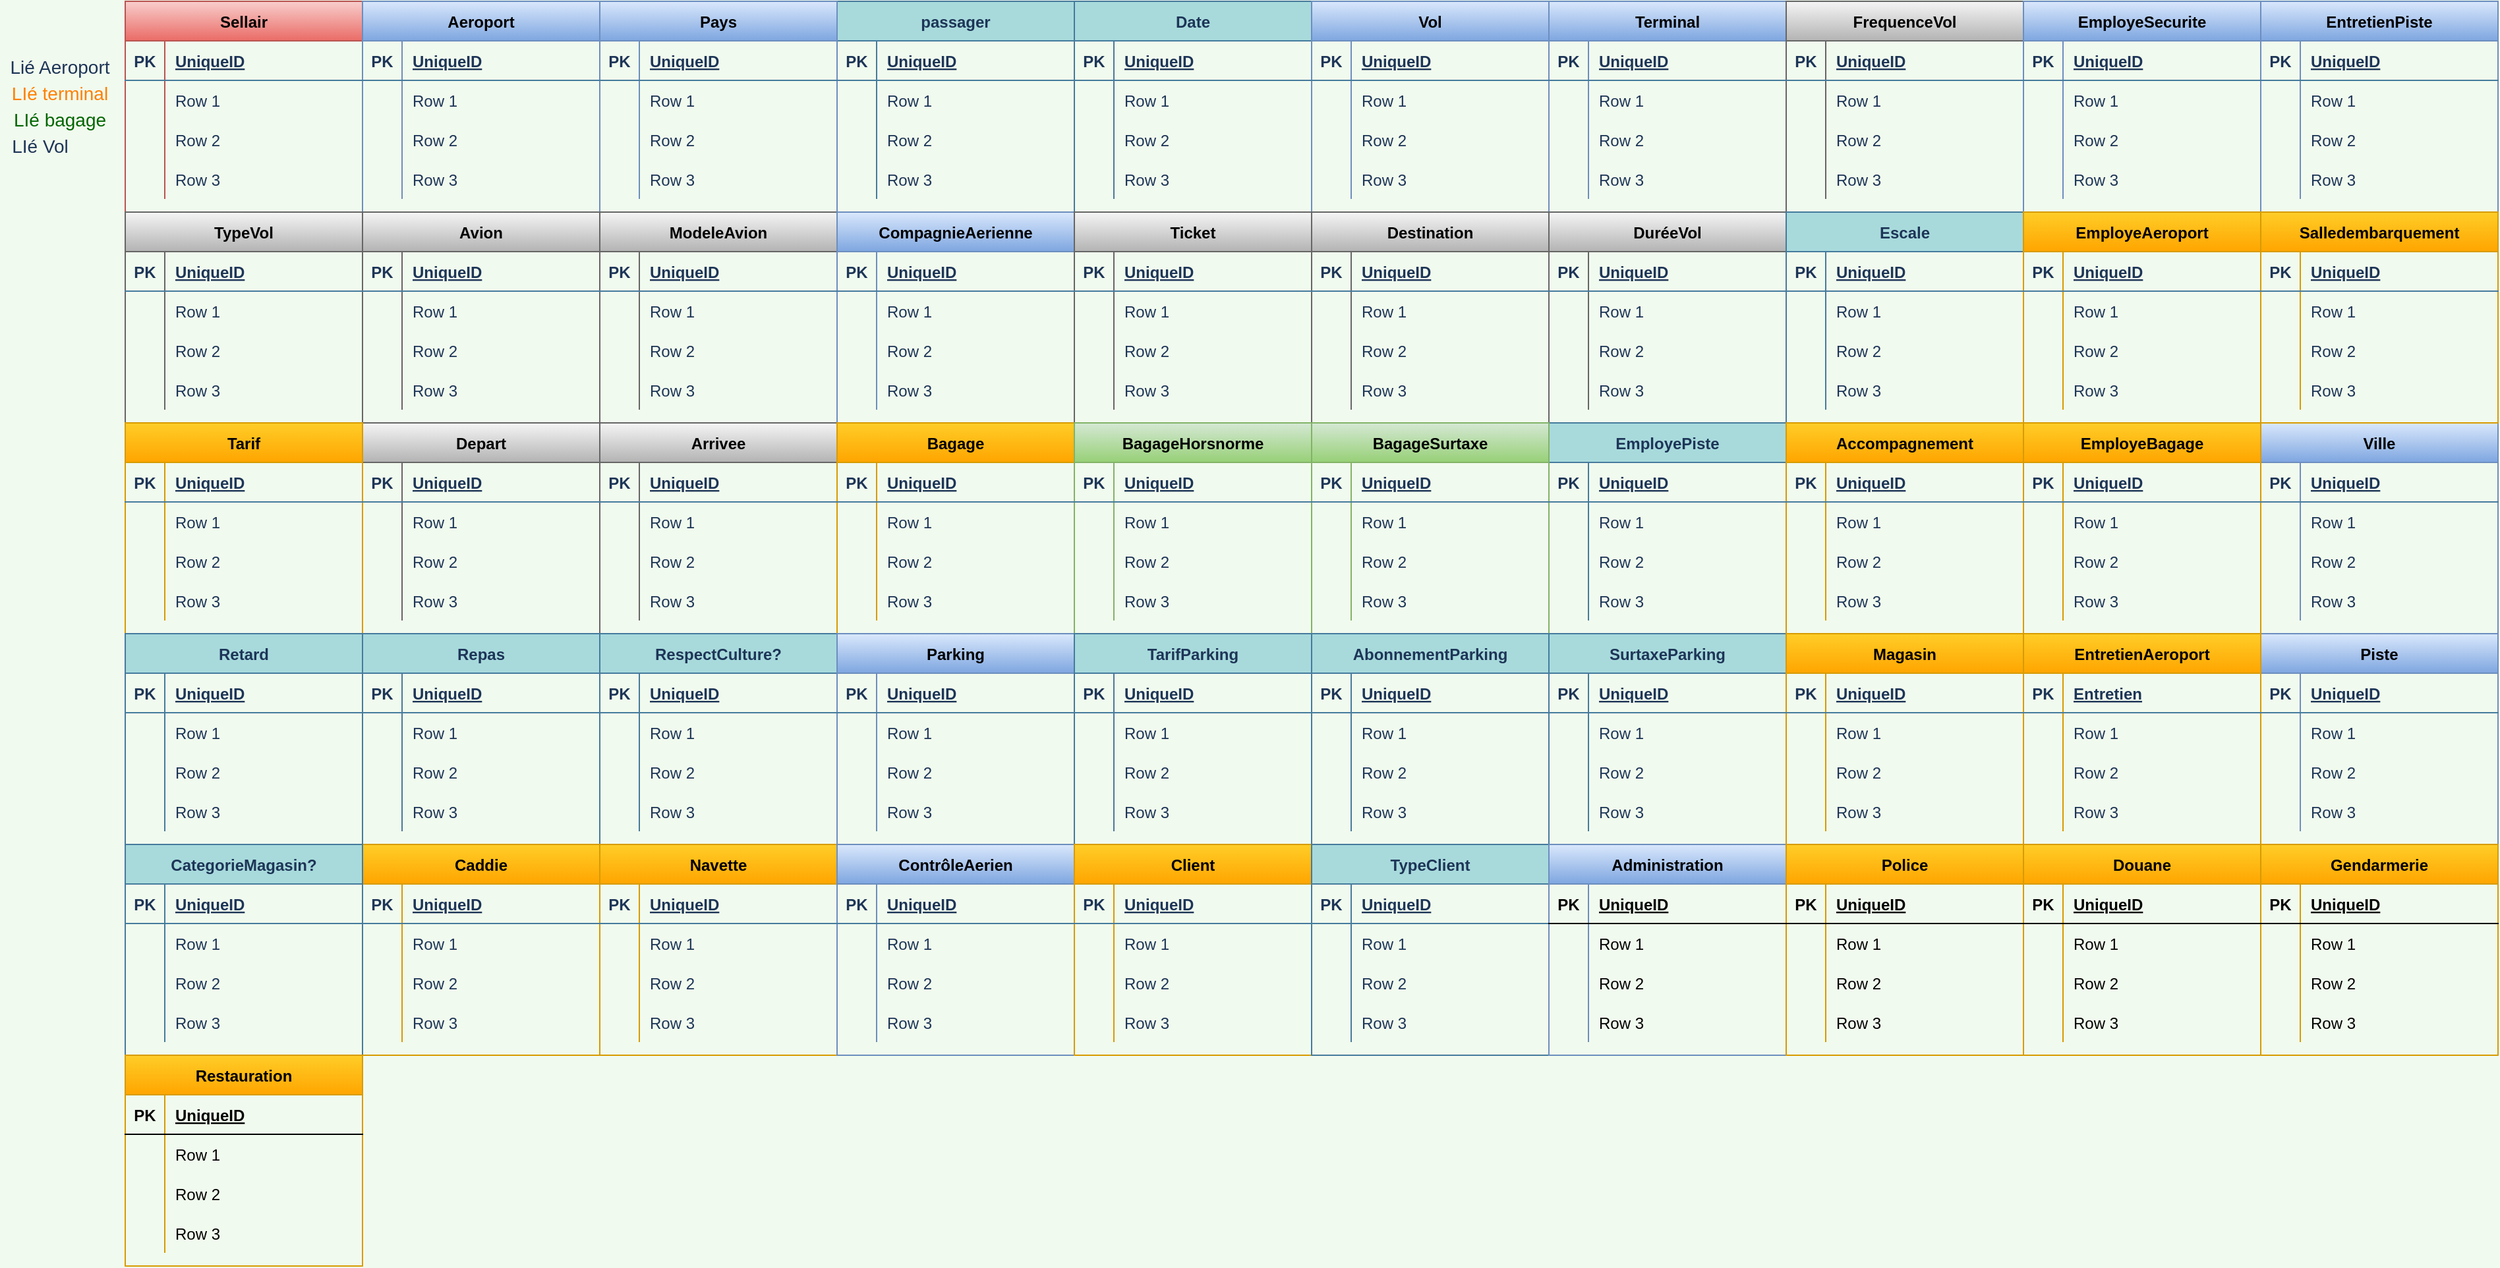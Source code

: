 <mxfile version="14.5.3" type="github">
  <diagram id="VZEFdZQ1g88Ta8SWkgTc" name="Page-1">
    <mxGraphModel dx="1859" dy="932" grid="1" gridSize="10" guides="1" tooltips="1" connect="1" arrows="1" fold="1" page="1" pageScale="1" pageWidth="827" pageHeight="1169" background="#F1FAEE" math="0" shadow="0">
      <root>
        <mxCell id="0" />
        <mxCell id="1" parent="0" />
        <mxCell id="188xANzlp3m-SNReYPh9-1" value="Sellair" style="shape=table;startSize=30;container=1;collapsible=1;childLayout=tableLayout;fixedRows=1;rowLines=0;fontStyle=1;align=center;resizeLast=1;fillColor=#f8cecc;strokeColor=#b85450;gradientColor=#ea6b66;" parent="1" vertex="1">
          <mxGeometry width="180" height="160" as="geometry" />
        </mxCell>
        <mxCell id="188xANzlp3m-SNReYPh9-2" value="" style="shape=partialRectangle;collapsible=0;dropTarget=0;pointerEvents=0;fillColor=none;top=0;left=0;bottom=1;right=0;points=[[0,0.5],[1,0.5]];portConstraint=eastwest;strokeColor=#457B9D;fontColor=#1D3557;" parent="188xANzlp3m-SNReYPh9-1" vertex="1">
          <mxGeometry y="30" width="180" height="30" as="geometry" />
        </mxCell>
        <mxCell id="188xANzlp3m-SNReYPh9-3" value="PK" style="shape=partialRectangle;connectable=0;fillColor=none;top=0;left=0;bottom=0;right=0;fontStyle=1;overflow=hidden;strokeColor=#457B9D;fontColor=#1D3557;" parent="188xANzlp3m-SNReYPh9-2" vertex="1">
          <mxGeometry width="30" height="30" as="geometry" />
        </mxCell>
        <mxCell id="188xANzlp3m-SNReYPh9-4" value="UniqueID" style="shape=partialRectangle;connectable=0;fillColor=none;top=0;left=0;bottom=0;right=0;align=left;spacingLeft=6;fontStyle=5;overflow=hidden;strokeColor=#457B9D;fontColor=#1D3557;" parent="188xANzlp3m-SNReYPh9-2" vertex="1">
          <mxGeometry x="30" width="150" height="30" as="geometry" />
        </mxCell>
        <mxCell id="188xANzlp3m-SNReYPh9-5" value="" style="shape=partialRectangle;collapsible=0;dropTarget=0;pointerEvents=0;fillColor=none;top=0;left=0;bottom=0;right=0;points=[[0,0.5],[1,0.5]];portConstraint=eastwest;strokeColor=#457B9D;fontColor=#1D3557;" parent="188xANzlp3m-SNReYPh9-1" vertex="1">
          <mxGeometry y="60" width="180" height="30" as="geometry" />
        </mxCell>
        <mxCell id="188xANzlp3m-SNReYPh9-6" value="" style="shape=partialRectangle;connectable=0;fillColor=none;top=0;left=0;bottom=0;right=0;editable=1;overflow=hidden;strokeColor=#457B9D;fontColor=#1D3557;" parent="188xANzlp3m-SNReYPh9-5" vertex="1">
          <mxGeometry width="30" height="30" as="geometry" />
        </mxCell>
        <mxCell id="188xANzlp3m-SNReYPh9-7" value="Row 1" style="shape=partialRectangle;connectable=0;fillColor=none;top=0;left=0;bottom=0;right=0;align=left;spacingLeft=6;overflow=hidden;strokeColor=#457B9D;fontColor=#1D3557;" parent="188xANzlp3m-SNReYPh9-5" vertex="1">
          <mxGeometry x="30" width="150" height="30" as="geometry" />
        </mxCell>
        <mxCell id="188xANzlp3m-SNReYPh9-8" value="" style="shape=partialRectangle;collapsible=0;dropTarget=0;pointerEvents=0;fillColor=none;top=0;left=0;bottom=0;right=0;points=[[0,0.5],[1,0.5]];portConstraint=eastwest;strokeColor=#457B9D;fontColor=#1D3557;" parent="188xANzlp3m-SNReYPh9-1" vertex="1">
          <mxGeometry y="90" width="180" height="30" as="geometry" />
        </mxCell>
        <mxCell id="188xANzlp3m-SNReYPh9-9" value="" style="shape=partialRectangle;connectable=0;fillColor=none;top=0;left=0;bottom=0;right=0;editable=1;overflow=hidden;strokeColor=#457B9D;fontColor=#1D3557;" parent="188xANzlp3m-SNReYPh9-8" vertex="1">
          <mxGeometry width="30" height="30" as="geometry" />
        </mxCell>
        <mxCell id="188xANzlp3m-SNReYPh9-10" value="Row 2" style="shape=partialRectangle;connectable=0;fillColor=none;top=0;left=0;bottom=0;right=0;align=left;spacingLeft=6;overflow=hidden;strokeColor=#457B9D;fontColor=#1D3557;" parent="188xANzlp3m-SNReYPh9-8" vertex="1">
          <mxGeometry x="30" width="150" height="30" as="geometry" />
        </mxCell>
        <mxCell id="188xANzlp3m-SNReYPh9-11" value="" style="shape=partialRectangle;collapsible=0;dropTarget=0;pointerEvents=0;fillColor=none;top=0;left=0;bottom=0;right=0;points=[[0,0.5],[1,0.5]];portConstraint=eastwest;strokeColor=#457B9D;fontColor=#1D3557;" parent="188xANzlp3m-SNReYPh9-1" vertex="1">
          <mxGeometry y="120" width="180" height="30" as="geometry" />
        </mxCell>
        <mxCell id="188xANzlp3m-SNReYPh9-12" value="" style="shape=partialRectangle;connectable=0;fillColor=none;top=0;left=0;bottom=0;right=0;editable=1;overflow=hidden;strokeColor=#457B9D;fontColor=#1D3557;" parent="188xANzlp3m-SNReYPh9-11" vertex="1">
          <mxGeometry width="30" height="30" as="geometry" />
        </mxCell>
        <mxCell id="188xANzlp3m-SNReYPh9-13" value="Row 3" style="shape=partialRectangle;connectable=0;fillColor=none;top=0;left=0;bottom=0;right=0;align=left;spacingLeft=6;overflow=hidden;strokeColor=#457B9D;fontColor=#1D3557;" parent="188xANzlp3m-SNReYPh9-11" vertex="1">
          <mxGeometry x="30" width="150" height="30" as="geometry" />
        </mxCell>
        <mxCell id="188xANzlp3m-SNReYPh9-14" value="Aeroport" style="shape=table;startSize=30;container=1;collapsible=1;childLayout=tableLayout;fixedRows=1;rowLines=0;fontStyle=1;align=center;resizeLast=1;fillColor=#dae8fc;strokeColor=#6c8ebf;gradientColor=#7ea6e0;" parent="1" vertex="1">
          <mxGeometry x="180" width="180" height="160" as="geometry" />
        </mxCell>
        <mxCell id="188xANzlp3m-SNReYPh9-15" value="" style="shape=partialRectangle;collapsible=0;dropTarget=0;pointerEvents=0;fillColor=none;top=0;left=0;bottom=1;right=0;points=[[0,0.5],[1,0.5]];portConstraint=eastwest;strokeColor=#457B9D;fontColor=#1D3557;" parent="188xANzlp3m-SNReYPh9-14" vertex="1">
          <mxGeometry y="30" width="180" height="30" as="geometry" />
        </mxCell>
        <mxCell id="188xANzlp3m-SNReYPh9-16" value="PK" style="shape=partialRectangle;connectable=0;fillColor=none;top=0;left=0;bottom=0;right=0;fontStyle=1;overflow=hidden;strokeColor=#457B9D;fontColor=#1D3557;" parent="188xANzlp3m-SNReYPh9-15" vertex="1">
          <mxGeometry width="30" height="30" as="geometry" />
        </mxCell>
        <mxCell id="188xANzlp3m-SNReYPh9-17" value="UniqueID" style="shape=partialRectangle;connectable=0;fillColor=none;top=0;left=0;bottom=0;right=0;align=left;spacingLeft=6;fontStyle=5;overflow=hidden;strokeColor=#457B9D;fontColor=#1D3557;" parent="188xANzlp3m-SNReYPh9-15" vertex="1">
          <mxGeometry x="30" width="150" height="30" as="geometry" />
        </mxCell>
        <mxCell id="188xANzlp3m-SNReYPh9-18" value="" style="shape=partialRectangle;collapsible=0;dropTarget=0;pointerEvents=0;fillColor=none;top=0;left=0;bottom=0;right=0;points=[[0,0.5],[1,0.5]];portConstraint=eastwest;strokeColor=#457B9D;fontColor=#1D3557;" parent="188xANzlp3m-SNReYPh9-14" vertex="1">
          <mxGeometry y="60" width="180" height="30" as="geometry" />
        </mxCell>
        <mxCell id="188xANzlp3m-SNReYPh9-19" value="" style="shape=partialRectangle;connectable=0;fillColor=none;top=0;left=0;bottom=0;right=0;editable=1;overflow=hidden;strokeColor=#457B9D;fontColor=#1D3557;" parent="188xANzlp3m-SNReYPh9-18" vertex="1">
          <mxGeometry width="30" height="30" as="geometry" />
        </mxCell>
        <mxCell id="188xANzlp3m-SNReYPh9-20" value="Row 1" style="shape=partialRectangle;connectable=0;fillColor=none;top=0;left=0;bottom=0;right=0;align=left;spacingLeft=6;overflow=hidden;strokeColor=#457B9D;fontColor=#1D3557;" parent="188xANzlp3m-SNReYPh9-18" vertex="1">
          <mxGeometry x="30" width="150" height="30" as="geometry" />
        </mxCell>
        <mxCell id="188xANzlp3m-SNReYPh9-21" value="" style="shape=partialRectangle;collapsible=0;dropTarget=0;pointerEvents=0;fillColor=none;top=0;left=0;bottom=0;right=0;points=[[0,0.5],[1,0.5]];portConstraint=eastwest;strokeColor=#457B9D;fontColor=#1D3557;" parent="188xANzlp3m-SNReYPh9-14" vertex="1">
          <mxGeometry y="90" width="180" height="30" as="geometry" />
        </mxCell>
        <mxCell id="188xANzlp3m-SNReYPh9-22" value="" style="shape=partialRectangle;connectable=0;fillColor=none;top=0;left=0;bottom=0;right=0;editable=1;overflow=hidden;strokeColor=#457B9D;fontColor=#1D3557;" parent="188xANzlp3m-SNReYPh9-21" vertex="1">
          <mxGeometry width="30" height="30" as="geometry" />
        </mxCell>
        <mxCell id="188xANzlp3m-SNReYPh9-23" value="Row 2" style="shape=partialRectangle;connectable=0;fillColor=none;top=0;left=0;bottom=0;right=0;align=left;spacingLeft=6;overflow=hidden;strokeColor=#457B9D;fontColor=#1D3557;" parent="188xANzlp3m-SNReYPh9-21" vertex="1">
          <mxGeometry x="30" width="150" height="30" as="geometry" />
        </mxCell>
        <mxCell id="188xANzlp3m-SNReYPh9-24" value="" style="shape=partialRectangle;collapsible=0;dropTarget=0;pointerEvents=0;fillColor=none;top=0;left=0;bottom=0;right=0;points=[[0,0.5],[1,0.5]];portConstraint=eastwest;strokeColor=#457B9D;fontColor=#1D3557;" parent="188xANzlp3m-SNReYPh9-14" vertex="1">
          <mxGeometry y="120" width="180" height="30" as="geometry" />
        </mxCell>
        <mxCell id="188xANzlp3m-SNReYPh9-25" value="" style="shape=partialRectangle;connectable=0;fillColor=none;top=0;left=0;bottom=0;right=0;editable=1;overflow=hidden;strokeColor=#457B9D;fontColor=#1D3557;" parent="188xANzlp3m-SNReYPh9-24" vertex="1">
          <mxGeometry width="30" height="30" as="geometry" />
        </mxCell>
        <mxCell id="188xANzlp3m-SNReYPh9-26" value="Row 3" style="shape=partialRectangle;connectable=0;fillColor=none;top=0;left=0;bottom=0;right=0;align=left;spacingLeft=6;overflow=hidden;strokeColor=#457B9D;fontColor=#1D3557;" parent="188xANzlp3m-SNReYPh9-24" vertex="1">
          <mxGeometry x="30" width="150" height="30" as="geometry" />
        </mxCell>
        <mxCell id="188xANzlp3m-SNReYPh9-27" value="passager" style="shape=table;startSize=30;container=1;collapsible=1;childLayout=tableLayout;fixedRows=1;rowLines=0;fontStyle=1;align=center;resizeLast=1;fillColor=#A8DADC;strokeColor=#457B9D;fontColor=#1D3557;" parent="1" vertex="1">
          <mxGeometry x="540" width="180" height="160" as="geometry" />
        </mxCell>
        <mxCell id="188xANzlp3m-SNReYPh9-28" value="" style="shape=partialRectangle;collapsible=0;dropTarget=0;pointerEvents=0;fillColor=none;top=0;left=0;bottom=1;right=0;points=[[0,0.5],[1,0.5]];portConstraint=eastwest;strokeColor=#457B9D;fontColor=#1D3557;" parent="188xANzlp3m-SNReYPh9-27" vertex="1">
          <mxGeometry y="30" width="180" height="30" as="geometry" />
        </mxCell>
        <mxCell id="188xANzlp3m-SNReYPh9-29" value="PK" style="shape=partialRectangle;connectable=0;fillColor=none;top=0;left=0;bottom=0;right=0;fontStyle=1;overflow=hidden;strokeColor=#457B9D;fontColor=#1D3557;" parent="188xANzlp3m-SNReYPh9-28" vertex="1">
          <mxGeometry width="30" height="30" as="geometry" />
        </mxCell>
        <mxCell id="188xANzlp3m-SNReYPh9-30" value="UniqueID" style="shape=partialRectangle;connectable=0;fillColor=none;top=0;left=0;bottom=0;right=0;align=left;spacingLeft=6;fontStyle=5;overflow=hidden;strokeColor=#457B9D;fontColor=#1D3557;" parent="188xANzlp3m-SNReYPh9-28" vertex="1">
          <mxGeometry x="30" width="150" height="30" as="geometry" />
        </mxCell>
        <mxCell id="188xANzlp3m-SNReYPh9-31" value="" style="shape=partialRectangle;collapsible=0;dropTarget=0;pointerEvents=0;fillColor=none;top=0;left=0;bottom=0;right=0;points=[[0,0.5],[1,0.5]];portConstraint=eastwest;strokeColor=#457B9D;fontColor=#1D3557;" parent="188xANzlp3m-SNReYPh9-27" vertex="1">
          <mxGeometry y="60" width="180" height="30" as="geometry" />
        </mxCell>
        <mxCell id="188xANzlp3m-SNReYPh9-32" value="" style="shape=partialRectangle;connectable=0;fillColor=none;top=0;left=0;bottom=0;right=0;editable=1;overflow=hidden;strokeColor=#457B9D;fontColor=#1D3557;" parent="188xANzlp3m-SNReYPh9-31" vertex="1">
          <mxGeometry width="30" height="30" as="geometry" />
        </mxCell>
        <mxCell id="188xANzlp3m-SNReYPh9-33" value="Row 1" style="shape=partialRectangle;connectable=0;fillColor=none;top=0;left=0;bottom=0;right=0;align=left;spacingLeft=6;overflow=hidden;strokeColor=#457B9D;fontColor=#1D3557;" parent="188xANzlp3m-SNReYPh9-31" vertex="1">
          <mxGeometry x="30" width="150" height="30" as="geometry" />
        </mxCell>
        <mxCell id="188xANzlp3m-SNReYPh9-34" value="" style="shape=partialRectangle;collapsible=0;dropTarget=0;pointerEvents=0;fillColor=none;top=0;left=0;bottom=0;right=0;points=[[0,0.5],[1,0.5]];portConstraint=eastwest;strokeColor=#457B9D;fontColor=#1D3557;" parent="188xANzlp3m-SNReYPh9-27" vertex="1">
          <mxGeometry y="90" width="180" height="30" as="geometry" />
        </mxCell>
        <mxCell id="188xANzlp3m-SNReYPh9-35" value="" style="shape=partialRectangle;connectable=0;fillColor=none;top=0;left=0;bottom=0;right=0;editable=1;overflow=hidden;strokeColor=#457B9D;fontColor=#1D3557;" parent="188xANzlp3m-SNReYPh9-34" vertex="1">
          <mxGeometry width="30" height="30" as="geometry" />
        </mxCell>
        <mxCell id="188xANzlp3m-SNReYPh9-36" value="Row 2" style="shape=partialRectangle;connectable=0;fillColor=none;top=0;left=0;bottom=0;right=0;align=left;spacingLeft=6;overflow=hidden;strokeColor=#457B9D;fontColor=#1D3557;" parent="188xANzlp3m-SNReYPh9-34" vertex="1">
          <mxGeometry x="30" width="150" height="30" as="geometry" />
        </mxCell>
        <mxCell id="188xANzlp3m-SNReYPh9-37" value="" style="shape=partialRectangle;collapsible=0;dropTarget=0;pointerEvents=0;fillColor=none;top=0;left=0;bottom=0;right=0;points=[[0,0.5],[1,0.5]];portConstraint=eastwest;strokeColor=#457B9D;fontColor=#1D3557;" parent="188xANzlp3m-SNReYPh9-27" vertex="1">
          <mxGeometry y="120" width="180" height="30" as="geometry" />
        </mxCell>
        <mxCell id="188xANzlp3m-SNReYPh9-38" value="" style="shape=partialRectangle;connectable=0;fillColor=none;top=0;left=0;bottom=0;right=0;editable=1;overflow=hidden;strokeColor=#457B9D;fontColor=#1D3557;" parent="188xANzlp3m-SNReYPh9-37" vertex="1">
          <mxGeometry width="30" height="30" as="geometry" />
        </mxCell>
        <mxCell id="188xANzlp3m-SNReYPh9-39" value="Row 3" style="shape=partialRectangle;connectable=0;fillColor=none;top=0;left=0;bottom=0;right=0;align=left;spacingLeft=6;overflow=hidden;strokeColor=#457B9D;fontColor=#1D3557;" parent="188xANzlp3m-SNReYPh9-37" vertex="1">
          <mxGeometry x="30" width="150" height="30" as="geometry" />
        </mxCell>
        <mxCell id="188xANzlp3m-SNReYPh9-40" value="Pays" style="shape=table;startSize=30;container=1;collapsible=1;childLayout=tableLayout;fixedRows=1;rowLines=0;fontStyle=1;align=center;resizeLast=1;fillColor=#dae8fc;strokeColor=#6c8ebf;gradientColor=#7ea6e0;" parent="1" vertex="1">
          <mxGeometry x="360" width="180" height="160" as="geometry" />
        </mxCell>
        <mxCell id="188xANzlp3m-SNReYPh9-41" value="" style="shape=partialRectangle;collapsible=0;dropTarget=0;pointerEvents=0;fillColor=none;top=0;left=0;bottom=1;right=0;points=[[0,0.5],[1,0.5]];portConstraint=eastwest;strokeColor=#457B9D;fontColor=#1D3557;" parent="188xANzlp3m-SNReYPh9-40" vertex="1">
          <mxGeometry y="30" width="180" height="30" as="geometry" />
        </mxCell>
        <mxCell id="188xANzlp3m-SNReYPh9-42" value="PK" style="shape=partialRectangle;connectable=0;fillColor=none;top=0;left=0;bottom=0;right=0;fontStyle=1;overflow=hidden;strokeColor=#457B9D;fontColor=#1D3557;" parent="188xANzlp3m-SNReYPh9-41" vertex="1">
          <mxGeometry width="30" height="30" as="geometry" />
        </mxCell>
        <mxCell id="188xANzlp3m-SNReYPh9-43" value="UniqueID" style="shape=partialRectangle;connectable=0;fillColor=none;top=0;left=0;bottom=0;right=0;align=left;spacingLeft=6;fontStyle=5;overflow=hidden;strokeColor=#457B9D;fontColor=#1D3557;" parent="188xANzlp3m-SNReYPh9-41" vertex="1">
          <mxGeometry x="30" width="150" height="30" as="geometry" />
        </mxCell>
        <mxCell id="188xANzlp3m-SNReYPh9-44" value="" style="shape=partialRectangle;collapsible=0;dropTarget=0;pointerEvents=0;fillColor=none;top=0;left=0;bottom=0;right=0;points=[[0,0.5],[1,0.5]];portConstraint=eastwest;strokeColor=#457B9D;fontColor=#1D3557;" parent="188xANzlp3m-SNReYPh9-40" vertex="1">
          <mxGeometry y="60" width="180" height="30" as="geometry" />
        </mxCell>
        <mxCell id="188xANzlp3m-SNReYPh9-45" value="" style="shape=partialRectangle;connectable=0;fillColor=none;top=0;left=0;bottom=0;right=0;editable=1;overflow=hidden;strokeColor=#457B9D;fontColor=#1D3557;" parent="188xANzlp3m-SNReYPh9-44" vertex="1">
          <mxGeometry width="30" height="30" as="geometry" />
        </mxCell>
        <mxCell id="188xANzlp3m-SNReYPh9-46" value="Row 1" style="shape=partialRectangle;connectable=0;fillColor=none;top=0;left=0;bottom=0;right=0;align=left;spacingLeft=6;overflow=hidden;strokeColor=#457B9D;fontColor=#1D3557;" parent="188xANzlp3m-SNReYPh9-44" vertex="1">
          <mxGeometry x="30" width="150" height="30" as="geometry" />
        </mxCell>
        <mxCell id="188xANzlp3m-SNReYPh9-47" value="" style="shape=partialRectangle;collapsible=0;dropTarget=0;pointerEvents=0;fillColor=none;top=0;left=0;bottom=0;right=0;points=[[0,0.5],[1,0.5]];portConstraint=eastwest;strokeColor=#457B9D;fontColor=#1D3557;" parent="188xANzlp3m-SNReYPh9-40" vertex="1">
          <mxGeometry y="90" width="180" height="30" as="geometry" />
        </mxCell>
        <mxCell id="188xANzlp3m-SNReYPh9-48" value="" style="shape=partialRectangle;connectable=0;fillColor=none;top=0;left=0;bottom=0;right=0;editable=1;overflow=hidden;strokeColor=#457B9D;fontColor=#1D3557;" parent="188xANzlp3m-SNReYPh9-47" vertex="1">
          <mxGeometry width="30" height="30" as="geometry" />
        </mxCell>
        <mxCell id="188xANzlp3m-SNReYPh9-49" value="Row 2" style="shape=partialRectangle;connectable=0;fillColor=none;top=0;left=0;bottom=0;right=0;align=left;spacingLeft=6;overflow=hidden;strokeColor=#457B9D;fontColor=#1D3557;" parent="188xANzlp3m-SNReYPh9-47" vertex="1">
          <mxGeometry x="30" width="150" height="30" as="geometry" />
        </mxCell>
        <mxCell id="188xANzlp3m-SNReYPh9-50" value="" style="shape=partialRectangle;collapsible=0;dropTarget=0;pointerEvents=0;fillColor=none;top=0;left=0;bottom=0;right=0;points=[[0,0.5],[1,0.5]];portConstraint=eastwest;strokeColor=#457B9D;fontColor=#1D3557;" parent="188xANzlp3m-SNReYPh9-40" vertex="1">
          <mxGeometry y="120" width="180" height="30" as="geometry" />
        </mxCell>
        <mxCell id="188xANzlp3m-SNReYPh9-51" value="" style="shape=partialRectangle;connectable=0;fillColor=none;top=0;left=0;bottom=0;right=0;editable=1;overflow=hidden;strokeColor=#457B9D;fontColor=#1D3557;" parent="188xANzlp3m-SNReYPh9-50" vertex="1">
          <mxGeometry width="30" height="30" as="geometry" />
        </mxCell>
        <mxCell id="188xANzlp3m-SNReYPh9-52" value="Row 3" style="shape=partialRectangle;connectable=0;fillColor=none;top=0;left=0;bottom=0;right=0;align=left;spacingLeft=6;overflow=hidden;strokeColor=#457B9D;fontColor=#1D3557;" parent="188xANzlp3m-SNReYPh9-50" vertex="1">
          <mxGeometry x="30" width="150" height="30" as="geometry" />
        </mxCell>
        <mxCell id="188xANzlp3m-SNReYPh9-53" value="Date" style="shape=table;startSize=30;container=1;collapsible=1;childLayout=tableLayout;fixedRows=1;rowLines=0;fontStyle=1;align=center;resizeLast=1;fillColor=#A8DADC;strokeColor=#457B9D;fontColor=#1D3557;" parent="1" vertex="1">
          <mxGeometry x="720" width="180" height="160" as="geometry" />
        </mxCell>
        <mxCell id="188xANzlp3m-SNReYPh9-54" value="" style="shape=partialRectangle;collapsible=0;dropTarget=0;pointerEvents=0;fillColor=none;top=0;left=0;bottom=1;right=0;points=[[0,0.5],[1,0.5]];portConstraint=eastwest;strokeColor=#457B9D;fontColor=#1D3557;" parent="188xANzlp3m-SNReYPh9-53" vertex="1">
          <mxGeometry y="30" width="180" height="30" as="geometry" />
        </mxCell>
        <mxCell id="188xANzlp3m-SNReYPh9-55" value="PK" style="shape=partialRectangle;connectable=0;fillColor=none;top=0;left=0;bottom=0;right=0;fontStyle=1;overflow=hidden;strokeColor=#457B9D;fontColor=#1D3557;" parent="188xANzlp3m-SNReYPh9-54" vertex="1">
          <mxGeometry width="30" height="30" as="geometry" />
        </mxCell>
        <mxCell id="188xANzlp3m-SNReYPh9-56" value="UniqueID" style="shape=partialRectangle;connectable=0;fillColor=none;top=0;left=0;bottom=0;right=0;align=left;spacingLeft=6;fontStyle=5;overflow=hidden;strokeColor=#457B9D;fontColor=#1D3557;" parent="188xANzlp3m-SNReYPh9-54" vertex="1">
          <mxGeometry x="30" width="150" height="30" as="geometry" />
        </mxCell>
        <mxCell id="188xANzlp3m-SNReYPh9-57" value="" style="shape=partialRectangle;collapsible=0;dropTarget=0;pointerEvents=0;fillColor=none;top=0;left=0;bottom=0;right=0;points=[[0,0.5],[1,0.5]];portConstraint=eastwest;strokeColor=#457B9D;fontColor=#1D3557;" parent="188xANzlp3m-SNReYPh9-53" vertex="1">
          <mxGeometry y="60" width="180" height="30" as="geometry" />
        </mxCell>
        <mxCell id="188xANzlp3m-SNReYPh9-58" value="" style="shape=partialRectangle;connectable=0;fillColor=none;top=0;left=0;bottom=0;right=0;editable=1;overflow=hidden;strokeColor=#457B9D;fontColor=#1D3557;" parent="188xANzlp3m-SNReYPh9-57" vertex="1">
          <mxGeometry width="30" height="30" as="geometry" />
        </mxCell>
        <mxCell id="188xANzlp3m-SNReYPh9-59" value="Row 1" style="shape=partialRectangle;connectable=0;fillColor=none;top=0;left=0;bottom=0;right=0;align=left;spacingLeft=6;overflow=hidden;strokeColor=#457B9D;fontColor=#1D3557;" parent="188xANzlp3m-SNReYPh9-57" vertex="1">
          <mxGeometry x="30" width="150" height="30" as="geometry" />
        </mxCell>
        <mxCell id="188xANzlp3m-SNReYPh9-60" value="" style="shape=partialRectangle;collapsible=0;dropTarget=0;pointerEvents=0;fillColor=none;top=0;left=0;bottom=0;right=0;points=[[0,0.5],[1,0.5]];portConstraint=eastwest;strokeColor=#457B9D;fontColor=#1D3557;" parent="188xANzlp3m-SNReYPh9-53" vertex="1">
          <mxGeometry y="90" width="180" height="30" as="geometry" />
        </mxCell>
        <mxCell id="188xANzlp3m-SNReYPh9-61" value="" style="shape=partialRectangle;connectable=0;fillColor=none;top=0;left=0;bottom=0;right=0;editable=1;overflow=hidden;strokeColor=#457B9D;fontColor=#1D3557;" parent="188xANzlp3m-SNReYPh9-60" vertex="1">
          <mxGeometry width="30" height="30" as="geometry" />
        </mxCell>
        <mxCell id="188xANzlp3m-SNReYPh9-62" value="Row 2" style="shape=partialRectangle;connectable=0;fillColor=none;top=0;left=0;bottom=0;right=0;align=left;spacingLeft=6;overflow=hidden;strokeColor=#457B9D;fontColor=#1D3557;" parent="188xANzlp3m-SNReYPh9-60" vertex="1">
          <mxGeometry x="30" width="150" height="30" as="geometry" />
        </mxCell>
        <mxCell id="188xANzlp3m-SNReYPh9-63" value="" style="shape=partialRectangle;collapsible=0;dropTarget=0;pointerEvents=0;fillColor=none;top=0;left=0;bottom=0;right=0;points=[[0,0.5],[1,0.5]];portConstraint=eastwest;strokeColor=#457B9D;fontColor=#1D3557;" parent="188xANzlp3m-SNReYPh9-53" vertex="1">
          <mxGeometry y="120" width="180" height="30" as="geometry" />
        </mxCell>
        <mxCell id="188xANzlp3m-SNReYPh9-64" value="" style="shape=partialRectangle;connectable=0;fillColor=none;top=0;left=0;bottom=0;right=0;editable=1;overflow=hidden;strokeColor=#457B9D;fontColor=#1D3557;" parent="188xANzlp3m-SNReYPh9-63" vertex="1">
          <mxGeometry width="30" height="30" as="geometry" />
        </mxCell>
        <mxCell id="188xANzlp3m-SNReYPh9-65" value="Row 3" style="shape=partialRectangle;connectable=0;fillColor=none;top=0;left=0;bottom=0;right=0;align=left;spacingLeft=6;overflow=hidden;strokeColor=#457B9D;fontColor=#1D3557;" parent="188xANzlp3m-SNReYPh9-63" vertex="1">
          <mxGeometry x="30" width="150" height="30" as="geometry" />
        </mxCell>
        <mxCell id="188xANzlp3m-SNReYPh9-66" value="Vol" style="shape=table;startSize=30;container=1;collapsible=1;childLayout=tableLayout;fixedRows=1;rowLines=0;fontStyle=1;align=center;resizeLast=1;fillColor=#dae8fc;strokeColor=#6c8ebf;gradientColor=#7ea6e0;" parent="1" vertex="1">
          <mxGeometry x="900" width="180" height="160" as="geometry" />
        </mxCell>
        <mxCell id="188xANzlp3m-SNReYPh9-67" value="" style="shape=partialRectangle;collapsible=0;dropTarget=0;pointerEvents=0;fillColor=none;top=0;left=0;bottom=1;right=0;points=[[0,0.5],[1,0.5]];portConstraint=eastwest;strokeColor=#457B9D;fontColor=#1D3557;" parent="188xANzlp3m-SNReYPh9-66" vertex="1">
          <mxGeometry y="30" width="180" height="30" as="geometry" />
        </mxCell>
        <mxCell id="188xANzlp3m-SNReYPh9-68" value="PK" style="shape=partialRectangle;connectable=0;fillColor=none;top=0;left=0;bottom=0;right=0;fontStyle=1;overflow=hidden;strokeColor=#457B9D;fontColor=#1D3557;" parent="188xANzlp3m-SNReYPh9-67" vertex="1">
          <mxGeometry width="30" height="30" as="geometry" />
        </mxCell>
        <mxCell id="188xANzlp3m-SNReYPh9-69" value="UniqueID" style="shape=partialRectangle;connectable=0;fillColor=none;top=0;left=0;bottom=0;right=0;align=left;spacingLeft=6;fontStyle=5;overflow=hidden;strokeColor=#457B9D;fontColor=#1D3557;" parent="188xANzlp3m-SNReYPh9-67" vertex="1">
          <mxGeometry x="30" width="150" height="30" as="geometry" />
        </mxCell>
        <mxCell id="188xANzlp3m-SNReYPh9-70" value="" style="shape=partialRectangle;collapsible=0;dropTarget=0;pointerEvents=0;fillColor=none;top=0;left=0;bottom=0;right=0;points=[[0,0.5],[1,0.5]];portConstraint=eastwest;strokeColor=#457B9D;fontColor=#1D3557;" parent="188xANzlp3m-SNReYPh9-66" vertex="1">
          <mxGeometry y="60" width="180" height="30" as="geometry" />
        </mxCell>
        <mxCell id="188xANzlp3m-SNReYPh9-71" value="" style="shape=partialRectangle;connectable=0;fillColor=none;top=0;left=0;bottom=0;right=0;editable=1;overflow=hidden;strokeColor=#457B9D;fontColor=#1D3557;" parent="188xANzlp3m-SNReYPh9-70" vertex="1">
          <mxGeometry width="30" height="30" as="geometry" />
        </mxCell>
        <mxCell id="188xANzlp3m-SNReYPh9-72" value="Row 1" style="shape=partialRectangle;connectable=0;fillColor=none;top=0;left=0;bottom=0;right=0;align=left;spacingLeft=6;overflow=hidden;strokeColor=#457B9D;fontColor=#1D3557;" parent="188xANzlp3m-SNReYPh9-70" vertex="1">
          <mxGeometry x="30" width="150" height="30" as="geometry" />
        </mxCell>
        <mxCell id="188xANzlp3m-SNReYPh9-73" value="" style="shape=partialRectangle;collapsible=0;dropTarget=0;pointerEvents=0;fillColor=none;top=0;left=0;bottom=0;right=0;points=[[0,0.5],[1,0.5]];portConstraint=eastwest;strokeColor=#457B9D;fontColor=#1D3557;" parent="188xANzlp3m-SNReYPh9-66" vertex="1">
          <mxGeometry y="90" width="180" height="30" as="geometry" />
        </mxCell>
        <mxCell id="188xANzlp3m-SNReYPh9-74" value="" style="shape=partialRectangle;connectable=0;fillColor=none;top=0;left=0;bottom=0;right=0;editable=1;overflow=hidden;strokeColor=#457B9D;fontColor=#1D3557;" parent="188xANzlp3m-SNReYPh9-73" vertex="1">
          <mxGeometry width="30" height="30" as="geometry" />
        </mxCell>
        <mxCell id="188xANzlp3m-SNReYPh9-75" value="Row 2" style="shape=partialRectangle;connectable=0;fillColor=none;top=0;left=0;bottom=0;right=0;align=left;spacingLeft=6;overflow=hidden;strokeColor=#457B9D;fontColor=#1D3557;" parent="188xANzlp3m-SNReYPh9-73" vertex="1">
          <mxGeometry x="30" width="150" height="30" as="geometry" />
        </mxCell>
        <mxCell id="188xANzlp3m-SNReYPh9-76" value="" style="shape=partialRectangle;collapsible=0;dropTarget=0;pointerEvents=0;fillColor=none;top=0;left=0;bottom=0;right=0;points=[[0,0.5],[1,0.5]];portConstraint=eastwest;strokeColor=#457B9D;fontColor=#1D3557;" parent="188xANzlp3m-SNReYPh9-66" vertex="1">
          <mxGeometry y="120" width="180" height="30" as="geometry" />
        </mxCell>
        <mxCell id="188xANzlp3m-SNReYPh9-77" value="" style="shape=partialRectangle;connectable=0;fillColor=none;top=0;left=0;bottom=0;right=0;editable=1;overflow=hidden;strokeColor=#457B9D;fontColor=#1D3557;" parent="188xANzlp3m-SNReYPh9-76" vertex="1">
          <mxGeometry width="30" height="30" as="geometry" />
        </mxCell>
        <mxCell id="188xANzlp3m-SNReYPh9-78" value="Row 3" style="shape=partialRectangle;connectable=0;fillColor=none;top=0;left=0;bottom=0;right=0;align=left;spacingLeft=6;overflow=hidden;strokeColor=#457B9D;fontColor=#1D3557;" parent="188xANzlp3m-SNReYPh9-76" vertex="1">
          <mxGeometry x="30" width="150" height="30" as="geometry" />
        </mxCell>
        <mxCell id="188xANzlp3m-SNReYPh9-79" value="Terminal" style="shape=table;startSize=30;container=1;collapsible=1;childLayout=tableLayout;fixedRows=1;rowLines=0;fontStyle=1;align=center;resizeLast=1;fillColor=#dae8fc;strokeColor=#6c8ebf;gradientColor=#7ea6e0;" parent="1" vertex="1">
          <mxGeometry x="1080" width="180" height="160" as="geometry" />
        </mxCell>
        <mxCell id="188xANzlp3m-SNReYPh9-80" value="" style="shape=partialRectangle;collapsible=0;dropTarget=0;pointerEvents=0;fillColor=none;top=0;left=0;bottom=1;right=0;points=[[0,0.5],[1,0.5]];portConstraint=eastwest;strokeColor=#457B9D;fontColor=#1D3557;" parent="188xANzlp3m-SNReYPh9-79" vertex="1">
          <mxGeometry y="30" width="180" height="30" as="geometry" />
        </mxCell>
        <mxCell id="188xANzlp3m-SNReYPh9-81" value="PK" style="shape=partialRectangle;connectable=0;fillColor=none;top=0;left=0;bottom=0;right=0;fontStyle=1;overflow=hidden;strokeColor=#457B9D;fontColor=#1D3557;" parent="188xANzlp3m-SNReYPh9-80" vertex="1">
          <mxGeometry width="30" height="30" as="geometry" />
        </mxCell>
        <mxCell id="188xANzlp3m-SNReYPh9-82" value="UniqueID" style="shape=partialRectangle;connectable=0;fillColor=none;top=0;left=0;bottom=0;right=0;align=left;spacingLeft=6;fontStyle=5;overflow=hidden;strokeColor=#457B9D;fontColor=#1D3557;" parent="188xANzlp3m-SNReYPh9-80" vertex="1">
          <mxGeometry x="30" width="150" height="30" as="geometry" />
        </mxCell>
        <mxCell id="188xANzlp3m-SNReYPh9-83" value="" style="shape=partialRectangle;collapsible=0;dropTarget=0;pointerEvents=0;fillColor=none;top=0;left=0;bottom=0;right=0;points=[[0,0.5],[1,0.5]];portConstraint=eastwest;strokeColor=#457B9D;fontColor=#1D3557;" parent="188xANzlp3m-SNReYPh9-79" vertex="1">
          <mxGeometry y="60" width="180" height="30" as="geometry" />
        </mxCell>
        <mxCell id="188xANzlp3m-SNReYPh9-84" value="" style="shape=partialRectangle;connectable=0;fillColor=none;top=0;left=0;bottom=0;right=0;editable=1;overflow=hidden;strokeColor=#457B9D;fontColor=#1D3557;" parent="188xANzlp3m-SNReYPh9-83" vertex="1">
          <mxGeometry width="30" height="30" as="geometry" />
        </mxCell>
        <mxCell id="188xANzlp3m-SNReYPh9-85" value="Row 1" style="shape=partialRectangle;connectable=0;fillColor=none;top=0;left=0;bottom=0;right=0;align=left;spacingLeft=6;overflow=hidden;strokeColor=#457B9D;fontColor=#1D3557;" parent="188xANzlp3m-SNReYPh9-83" vertex="1">
          <mxGeometry x="30" width="150" height="30" as="geometry" />
        </mxCell>
        <mxCell id="188xANzlp3m-SNReYPh9-86" value="" style="shape=partialRectangle;collapsible=0;dropTarget=0;pointerEvents=0;fillColor=none;top=0;left=0;bottom=0;right=0;points=[[0,0.5],[1,0.5]];portConstraint=eastwest;strokeColor=#457B9D;fontColor=#1D3557;" parent="188xANzlp3m-SNReYPh9-79" vertex="1">
          <mxGeometry y="90" width="180" height="30" as="geometry" />
        </mxCell>
        <mxCell id="188xANzlp3m-SNReYPh9-87" value="" style="shape=partialRectangle;connectable=0;fillColor=none;top=0;left=0;bottom=0;right=0;editable=1;overflow=hidden;strokeColor=#457B9D;fontColor=#1D3557;" parent="188xANzlp3m-SNReYPh9-86" vertex="1">
          <mxGeometry width="30" height="30" as="geometry" />
        </mxCell>
        <mxCell id="188xANzlp3m-SNReYPh9-88" value="Row 2" style="shape=partialRectangle;connectable=0;fillColor=none;top=0;left=0;bottom=0;right=0;align=left;spacingLeft=6;overflow=hidden;strokeColor=#457B9D;fontColor=#1D3557;" parent="188xANzlp3m-SNReYPh9-86" vertex="1">
          <mxGeometry x="30" width="150" height="30" as="geometry" />
        </mxCell>
        <mxCell id="188xANzlp3m-SNReYPh9-89" value="" style="shape=partialRectangle;collapsible=0;dropTarget=0;pointerEvents=0;fillColor=none;top=0;left=0;bottom=0;right=0;points=[[0,0.5],[1,0.5]];portConstraint=eastwest;strokeColor=#457B9D;fontColor=#1D3557;" parent="188xANzlp3m-SNReYPh9-79" vertex="1">
          <mxGeometry y="120" width="180" height="30" as="geometry" />
        </mxCell>
        <mxCell id="188xANzlp3m-SNReYPh9-90" value="" style="shape=partialRectangle;connectable=0;fillColor=none;top=0;left=0;bottom=0;right=0;editable=1;overflow=hidden;strokeColor=#457B9D;fontColor=#1D3557;" parent="188xANzlp3m-SNReYPh9-89" vertex="1">
          <mxGeometry width="30" height="30" as="geometry" />
        </mxCell>
        <mxCell id="188xANzlp3m-SNReYPh9-91" value="Row 3" style="shape=partialRectangle;connectable=0;fillColor=none;top=0;left=0;bottom=0;right=0;align=left;spacingLeft=6;overflow=hidden;strokeColor=#457B9D;fontColor=#1D3557;" parent="188xANzlp3m-SNReYPh9-89" vertex="1">
          <mxGeometry x="30" width="150" height="30" as="geometry" />
        </mxCell>
        <mxCell id="188xANzlp3m-SNReYPh9-105" value="FrequenceVol" style="shape=table;startSize=30;container=1;collapsible=1;childLayout=tableLayout;fixedRows=1;rowLines=0;fontStyle=1;align=center;resizeLast=1;fillColor=#f5f5f5;strokeColor=#666666;gradientColor=#b3b3b3;" parent="1" vertex="1">
          <mxGeometry x="1260" width="180" height="160" as="geometry" />
        </mxCell>
        <mxCell id="188xANzlp3m-SNReYPh9-106" value="" style="shape=partialRectangle;collapsible=0;dropTarget=0;pointerEvents=0;fillColor=none;top=0;left=0;bottom=1;right=0;points=[[0,0.5],[1,0.5]];portConstraint=eastwest;strokeColor=#457B9D;fontColor=#1D3557;" parent="188xANzlp3m-SNReYPh9-105" vertex="1">
          <mxGeometry y="30" width="180" height="30" as="geometry" />
        </mxCell>
        <mxCell id="188xANzlp3m-SNReYPh9-107" value="PK" style="shape=partialRectangle;connectable=0;fillColor=none;top=0;left=0;bottom=0;right=0;fontStyle=1;overflow=hidden;strokeColor=#457B9D;fontColor=#1D3557;" parent="188xANzlp3m-SNReYPh9-106" vertex="1">
          <mxGeometry width="30" height="30" as="geometry" />
        </mxCell>
        <mxCell id="188xANzlp3m-SNReYPh9-108" value="UniqueID" style="shape=partialRectangle;connectable=0;fillColor=none;top=0;left=0;bottom=0;right=0;align=left;spacingLeft=6;fontStyle=5;overflow=hidden;strokeColor=#457B9D;fontColor=#1D3557;" parent="188xANzlp3m-SNReYPh9-106" vertex="1">
          <mxGeometry x="30" width="150" height="30" as="geometry" />
        </mxCell>
        <mxCell id="188xANzlp3m-SNReYPh9-109" value="" style="shape=partialRectangle;collapsible=0;dropTarget=0;pointerEvents=0;fillColor=none;top=0;left=0;bottom=0;right=0;points=[[0,0.5],[1,0.5]];portConstraint=eastwest;strokeColor=#457B9D;fontColor=#1D3557;" parent="188xANzlp3m-SNReYPh9-105" vertex="1">
          <mxGeometry y="60" width="180" height="30" as="geometry" />
        </mxCell>
        <mxCell id="188xANzlp3m-SNReYPh9-110" value="" style="shape=partialRectangle;connectable=0;fillColor=none;top=0;left=0;bottom=0;right=0;editable=1;overflow=hidden;strokeColor=#457B9D;fontColor=#1D3557;" parent="188xANzlp3m-SNReYPh9-109" vertex="1">
          <mxGeometry width="30" height="30" as="geometry" />
        </mxCell>
        <mxCell id="188xANzlp3m-SNReYPh9-111" value="Row 1" style="shape=partialRectangle;connectable=0;fillColor=none;top=0;left=0;bottom=0;right=0;align=left;spacingLeft=6;overflow=hidden;strokeColor=#457B9D;fontColor=#1D3557;" parent="188xANzlp3m-SNReYPh9-109" vertex="1">
          <mxGeometry x="30" width="150" height="30" as="geometry" />
        </mxCell>
        <mxCell id="188xANzlp3m-SNReYPh9-112" value="" style="shape=partialRectangle;collapsible=0;dropTarget=0;pointerEvents=0;fillColor=none;top=0;left=0;bottom=0;right=0;points=[[0,0.5],[1,0.5]];portConstraint=eastwest;strokeColor=#457B9D;fontColor=#1D3557;" parent="188xANzlp3m-SNReYPh9-105" vertex="1">
          <mxGeometry y="90" width="180" height="30" as="geometry" />
        </mxCell>
        <mxCell id="188xANzlp3m-SNReYPh9-113" value="" style="shape=partialRectangle;connectable=0;fillColor=none;top=0;left=0;bottom=0;right=0;editable=1;overflow=hidden;strokeColor=#457B9D;fontColor=#1D3557;" parent="188xANzlp3m-SNReYPh9-112" vertex="1">
          <mxGeometry width="30" height="30" as="geometry" />
        </mxCell>
        <mxCell id="188xANzlp3m-SNReYPh9-114" value="Row 2" style="shape=partialRectangle;connectable=0;fillColor=none;top=0;left=0;bottom=0;right=0;align=left;spacingLeft=6;overflow=hidden;strokeColor=#457B9D;fontColor=#1D3557;" parent="188xANzlp3m-SNReYPh9-112" vertex="1">
          <mxGeometry x="30" width="150" height="30" as="geometry" />
        </mxCell>
        <mxCell id="188xANzlp3m-SNReYPh9-115" value="" style="shape=partialRectangle;collapsible=0;dropTarget=0;pointerEvents=0;fillColor=none;top=0;left=0;bottom=0;right=0;points=[[0,0.5],[1,0.5]];portConstraint=eastwest;strokeColor=#457B9D;fontColor=#1D3557;" parent="188xANzlp3m-SNReYPh9-105" vertex="1">
          <mxGeometry y="120" width="180" height="30" as="geometry" />
        </mxCell>
        <mxCell id="188xANzlp3m-SNReYPh9-116" value="" style="shape=partialRectangle;connectable=0;fillColor=none;top=0;left=0;bottom=0;right=0;editable=1;overflow=hidden;strokeColor=#457B9D;fontColor=#1D3557;" parent="188xANzlp3m-SNReYPh9-115" vertex="1">
          <mxGeometry width="30" height="30" as="geometry" />
        </mxCell>
        <mxCell id="188xANzlp3m-SNReYPh9-117" value="Row 3" style="shape=partialRectangle;connectable=0;fillColor=none;top=0;left=0;bottom=0;right=0;align=left;spacingLeft=6;overflow=hidden;strokeColor=#457B9D;fontColor=#1D3557;" parent="188xANzlp3m-SNReYPh9-115" vertex="1">
          <mxGeometry x="30" width="150" height="30" as="geometry" />
        </mxCell>
        <mxCell id="188xANzlp3m-SNReYPh9-118" value="TypeVol" style="shape=table;startSize=30;container=1;collapsible=1;childLayout=tableLayout;fixedRows=1;rowLines=0;fontStyle=1;align=center;resizeLast=1;fillColor=#f5f5f5;strokeColor=#666666;gradientColor=#b3b3b3;" parent="1" vertex="1">
          <mxGeometry y="160" width="180" height="160" as="geometry" />
        </mxCell>
        <mxCell id="188xANzlp3m-SNReYPh9-119" value="" style="shape=partialRectangle;collapsible=0;dropTarget=0;pointerEvents=0;fillColor=none;top=0;left=0;bottom=1;right=0;points=[[0,0.5],[1,0.5]];portConstraint=eastwest;strokeColor=#457B9D;fontColor=#1D3557;" parent="188xANzlp3m-SNReYPh9-118" vertex="1">
          <mxGeometry y="30" width="180" height="30" as="geometry" />
        </mxCell>
        <mxCell id="188xANzlp3m-SNReYPh9-120" value="PK" style="shape=partialRectangle;connectable=0;fillColor=none;top=0;left=0;bottom=0;right=0;fontStyle=1;overflow=hidden;strokeColor=#457B9D;fontColor=#1D3557;" parent="188xANzlp3m-SNReYPh9-119" vertex="1">
          <mxGeometry width="30" height="30" as="geometry" />
        </mxCell>
        <mxCell id="188xANzlp3m-SNReYPh9-121" value="UniqueID" style="shape=partialRectangle;connectable=0;fillColor=none;top=0;left=0;bottom=0;right=0;align=left;spacingLeft=6;fontStyle=5;overflow=hidden;strokeColor=#457B9D;fontColor=#1D3557;" parent="188xANzlp3m-SNReYPh9-119" vertex="1">
          <mxGeometry x="30" width="150" height="30" as="geometry" />
        </mxCell>
        <mxCell id="188xANzlp3m-SNReYPh9-122" value="" style="shape=partialRectangle;collapsible=0;dropTarget=0;pointerEvents=0;fillColor=none;top=0;left=0;bottom=0;right=0;points=[[0,0.5],[1,0.5]];portConstraint=eastwest;strokeColor=#457B9D;fontColor=#1D3557;" parent="188xANzlp3m-SNReYPh9-118" vertex="1">
          <mxGeometry y="60" width="180" height="30" as="geometry" />
        </mxCell>
        <mxCell id="188xANzlp3m-SNReYPh9-123" value="" style="shape=partialRectangle;connectable=0;fillColor=none;top=0;left=0;bottom=0;right=0;editable=1;overflow=hidden;strokeColor=#457B9D;fontColor=#1D3557;" parent="188xANzlp3m-SNReYPh9-122" vertex="1">
          <mxGeometry width="30" height="30" as="geometry" />
        </mxCell>
        <mxCell id="188xANzlp3m-SNReYPh9-124" value="Row 1" style="shape=partialRectangle;connectable=0;fillColor=none;top=0;left=0;bottom=0;right=0;align=left;spacingLeft=6;overflow=hidden;strokeColor=#457B9D;fontColor=#1D3557;" parent="188xANzlp3m-SNReYPh9-122" vertex="1">
          <mxGeometry x="30" width="150" height="30" as="geometry" />
        </mxCell>
        <mxCell id="188xANzlp3m-SNReYPh9-125" value="" style="shape=partialRectangle;collapsible=0;dropTarget=0;pointerEvents=0;fillColor=none;top=0;left=0;bottom=0;right=0;points=[[0,0.5],[1,0.5]];portConstraint=eastwest;strokeColor=#457B9D;fontColor=#1D3557;" parent="188xANzlp3m-SNReYPh9-118" vertex="1">
          <mxGeometry y="90" width="180" height="30" as="geometry" />
        </mxCell>
        <mxCell id="188xANzlp3m-SNReYPh9-126" value="" style="shape=partialRectangle;connectable=0;fillColor=none;top=0;left=0;bottom=0;right=0;editable=1;overflow=hidden;strokeColor=#457B9D;fontColor=#1D3557;" parent="188xANzlp3m-SNReYPh9-125" vertex="1">
          <mxGeometry width="30" height="30" as="geometry" />
        </mxCell>
        <mxCell id="188xANzlp3m-SNReYPh9-127" value="Row 2" style="shape=partialRectangle;connectable=0;fillColor=none;top=0;left=0;bottom=0;right=0;align=left;spacingLeft=6;overflow=hidden;strokeColor=#457B9D;fontColor=#1D3557;" parent="188xANzlp3m-SNReYPh9-125" vertex="1">
          <mxGeometry x="30" width="150" height="30" as="geometry" />
        </mxCell>
        <mxCell id="188xANzlp3m-SNReYPh9-128" value="" style="shape=partialRectangle;collapsible=0;dropTarget=0;pointerEvents=0;fillColor=none;top=0;left=0;bottom=0;right=0;points=[[0,0.5],[1,0.5]];portConstraint=eastwest;strokeColor=#457B9D;fontColor=#1D3557;" parent="188xANzlp3m-SNReYPh9-118" vertex="1">
          <mxGeometry y="120" width="180" height="30" as="geometry" />
        </mxCell>
        <mxCell id="188xANzlp3m-SNReYPh9-129" value="" style="shape=partialRectangle;connectable=0;fillColor=none;top=0;left=0;bottom=0;right=0;editable=1;overflow=hidden;strokeColor=#457B9D;fontColor=#1D3557;" parent="188xANzlp3m-SNReYPh9-128" vertex="1">
          <mxGeometry width="30" height="30" as="geometry" />
        </mxCell>
        <mxCell id="188xANzlp3m-SNReYPh9-130" value="Row 3" style="shape=partialRectangle;connectable=0;fillColor=none;top=0;left=0;bottom=0;right=0;align=left;spacingLeft=6;overflow=hidden;strokeColor=#457B9D;fontColor=#1D3557;" parent="188xANzlp3m-SNReYPh9-128" vertex="1">
          <mxGeometry x="30" width="150" height="30" as="geometry" />
        </mxCell>
        <mxCell id="188xANzlp3m-SNReYPh9-131" value="ModeleAvion" style="shape=table;startSize=30;container=1;collapsible=1;childLayout=tableLayout;fixedRows=1;rowLines=0;fontStyle=1;align=center;resizeLast=1;gradientColor=#b3b3b3;fillColor=#f5f5f5;strokeColor=#666666;" parent="1" vertex="1">
          <mxGeometry x="360" y="160" width="180" height="160" as="geometry" />
        </mxCell>
        <mxCell id="188xANzlp3m-SNReYPh9-132" value="" style="shape=partialRectangle;collapsible=0;dropTarget=0;pointerEvents=0;fillColor=none;top=0;left=0;bottom=1;right=0;points=[[0,0.5],[1,0.5]];portConstraint=eastwest;strokeColor=#457B9D;fontColor=#1D3557;" parent="188xANzlp3m-SNReYPh9-131" vertex="1">
          <mxGeometry y="30" width="180" height="30" as="geometry" />
        </mxCell>
        <mxCell id="188xANzlp3m-SNReYPh9-133" value="PK" style="shape=partialRectangle;connectable=0;fillColor=none;top=0;left=0;bottom=0;right=0;fontStyle=1;overflow=hidden;strokeColor=#457B9D;fontColor=#1D3557;" parent="188xANzlp3m-SNReYPh9-132" vertex="1">
          <mxGeometry width="30" height="30" as="geometry" />
        </mxCell>
        <mxCell id="188xANzlp3m-SNReYPh9-134" value="UniqueID" style="shape=partialRectangle;connectable=0;fillColor=none;top=0;left=0;bottom=0;right=0;align=left;spacingLeft=6;fontStyle=5;overflow=hidden;strokeColor=#457B9D;fontColor=#1D3557;" parent="188xANzlp3m-SNReYPh9-132" vertex="1">
          <mxGeometry x="30" width="150" height="30" as="geometry" />
        </mxCell>
        <mxCell id="188xANzlp3m-SNReYPh9-135" value="" style="shape=partialRectangle;collapsible=0;dropTarget=0;pointerEvents=0;fillColor=none;top=0;left=0;bottom=0;right=0;points=[[0,0.5],[1,0.5]];portConstraint=eastwest;strokeColor=#457B9D;fontColor=#1D3557;" parent="188xANzlp3m-SNReYPh9-131" vertex="1">
          <mxGeometry y="60" width="180" height="30" as="geometry" />
        </mxCell>
        <mxCell id="188xANzlp3m-SNReYPh9-136" value="" style="shape=partialRectangle;connectable=0;fillColor=none;top=0;left=0;bottom=0;right=0;editable=1;overflow=hidden;strokeColor=#457B9D;fontColor=#1D3557;" parent="188xANzlp3m-SNReYPh9-135" vertex="1">
          <mxGeometry width="30" height="30" as="geometry" />
        </mxCell>
        <mxCell id="188xANzlp3m-SNReYPh9-137" value="Row 1" style="shape=partialRectangle;connectable=0;fillColor=none;top=0;left=0;bottom=0;right=0;align=left;spacingLeft=6;overflow=hidden;strokeColor=#457B9D;fontColor=#1D3557;" parent="188xANzlp3m-SNReYPh9-135" vertex="1">
          <mxGeometry x="30" width="150" height="30" as="geometry" />
        </mxCell>
        <mxCell id="188xANzlp3m-SNReYPh9-138" value="" style="shape=partialRectangle;collapsible=0;dropTarget=0;pointerEvents=0;fillColor=none;top=0;left=0;bottom=0;right=0;points=[[0,0.5],[1,0.5]];portConstraint=eastwest;strokeColor=#457B9D;fontColor=#1D3557;" parent="188xANzlp3m-SNReYPh9-131" vertex="1">
          <mxGeometry y="90" width="180" height="30" as="geometry" />
        </mxCell>
        <mxCell id="188xANzlp3m-SNReYPh9-139" value="" style="shape=partialRectangle;connectable=0;fillColor=none;top=0;left=0;bottom=0;right=0;editable=1;overflow=hidden;strokeColor=#457B9D;fontColor=#1D3557;" parent="188xANzlp3m-SNReYPh9-138" vertex="1">
          <mxGeometry width="30" height="30" as="geometry" />
        </mxCell>
        <mxCell id="188xANzlp3m-SNReYPh9-140" value="Row 2" style="shape=partialRectangle;connectable=0;fillColor=none;top=0;left=0;bottom=0;right=0;align=left;spacingLeft=6;overflow=hidden;strokeColor=#457B9D;fontColor=#1D3557;" parent="188xANzlp3m-SNReYPh9-138" vertex="1">
          <mxGeometry x="30" width="150" height="30" as="geometry" />
        </mxCell>
        <mxCell id="188xANzlp3m-SNReYPh9-141" value="" style="shape=partialRectangle;collapsible=0;dropTarget=0;pointerEvents=0;fillColor=none;top=0;left=0;bottom=0;right=0;points=[[0,0.5],[1,0.5]];portConstraint=eastwest;strokeColor=#457B9D;fontColor=#1D3557;" parent="188xANzlp3m-SNReYPh9-131" vertex="1">
          <mxGeometry y="120" width="180" height="30" as="geometry" />
        </mxCell>
        <mxCell id="188xANzlp3m-SNReYPh9-142" value="" style="shape=partialRectangle;connectable=0;fillColor=none;top=0;left=0;bottom=0;right=0;editable=1;overflow=hidden;strokeColor=#457B9D;fontColor=#1D3557;" parent="188xANzlp3m-SNReYPh9-141" vertex="1">
          <mxGeometry width="30" height="30" as="geometry" />
        </mxCell>
        <mxCell id="188xANzlp3m-SNReYPh9-143" value="Row 3" style="shape=partialRectangle;connectable=0;fillColor=none;top=0;left=0;bottom=0;right=0;align=left;spacingLeft=6;overflow=hidden;strokeColor=#457B9D;fontColor=#1D3557;" parent="188xANzlp3m-SNReYPh9-141" vertex="1">
          <mxGeometry x="30" width="150" height="30" as="geometry" />
        </mxCell>
        <mxCell id="188xANzlp3m-SNReYPh9-144" value="Avion" style="shape=table;startSize=30;container=1;collapsible=1;childLayout=tableLayout;fixedRows=1;rowLines=0;fontStyle=1;align=center;resizeLast=1;fillColor=#f5f5f5;strokeColor=#666666;gradientColor=#b3b3b3;" parent="1" vertex="1">
          <mxGeometry x="180" y="160" width="180" height="160" as="geometry" />
        </mxCell>
        <mxCell id="188xANzlp3m-SNReYPh9-145" value="" style="shape=partialRectangle;collapsible=0;dropTarget=0;pointerEvents=0;fillColor=none;top=0;left=0;bottom=1;right=0;points=[[0,0.5],[1,0.5]];portConstraint=eastwest;strokeColor=#457B9D;fontColor=#1D3557;" parent="188xANzlp3m-SNReYPh9-144" vertex="1">
          <mxGeometry y="30" width="180" height="30" as="geometry" />
        </mxCell>
        <mxCell id="188xANzlp3m-SNReYPh9-146" value="PK" style="shape=partialRectangle;connectable=0;fillColor=none;top=0;left=0;bottom=0;right=0;fontStyle=1;overflow=hidden;strokeColor=#457B9D;fontColor=#1D3557;" parent="188xANzlp3m-SNReYPh9-145" vertex="1">
          <mxGeometry width="30" height="30" as="geometry" />
        </mxCell>
        <mxCell id="188xANzlp3m-SNReYPh9-147" value="UniqueID" style="shape=partialRectangle;connectable=0;fillColor=none;top=0;left=0;bottom=0;right=0;align=left;spacingLeft=6;fontStyle=5;overflow=hidden;strokeColor=#457B9D;fontColor=#1D3557;" parent="188xANzlp3m-SNReYPh9-145" vertex="1">
          <mxGeometry x="30" width="150" height="30" as="geometry" />
        </mxCell>
        <mxCell id="188xANzlp3m-SNReYPh9-148" value="" style="shape=partialRectangle;collapsible=0;dropTarget=0;pointerEvents=0;fillColor=none;top=0;left=0;bottom=0;right=0;points=[[0,0.5],[1,0.5]];portConstraint=eastwest;strokeColor=#457B9D;fontColor=#1D3557;" parent="188xANzlp3m-SNReYPh9-144" vertex="1">
          <mxGeometry y="60" width="180" height="30" as="geometry" />
        </mxCell>
        <mxCell id="188xANzlp3m-SNReYPh9-149" value="" style="shape=partialRectangle;connectable=0;fillColor=none;top=0;left=0;bottom=0;right=0;editable=1;overflow=hidden;strokeColor=#457B9D;fontColor=#1D3557;" parent="188xANzlp3m-SNReYPh9-148" vertex="1">
          <mxGeometry width="30" height="30" as="geometry" />
        </mxCell>
        <mxCell id="188xANzlp3m-SNReYPh9-150" value="Row 1" style="shape=partialRectangle;connectable=0;fillColor=none;top=0;left=0;bottom=0;right=0;align=left;spacingLeft=6;overflow=hidden;strokeColor=#457B9D;fontColor=#1D3557;" parent="188xANzlp3m-SNReYPh9-148" vertex="1">
          <mxGeometry x="30" width="150" height="30" as="geometry" />
        </mxCell>
        <mxCell id="188xANzlp3m-SNReYPh9-151" value="" style="shape=partialRectangle;collapsible=0;dropTarget=0;pointerEvents=0;fillColor=none;top=0;left=0;bottom=0;right=0;points=[[0,0.5],[1,0.5]];portConstraint=eastwest;strokeColor=#457B9D;fontColor=#1D3557;" parent="188xANzlp3m-SNReYPh9-144" vertex="1">
          <mxGeometry y="90" width="180" height="30" as="geometry" />
        </mxCell>
        <mxCell id="188xANzlp3m-SNReYPh9-152" value="" style="shape=partialRectangle;connectable=0;fillColor=none;top=0;left=0;bottom=0;right=0;editable=1;overflow=hidden;strokeColor=#457B9D;fontColor=#1D3557;" parent="188xANzlp3m-SNReYPh9-151" vertex="1">
          <mxGeometry width="30" height="30" as="geometry" />
        </mxCell>
        <mxCell id="188xANzlp3m-SNReYPh9-153" value="Row 2" style="shape=partialRectangle;connectable=0;fillColor=none;top=0;left=0;bottom=0;right=0;align=left;spacingLeft=6;overflow=hidden;strokeColor=#457B9D;fontColor=#1D3557;" parent="188xANzlp3m-SNReYPh9-151" vertex="1">
          <mxGeometry x="30" width="150" height="30" as="geometry" />
        </mxCell>
        <mxCell id="188xANzlp3m-SNReYPh9-154" value="" style="shape=partialRectangle;collapsible=0;dropTarget=0;pointerEvents=0;fillColor=none;top=0;left=0;bottom=0;right=0;points=[[0,0.5],[1,0.5]];portConstraint=eastwest;strokeColor=#457B9D;fontColor=#1D3557;" parent="188xANzlp3m-SNReYPh9-144" vertex="1">
          <mxGeometry y="120" width="180" height="30" as="geometry" />
        </mxCell>
        <mxCell id="188xANzlp3m-SNReYPh9-155" value="" style="shape=partialRectangle;connectable=0;fillColor=none;top=0;left=0;bottom=0;right=0;editable=1;overflow=hidden;strokeColor=#457B9D;fontColor=#1D3557;" parent="188xANzlp3m-SNReYPh9-154" vertex="1">
          <mxGeometry width="30" height="30" as="geometry" />
        </mxCell>
        <mxCell id="188xANzlp3m-SNReYPh9-156" value="Row 3" style="shape=partialRectangle;connectable=0;fillColor=none;top=0;left=0;bottom=0;right=0;align=left;spacingLeft=6;overflow=hidden;strokeColor=#457B9D;fontColor=#1D3557;" parent="188xANzlp3m-SNReYPh9-154" vertex="1">
          <mxGeometry x="30" width="150" height="30" as="geometry" />
        </mxCell>
        <mxCell id="188xANzlp3m-SNReYPh9-157" value="CompagnieAerienne" style="shape=table;startSize=30;container=1;collapsible=1;childLayout=tableLayout;fixedRows=1;rowLines=0;fontStyle=1;align=center;resizeLast=1;fillColor=#dae8fc;strokeColor=#6c8ebf;gradientColor=#7ea6e0;" parent="1" vertex="1">
          <mxGeometry x="540" y="160" width="180" height="160" as="geometry" />
        </mxCell>
        <mxCell id="188xANzlp3m-SNReYPh9-158" value="" style="shape=partialRectangle;collapsible=0;dropTarget=0;pointerEvents=0;fillColor=none;top=0;left=0;bottom=1;right=0;points=[[0,0.5],[1,0.5]];portConstraint=eastwest;strokeColor=#457B9D;fontColor=#1D3557;" parent="188xANzlp3m-SNReYPh9-157" vertex="1">
          <mxGeometry y="30" width="180" height="30" as="geometry" />
        </mxCell>
        <mxCell id="188xANzlp3m-SNReYPh9-159" value="PK" style="shape=partialRectangle;connectable=0;fillColor=none;top=0;left=0;bottom=0;right=0;fontStyle=1;overflow=hidden;strokeColor=#457B9D;fontColor=#1D3557;" parent="188xANzlp3m-SNReYPh9-158" vertex="1">
          <mxGeometry width="30" height="30" as="geometry" />
        </mxCell>
        <mxCell id="188xANzlp3m-SNReYPh9-160" value="UniqueID" style="shape=partialRectangle;connectable=0;fillColor=none;top=0;left=0;bottom=0;right=0;align=left;spacingLeft=6;fontStyle=5;overflow=hidden;strokeColor=#457B9D;fontColor=#1D3557;" parent="188xANzlp3m-SNReYPh9-158" vertex="1">
          <mxGeometry x="30" width="150" height="30" as="geometry" />
        </mxCell>
        <mxCell id="188xANzlp3m-SNReYPh9-161" value="" style="shape=partialRectangle;collapsible=0;dropTarget=0;pointerEvents=0;fillColor=none;top=0;left=0;bottom=0;right=0;points=[[0,0.5],[1,0.5]];portConstraint=eastwest;strokeColor=#457B9D;fontColor=#1D3557;" parent="188xANzlp3m-SNReYPh9-157" vertex="1">
          <mxGeometry y="60" width="180" height="30" as="geometry" />
        </mxCell>
        <mxCell id="188xANzlp3m-SNReYPh9-162" value="" style="shape=partialRectangle;connectable=0;fillColor=none;top=0;left=0;bottom=0;right=0;editable=1;overflow=hidden;strokeColor=#457B9D;fontColor=#1D3557;" parent="188xANzlp3m-SNReYPh9-161" vertex="1">
          <mxGeometry width="30" height="30" as="geometry" />
        </mxCell>
        <mxCell id="188xANzlp3m-SNReYPh9-163" value="Row 1" style="shape=partialRectangle;connectable=0;fillColor=none;top=0;left=0;bottom=0;right=0;align=left;spacingLeft=6;overflow=hidden;strokeColor=#457B9D;fontColor=#1D3557;" parent="188xANzlp3m-SNReYPh9-161" vertex="1">
          <mxGeometry x="30" width="150" height="30" as="geometry" />
        </mxCell>
        <mxCell id="188xANzlp3m-SNReYPh9-164" value="" style="shape=partialRectangle;collapsible=0;dropTarget=0;pointerEvents=0;fillColor=none;top=0;left=0;bottom=0;right=0;points=[[0,0.5],[1,0.5]];portConstraint=eastwest;strokeColor=#457B9D;fontColor=#1D3557;" parent="188xANzlp3m-SNReYPh9-157" vertex="1">
          <mxGeometry y="90" width="180" height="30" as="geometry" />
        </mxCell>
        <mxCell id="188xANzlp3m-SNReYPh9-165" value="" style="shape=partialRectangle;connectable=0;fillColor=none;top=0;left=0;bottom=0;right=0;editable=1;overflow=hidden;strokeColor=#457B9D;fontColor=#1D3557;" parent="188xANzlp3m-SNReYPh9-164" vertex="1">
          <mxGeometry width="30" height="30" as="geometry" />
        </mxCell>
        <mxCell id="188xANzlp3m-SNReYPh9-166" value="Row 2" style="shape=partialRectangle;connectable=0;fillColor=none;top=0;left=0;bottom=0;right=0;align=left;spacingLeft=6;overflow=hidden;strokeColor=#457B9D;fontColor=#1D3557;" parent="188xANzlp3m-SNReYPh9-164" vertex="1">
          <mxGeometry x="30" width="150" height="30" as="geometry" />
        </mxCell>
        <mxCell id="188xANzlp3m-SNReYPh9-167" value="" style="shape=partialRectangle;collapsible=0;dropTarget=0;pointerEvents=0;fillColor=none;top=0;left=0;bottom=0;right=0;points=[[0,0.5],[1,0.5]];portConstraint=eastwest;strokeColor=#457B9D;fontColor=#1D3557;" parent="188xANzlp3m-SNReYPh9-157" vertex="1">
          <mxGeometry y="120" width="180" height="30" as="geometry" />
        </mxCell>
        <mxCell id="188xANzlp3m-SNReYPh9-168" value="" style="shape=partialRectangle;connectable=0;fillColor=none;top=0;left=0;bottom=0;right=0;editable=1;overflow=hidden;strokeColor=#457B9D;fontColor=#1D3557;" parent="188xANzlp3m-SNReYPh9-167" vertex="1">
          <mxGeometry width="30" height="30" as="geometry" />
        </mxCell>
        <mxCell id="188xANzlp3m-SNReYPh9-169" value="Row 3" style="shape=partialRectangle;connectable=0;fillColor=none;top=0;left=0;bottom=0;right=0;align=left;spacingLeft=6;overflow=hidden;strokeColor=#457B9D;fontColor=#1D3557;" parent="188xANzlp3m-SNReYPh9-167" vertex="1">
          <mxGeometry x="30" width="150" height="30" as="geometry" />
        </mxCell>
        <mxCell id="188xANzlp3m-SNReYPh9-170" value="Ticket" style="shape=table;startSize=30;container=1;collapsible=1;childLayout=tableLayout;fixedRows=1;rowLines=0;fontStyle=1;align=center;resizeLast=1;fillColor=#f5f5f5;strokeColor=#666666;gradientColor=#b3b3b3;" parent="1" vertex="1">
          <mxGeometry x="720" y="160" width="180" height="160" as="geometry" />
        </mxCell>
        <mxCell id="188xANzlp3m-SNReYPh9-171" value="" style="shape=partialRectangle;collapsible=0;dropTarget=0;pointerEvents=0;fillColor=none;top=0;left=0;bottom=1;right=0;points=[[0,0.5],[1,0.5]];portConstraint=eastwest;strokeColor=#457B9D;fontColor=#1D3557;" parent="188xANzlp3m-SNReYPh9-170" vertex="1">
          <mxGeometry y="30" width="180" height="30" as="geometry" />
        </mxCell>
        <mxCell id="188xANzlp3m-SNReYPh9-172" value="PK" style="shape=partialRectangle;connectable=0;fillColor=none;top=0;left=0;bottom=0;right=0;fontStyle=1;overflow=hidden;strokeColor=#457B9D;fontColor=#1D3557;" parent="188xANzlp3m-SNReYPh9-171" vertex="1">
          <mxGeometry width="30" height="30" as="geometry" />
        </mxCell>
        <mxCell id="188xANzlp3m-SNReYPh9-173" value="UniqueID" style="shape=partialRectangle;connectable=0;fillColor=none;top=0;left=0;bottom=0;right=0;align=left;spacingLeft=6;fontStyle=5;overflow=hidden;strokeColor=#457B9D;fontColor=#1D3557;" parent="188xANzlp3m-SNReYPh9-171" vertex="1">
          <mxGeometry x="30" width="150" height="30" as="geometry" />
        </mxCell>
        <mxCell id="188xANzlp3m-SNReYPh9-174" value="" style="shape=partialRectangle;collapsible=0;dropTarget=0;pointerEvents=0;fillColor=none;top=0;left=0;bottom=0;right=0;points=[[0,0.5],[1,0.5]];portConstraint=eastwest;strokeColor=#457B9D;fontColor=#1D3557;" parent="188xANzlp3m-SNReYPh9-170" vertex="1">
          <mxGeometry y="60" width="180" height="30" as="geometry" />
        </mxCell>
        <mxCell id="188xANzlp3m-SNReYPh9-175" value="" style="shape=partialRectangle;connectable=0;fillColor=none;top=0;left=0;bottom=0;right=0;editable=1;overflow=hidden;strokeColor=#457B9D;fontColor=#1D3557;" parent="188xANzlp3m-SNReYPh9-174" vertex="1">
          <mxGeometry width="30" height="30" as="geometry" />
        </mxCell>
        <mxCell id="188xANzlp3m-SNReYPh9-176" value="Row 1" style="shape=partialRectangle;connectable=0;fillColor=none;top=0;left=0;bottom=0;right=0;align=left;spacingLeft=6;overflow=hidden;strokeColor=#457B9D;fontColor=#1D3557;" parent="188xANzlp3m-SNReYPh9-174" vertex="1">
          <mxGeometry x="30" width="150" height="30" as="geometry" />
        </mxCell>
        <mxCell id="188xANzlp3m-SNReYPh9-177" value="" style="shape=partialRectangle;collapsible=0;dropTarget=0;pointerEvents=0;fillColor=none;top=0;left=0;bottom=0;right=0;points=[[0,0.5],[1,0.5]];portConstraint=eastwest;strokeColor=#457B9D;fontColor=#1D3557;" parent="188xANzlp3m-SNReYPh9-170" vertex="1">
          <mxGeometry y="90" width="180" height="30" as="geometry" />
        </mxCell>
        <mxCell id="188xANzlp3m-SNReYPh9-178" value="" style="shape=partialRectangle;connectable=0;fillColor=none;top=0;left=0;bottom=0;right=0;editable=1;overflow=hidden;strokeColor=#457B9D;fontColor=#1D3557;" parent="188xANzlp3m-SNReYPh9-177" vertex="1">
          <mxGeometry width="30" height="30" as="geometry" />
        </mxCell>
        <mxCell id="188xANzlp3m-SNReYPh9-179" value="Row 2" style="shape=partialRectangle;connectable=0;fillColor=none;top=0;left=0;bottom=0;right=0;align=left;spacingLeft=6;overflow=hidden;strokeColor=#457B9D;fontColor=#1D3557;" parent="188xANzlp3m-SNReYPh9-177" vertex="1">
          <mxGeometry x="30" width="150" height="30" as="geometry" />
        </mxCell>
        <mxCell id="188xANzlp3m-SNReYPh9-180" value="" style="shape=partialRectangle;collapsible=0;dropTarget=0;pointerEvents=0;fillColor=none;top=0;left=0;bottom=0;right=0;points=[[0,0.5],[1,0.5]];portConstraint=eastwest;strokeColor=#457B9D;fontColor=#1D3557;" parent="188xANzlp3m-SNReYPh9-170" vertex="1">
          <mxGeometry y="120" width="180" height="30" as="geometry" />
        </mxCell>
        <mxCell id="188xANzlp3m-SNReYPh9-181" value="" style="shape=partialRectangle;connectable=0;fillColor=none;top=0;left=0;bottom=0;right=0;editable=1;overflow=hidden;strokeColor=#457B9D;fontColor=#1D3557;" parent="188xANzlp3m-SNReYPh9-180" vertex="1">
          <mxGeometry width="30" height="30" as="geometry" />
        </mxCell>
        <mxCell id="188xANzlp3m-SNReYPh9-182" value="Row 3" style="shape=partialRectangle;connectable=0;fillColor=none;top=0;left=0;bottom=0;right=0;align=left;spacingLeft=6;overflow=hidden;strokeColor=#457B9D;fontColor=#1D3557;" parent="188xANzlp3m-SNReYPh9-180" vertex="1">
          <mxGeometry x="30" width="150" height="30" as="geometry" />
        </mxCell>
        <mxCell id="188xANzlp3m-SNReYPh9-183" value="Destination" style="shape=table;startSize=30;container=1;collapsible=1;childLayout=tableLayout;fixedRows=1;rowLines=0;fontStyle=1;align=center;resizeLast=1;fillColor=#f5f5f5;strokeColor=#666666;gradientColor=#b3b3b3;" parent="1" vertex="1">
          <mxGeometry x="900" y="160" width="180" height="160" as="geometry" />
        </mxCell>
        <mxCell id="188xANzlp3m-SNReYPh9-184" value="" style="shape=partialRectangle;collapsible=0;dropTarget=0;pointerEvents=0;fillColor=none;top=0;left=0;bottom=1;right=0;points=[[0,0.5],[1,0.5]];portConstraint=eastwest;strokeColor=#457B9D;fontColor=#1D3557;" parent="188xANzlp3m-SNReYPh9-183" vertex="1">
          <mxGeometry y="30" width="180" height="30" as="geometry" />
        </mxCell>
        <mxCell id="188xANzlp3m-SNReYPh9-185" value="PK" style="shape=partialRectangle;connectable=0;fillColor=none;top=0;left=0;bottom=0;right=0;fontStyle=1;overflow=hidden;strokeColor=#457B9D;fontColor=#1D3557;" parent="188xANzlp3m-SNReYPh9-184" vertex="1">
          <mxGeometry width="30" height="30" as="geometry" />
        </mxCell>
        <mxCell id="188xANzlp3m-SNReYPh9-186" value="UniqueID" style="shape=partialRectangle;connectable=0;fillColor=none;top=0;left=0;bottom=0;right=0;align=left;spacingLeft=6;fontStyle=5;overflow=hidden;strokeColor=#457B9D;fontColor=#1D3557;" parent="188xANzlp3m-SNReYPh9-184" vertex="1">
          <mxGeometry x="30" width="150" height="30" as="geometry" />
        </mxCell>
        <mxCell id="188xANzlp3m-SNReYPh9-187" value="" style="shape=partialRectangle;collapsible=0;dropTarget=0;pointerEvents=0;fillColor=none;top=0;left=0;bottom=0;right=0;points=[[0,0.5],[1,0.5]];portConstraint=eastwest;strokeColor=#457B9D;fontColor=#1D3557;" parent="188xANzlp3m-SNReYPh9-183" vertex="1">
          <mxGeometry y="60" width="180" height="30" as="geometry" />
        </mxCell>
        <mxCell id="188xANzlp3m-SNReYPh9-188" value="" style="shape=partialRectangle;connectable=0;fillColor=none;top=0;left=0;bottom=0;right=0;editable=1;overflow=hidden;strokeColor=#457B9D;fontColor=#1D3557;" parent="188xANzlp3m-SNReYPh9-187" vertex="1">
          <mxGeometry width="30" height="30" as="geometry" />
        </mxCell>
        <mxCell id="188xANzlp3m-SNReYPh9-189" value="Row 1" style="shape=partialRectangle;connectable=0;fillColor=none;top=0;left=0;bottom=0;right=0;align=left;spacingLeft=6;overflow=hidden;strokeColor=#457B9D;fontColor=#1D3557;" parent="188xANzlp3m-SNReYPh9-187" vertex="1">
          <mxGeometry x="30" width="150" height="30" as="geometry" />
        </mxCell>
        <mxCell id="188xANzlp3m-SNReYPh9-190" value="" style="shape=partialRectangle;collapsible=0;dropTarget=0;pointerEvents=0;fillColor=none;top=0;left=0;bottom=0;right=0;points=[[0,0.5],[1,0.5]];portConstraint=eastwest;strokeColor=#457B9D;fontColor=#1D3557;" parent="188xANzlp3m-SNReYPh9-183" vertex="1">
          <mxGeometry y="90" width="180" height="30" as="geometry" />
        </mxCell>
        <mxCell id="188xANzlp3m-SNReYPh9-191" value="" style="shape=partialRectangle;connectable=0;fillColor=none;top=0;left=0;bottom=0;right=0;editable=1;overflow=hidden;strokeColor=#457B9D;fontColor=#1D3557;" parent="188xANzlp3m-SNReYPh9-190" vertex="1">
          <mxGeometry width="30" height="30" as="geometry" />
        </mxCell>
        <mxCell id="188xANzlp3m-SNReYPh9-192" value="Row 2" style="shape=partialRectangle;connectable=0;fillColor=none;top=0;left=0;bottom=0;right=0;align=left;spacingLeft=6;overflow=hidden;strokeColor=#457B9D;fontColor=#1D3557;" parent="188xANzlp3m-SNReYPh9-190" vertex="1">
          <mxGeometry x="30" width="150" height="30" as="geometry" />
        </mxCell>
        <mxCell id="188xANzlp3m-SNReYPh9-193" value="" style="shape=partialRectangle;collapsible=0;dropTarget=0;pointerEvents=0;fillColor=none;top=0;left=0;bottom=0;right=0;points=[[0,0.5],[1,0.5]];portConstraint=eastwest;strokeColor=#457B9D;fontColor=#1D3557;" parent="188xANzlp3m-SNReYPh9-183" vertex="1">
          <mxGeometry y="120" width="180" height="30" as="geometry" />
        </mxCell>
        <mxCell id="188xANzlp3m-SNReYPh9-194" value="" style="shape=partialRectangle;connectable=0;fillColor=none;top=0;left=0;bottom=0;right=0;editable=1;overflow=hidden;strokeColor=#457B9D;fontColor=#1D3557;" parent="188xANzlp3m-SNReYPh9-193" vertex="1">
          <mxGeometry width="30" height="30" as="geometry" />
        </mxCell>
        <mxCell id="188xANzlp3m-SNReYPh9-195" value="Row 3" style="shape=partialRectangle;connectable=0;fillColor=none;top=0;left=0;bottom=0;right=0;align=left;spacingLeft=6;overflow=hidden;strokeColor=#457B9D;fontColor=#1D3557;" parent="188xANzlp3m-SNReYPh9-193" vertex="1">
          <mxGeometry x="30" width="150" height="30" as="geometry" />
        </mxCell>
        <mxCell id="188xANzlp3m-SNReYPh9-196" value="DuréeVol" style="shape=table;startSize=30;container=1;collapsible=1;childLayout=tableLayout;fixedRows=1;rowLines=0;fontStyle=1;align=center;resizeLast=1;fillColor=#f5f5f5;strokeColor=#666666;gradientColor=#b3b3b3;" parent="1" vertex="1">
          <mxGeometry x="1080" y="160" width="180" height="160" as="geometry" />
        </mxCell>
        <mxCell id="188xANzlp3m-SNReYPh9-197" value="" style="shape=partialRectangle;collapsible=0;dropTarget=0;pointerEvents=0;fillColor=none;top=0;left=0;bottom=1;right=0;points=[[0,0.5],[1,0.5]];portConstraint=eastwest;strokeColor=#457B9D;fontColor=#1D3557;" parent="188xANzlp3m-SNReYPh9-196" vertex="1">
          <mxGeometry y="30" width="180" height="30" as="geometry" />
        </mxCell>
        <mxCell id="188xANzlp3m-SNReYPh9-198" value="PK" style="shape=partialRectangle;connectable=0;fillColor=none;top=0;left=0;bottom=0;right=0;fontStyle=1;overflow=hidden;strokeColor=#457B9D;fontColor=#1D3557;" parent="188xANzlp3m-SNReYPh9-197" vertex="1">
          <mxGeometry width="30" height="30" as="geometry" />
        </mxCell>
        <mxCell id="188xANzlp3m-SNReYPh9-199" value="UniqueID" style="shape=partialRectangle;connectable=0;fillColor=none;top=0;left=0;bottom=0;right=0;align=left;spacingLeft=6;fontStyle=5;overflow=hidden;strokeColor=#457B9D;fontColor=#1D3557;" parent="188xANzlp3m-SNReYPh9-197" vertex="1">
          <mxGeometry x="30" width="150" height="30" as="geometry" />
        </mxCell>
        <mxCell id="188xANzlp3m-SNReYPh9-200" value="" style="shape=partialRectangle;collapsible=0;dropTarget=0;pointerEvents=0;fillColor=none;top=0;left=0;bottom=0;right=0;points=[[0,0.5],[1,0.5]];portConstraint=eastwest;strokeColor=#457B9D;fontColor=#1D3557;" parent="188xANzlp3m-SNReYPh9-196" vertex="1">
          <mxGeometry y="60" width="180" height="30" as="geometry" />
        </mxCell>
        <mxCell id="188xANzlp3m-SNReYPh9-201" value="" style="shape=partialRectangle;connectable=0;fillColor=none;top=0;left=0;bottom=0;right=0;editable=1;overflow=hidden;strokeColor=#457B9D;fontColor=#1D3557;" parent="188xANzlp3m-SNReYPh9-200" vertex="1">
          <mxGeometry width="30" height="30" as="geometry" />
        </mxCell>
        <mxCell id="188xANzlp3m-SNReYPh9-202" value="Row 1" style="shape=partialRectangle;connectable=0;fillColor=none;top=0;left=0;bottom=0;right=0;align=left;spacingLeft=6;overflow=hidden;strokeColor=#457B9D;fontColor=#1D3557;" parent="188xANzlp3m-SNReYPh9-200" vertex="1">
          <mxGeometry x="30" width="150" height="30" as="geometry" />
        </mxCell>
        <mxCell id="188xANzlp3m-SNReYPh9-203" value="" style="shape=partialRectangle;collapsible=0;dropTarget=0;pointerEvents=0;fillColor=none;top=0;left=0;bottom=0;right=0;points=[[0,0.5],[1,0.5]];portConstraint=eastwest;strokeColor=#457B9D;fontColor=#1D3557;" parent="188xANzlp3m-SNReYPh9-196" vertex="1">
          <mxGeometry y="90" width="180" height="30" as="geometry" />
        </mxCell>
        <mxCell id="188xANzlp3m-SNReYPh9-204" value="" style="shape=partialRectangle;connectable=0;fillColor=none;top=0;left=0;bottom=0;right=0;editable=1;overflow=hidden;strokeColor=#457B9D;fontColor=#1D3557;" parent="188xANzlp3m-SNReYPh9-203" vertex="1">
          <mxGeometry width="30" height="30" as="geometry" />
        </mxCell>
        <mxCell id="188xANzlp3m-SNReYPh9-205" value="Row 2" style="shape=partialRectangle;connectable=0;fillColor=none;top=0;left=0;bottom=0;right=0;align=left;spacingLeft=6;overflow=hidden;strokeColor=#457B9D;fontColor=#1D3557;" parent="188xANzlp3m-SNReYPh9-203" vertex="1">
          <mxGeometry x="30" width="150" height="30" as="geometry" />
        </mxCell>
        <mxCell id="188xANzlp3m-SNReYPh9-206" value="" style="shape=partialRectangle;collapsible=0;dropTarget=0;pointerEvents=0;fillColor=none;top=0;left=0;bottom=0;right=0;points=[[0,0.5],[1,0.5]];portConstraint=eastwest;strokeColor=#457B9D;fontColor=#1D3557;" parent="188xANzlp3m-SNReYPh9-196" vertex="1">
          <mxGeometry y="120" width="180" height="30" as="geometry" />
        </mxCell>
        <mxCell id="188xANzlp3m-SNReYPh9-207" value="" style="shape=partialRectangle;connectable=0;fillColor=none;top=0;left=0;bottom=0;right=0;editable=1;overflow=hidden;strokeColor=#457B9D;fontColor=#1D3557;" parent="188xANzlp3m-SNReYPh9-206" vertex="1">
          <mxGeometry width="30" height="30" as="geometry" />
        </mxCell>
        <mxCell id="188xANzlp3m-SNReYPh9-208" value="Row 3" style="shape=partialRectangle;connectable=0;fillColor=none;top=0;left=0;bottom=0;right=0;align=left;spacingLeft=6;overflow=hidden;strokeColor=#457B9D;fontColor=#1D3557;" parent="188xANzlp3m-SNReYPh9-206" vertex="1">
          <mxGeometry x="30" width="150" height="30" as="geometry" />
        </mxCell>
        <mxCell id="188xANzlp3m-SNReYPh9-209" value="Escale" style="shape=table;startSize=30;container=1;collapsible=1;childLayout=tableLayout;fixedRows=1;rowLines=0;fontStyle=1;align=center;resizeLast=1;fillColor=#A8DADC;strokeColor=#457B9D;fontColor=#1D3557;" parent="1" vertex="1">
          <mxGeometry x="1260" y="160" width="180" height="160" as="geometry" />
        </mxCell>
        <mxCell id="188xANzlp3m-SNReYPh9-210" value="" style="shape=partialRectangle;collapsible=0;dropTarget=0;pointerEvents=0;fillColor=none;top=0;left=0;bottom=1;right=0;points=[[0,0.5],[1,0.5]];portConstraint=eastwest;strokeColor=#457B9D;fontColor=#1D3557;" parent="188xANzlp3m-SNReYPh9-209" vertex="1">
          <mxGeometry y="30" width="180" height="30" as="geometry" />
        </mxCell>
        <mxCell id="188xANzlp3m-SNReYPh9-211" value="PK" style="shape=partialRectangle;connectable=0;fillColor=none;top=0;left=0;bottom=0;right=0;fontStyle=1;overflow=hidden;strokeColor=#457B9D;fontColor=#1D3557;" parent="188xANzlp3m-SNReYPh9-210" vertex="1">
          <mxGeometry width="30" height="30" as="geometry" />
        </mxCell>
        <mxCell id="188xANzlp3m-SNReYPh9-212" value="UniqueID" style="shape=partialRectangle;connectable=0;fillColor=none;top=0;left=0;bottom=0;right=0;align=left;spacingLeft=6;fontStyle=5;overflow=hidden;strokeColor=#457B9D;fontColor=#1D3557;" parent="188xANzlp3m-SNReYPh9-210" vertex="1">
          <mxGeometry x="30" width="150" height="30" as="geometry" />
        </mxCell>
        <mxCell id="188xANzlp3m-SNReYPh9-213" value="" style="shape=partialRectangle;collapsible=0;dropTarget=0;pointerEvents=0;fillColor=none;top=0;left=0;bottom=0;right=0;points=[[0,0.5],[1,0.5]];portConstraint=eastwest;strokeColor=#457B9D;fontColor=#1D3557;" parent="188xANzlp3m-SNReYPh9-209" vertex="1">
          <mxGeometry y="60" width="180" height="30" as="geometry" />
        </mxCell>
        <mxCell id="188xANzlp3m-SNReYPh9-214" value="" style="shape=partialRectangle;connectable=0;fillColor=none;top=0;left=0;bottom=0;right=0;editable=1;overflow=hidden;strokeColor=#457B9D;fontColor=#1D3557;" parent="188xANzlp3m-SNReYPh9-213" vertex="1">
          <mxGeometry width="30" height="30" as="geometry" />
        </mxCell>
        <mxCell id="188xANzlp3m-SNReYPh9-215" value="Row 1" style="shape=partialRectangle;connectable=0;fillColor=none;top=0;left=0;bottom=0;right=0;align=left;spacingLeft=6;overflow=hidden;strokeColor=#457B9D;fontColor=#1D3557;" parent="188xANzlp3m-SNReYPh9-213" vertex="1">
          <mxGeometry x="30" width="150" height="30" as="geometry" />
        </mxCell>
        <mxCell id="188xANzlp3m-SNReYPh9-216" value="" style="shape=partialRectangle;collapsible=0;dropTarget=0;pointerEvents=0;fillColor=none;top=0;left=0;bottom=0;right=0;points=[[0,0.5],[1,0.5]];portConstraint=eastwest;strokeColor=#457B9D;fontColor=#1D3557;" parent="188xANzlp3m-SNReYPh9-209" vertex="1">
          <mxGeometry y="90" width="180" height="30" as="geometry" />
        </mxCell>
        <mxCell id="188xANzlp3m-SNReYPh9-217" value="" style="shape=partialRectangle;connectable=0;fillColor=none;top=0;left=0;bottom=0;right=0;editable=1;overflow=hidden;strokeColor=#457B9D;fontColor=#1D3557;" parent="188xANzlp3m-SNReYPh9-216" vertex="1">
          <mxGeometry width="30" height="30" as="geometry" />
        </mxCell>
        <mxCell id="188xANzlp3m-SNReYPh9-218" value="Row 2" style="shape=partialRectangle;connectable=0;fillColor=none;top=0;left=0;bottom=0;right=0;align=left;spacingLeft=6;overflow=hidden;strokeColor=#457B9D;fontColor=#1D3557;" parent="188xANzlp3m-SNReYPh9-216" vertex="1">
          <mxGeometry x="30" width="150" height="30" as="geometry" />
        </mxCell>
        <mxCell id="188xANzlp3m-SNReYPh9-219" value="" style="shape=partialRectangle;collapsible=0;dropTarget=0;pointerEvents=0;fillColor=none;top=0;left=0;bottom=0;right=0;points=[[0,0.5],[1,0.5]];portConstraint=eastwest;strokeColor=#457B9D;fontColor=#1D3557;" parent="188xANzlp3m-SNReYPh9-209" vertex="1">
          <mxGeometry y="120" width="180" height="30" as="geometry" />
        </mxCell>
        <mxCell id="188xANzlp3m-SNReYPh9-220" value="" style="shape=partialRectangle;connectable=0;fillColor=none;top=0;left=0;bottom=0;right=0;editable=1;overflow=hidden;strokeColor=#457B9D;fontColor=#1D3557;" parent="188xANzlp3m-SNReYPh9-219" vertex="1">
          <mxGeometry width="30" height="30" as="geometry" />
        </mxCell>
        <mxCell id="188xANzlp3m-SNReYPh9-221" value="Row 3" style="shape=partialRectangle;connectable=0;fillColor=none;top=0;left=0;bottom=0;right=0;align=left;spacingLeft=6;overflow=hidden;strokeColor=#457B9D;fontColor=#1D3557;" parent="188xANzlp3m-SNReYPh9-219" vertex="1">
          <mxGeometry x="30" width="150" height="30" as="geometry" />
        </mxCell>
        <mxCell id="188xANzlp3m-SNReYPh9-222" value="EmployePiste" style="shape=table;startSize=30;container=1;collapsible=1;childLayout=tableLayout;fixedRows=1;rowLines=0;fontStyle=1;align=center;resizeLast=1;fillColor=#A8DADC;strokeColor=#457B9D;fontColor=#1D3557;" parent="1" vertex="1">
          <mxGeometry x="1080" y="320" width="180" height="160" as="geometry" />
        </mxCell>
        <mxCell id="188xANzlp3m-SNReYPh9-223" value="" style="shape=partialRectangle;collapsible=0;dropTarget=0;pointerEvents=0;fillColor=none;top=0;left=0;bottom=1;right=0;points=[[0,0.5],[1,0.5]];portConstraint=eastwest;strokeColor=#457B9D;fontColor=#1D3557;" parent="188xANzlp3m-SNReYPh9-222" vertex="1">
          <mxGeometry y="30" width="180" height="30" as="geometry" />
        </mxCell>
        <mxCell id="188xANzlp3m-SNReYPh9-224" value="PK" style="shape=partialRectangle;connectable=0;fillColor=none;top=0;left=0;bottom=0;right=0;fontStyle=1;overflow=hidden;strokeColor=#457B9D;fontColor=#1D3557;" parent="188xANzlp3m-SNReYPh9-223" vertex="1">
          <mxGeometry width="30" height="30" as="geometry" />
        </mxCell>
        <mxCell id="188xANzlp3m-SNReYPh9-225" value="UniqueID" style="shape=partialRectangle;connectable=0;fillColor=none;top=0;left=0;bottom=0;right=0;align=left;spacingLeft=6;fontStyle=5;overflow=hidden;strokeColor=#457B9D;fontColor=#1D3557;" parent="188xANzlp3m-SNReYPh9-223" vertex="1">
          <mxGeometry x="30" width="150" height="30" as="geometry" />
        </mxCell>
        <mxCell id="188xANzlp3m-SNReYPh9-226" value="" style="shape=partialRectangle;collapsible=0;dropTarget=0;pointerEvents=0;fillColor=none;top=0;left=0;bottom=0;right=0;points=[[0,0.5],[1,0.5]];portConstraint=eastwest;strokeColor=#457B9D;fontColor=#1D3557;" parent="188xANzlp3m-SNReYPh9-222" vertex="1">
          <mxGeometry y="60" width="180" height="30" as="geometry" />
        </mxCell>
        <mxCell id="188xANzlp3m-SNReYPh9-227" value="" style="shape=partialRectangle;connectable=0;fillColor=none;top=0;left=0;bottom=0;right=0;editable=1;overflow=hidden;strokeColor=#457B9D;fontColor=#1D3557;" parent="188xANzlp3m-SNReYPh9-226" vertex="1">
          <mxGeometry width="30" height="30" as="geometry" />
        </mxCell>
        <mxCell id="188xANzlp3m-SNReYPh9-228" value="Row 1" style="shape=partialRectangle;connectable=0;fillColor=none;top=0;left=0;bottom=0;right=0;align=left;spacingLeft=6;overflow=hidden;strokeColor=#457B9D;fontColor=#1D3557;" parent="188xANzlp3m-SNReYPh9-226" vertex="1">
          <mxGeometry x="30" width="150" height="30" as="geometry" />
        </mxCell>
        <mxCell id="188xANzlp3m-SNReYPh9-229" value="" style="shape=partialRectangle;collapsible=0;dropTarget=0;pointerEvents=0;fillColor=none;top=0;left=0;bottom=0;right=0;points=[[0,0.5],[1,0.5]];portConstraint=eastwest;strokeColor=#457B9D;fontColor=#1D3557;" parent="188xANzlp3m-SNReYPh9-222" vertex="1">
          <mxGeometry y="90" width="180" height="30" as="geometry" />
        </mxCell>
        <mxCell id="188xANzlp3m-SNReYPh9-230" value="" style="shape=partialRectangle;connectable=0;fillColor=none;top=0;left=0;bottom=0;right=0;editable=1;overflow=hidden;strokeColor=#457B9D;fontColor=#1D3557;" parent="188xANzlp3m-SNReYPh9-229" vertex="1">
          <mxGeometry width="30" height="30" as="geometry" />
        </mxCell>
        <mxCell id="188xANzlp3m-SNReYPh9-231" value="Row 2" style="shape=partialRectangle;connectable=0;fillColor=none;top=0;left=0;bottom=0;right=0;align=left;spacingLeft=6;overflow=hidden;strokeColor=#457B9D;fontColor=#1D3557;" parent="188xANzlp3m-SNReYPh9-229" vertex="1">
          <mxGeometry x="30" width="150" height="30" as="geometry" />
        </mxCell>
        <mxCell id="188xANzlp3m-SNReYPh9-232" value="" style="shape=partialRectangle;collapsible=0;dropTarget=0;pointerEvents=0;fillColor=none;top=0;left=0;bottom=0;right=0;points=[[0,0.5],[1,0.5]];portConstraint=eastwest;strokeColor=#457B9D;fontColor=#1D3557;" parent="188xANzlp3m-SNReYPh9-222" vertex="1">
          <mxGeometry y="120" width="180" height="30" as="geometry" />
        </mxCell>
        <mxCell id="188xANzlp3m-SNReYPh9-233" value="" style="shape=partialRectangle;connectable=0;fillColor=none;top=0;left=0;bottom=0;right=0;editable=1;overflow=hidden;strokeColor=#457B9D;fontColor=#1D3557;" parent="188xANzlp3m-SNReYPh9-232" vertex="1">
          <mxGeometry width="30" height="30" as="geometry" />
        </mxCell>
        <mxCell id="188xANzlp3m-SNReYPh9-234" value="Row 3" style="shape=partialRectangle;connectable=0;fillColor=none;top=0;left=0;bottom=0;right=0;align=left;spacingLeft=6;overflow=hidden;strokeColor=#457B9D;fontColor=#1D3557;" parent="188xANzlp3m-SNReYPh9-232" vertex="1">
          <mxGeometry x="30" width="150" height="30" as="geometry" />
        </mxCell>
        <mxCell id="188xANzlp3m-SNReYPh9-248" value="Depart" style="shape=table;startSize=30;container=1;collapsible=1;childLayout=tableLayout;fixedRows=1;rowLines=0;fontStyle=1;align=center;resizeLast=1;fillColor=#f5f5f5;strokeColor=#666666;gradientColor=#b3b3b3;" parent="1" vertex="1">
          <mxGeometry x="180" y="320" width="180" height="160" as="geometry" />
        </mxCell>
        <mxCell id="188xANzlp3m-SNReYPh9-249" value="" style="shape=partialRectangle;collapsible=0;dropTarget=0;pointerEvents=0;fillColor=none;top=0;left=0;bottom=1;right=0;points=[[0,0.5],[1,0.5]];portConstraint=eastwest;strokeColor=#457B9D;fontColor=#1D3557;" parent="188xANzlp3m-SNReYPh9-248" vertex="1">
          <mxGeometry y="30" width="180" height="30" as="geometry" />
        </mxCell>
        <mxCell id="188xANzlp3m-SNReYPh9-250" value="PK" style="shape=partialRectangle;connectable=0;fillColor=none;top=0;left=0;bottom=0;right=0;fontStyle=1;overflow=hidden;strokeColor=#457B9D;fontColor=#1D3557;" parent="188xANzlp3m-SNReYPh9-249" vertex="1">
          <mxGeometry width="30" height="30" as="geometry" />
        </mxCell>
        <mxCell id="188xANzlp3m-SNReYPh9-251" value="UniqueID" style="shape=partialRectangle;connectable=0;fillColor=none;top=0;left=0;bottom=0;right=0;align=left;spacingLeft=6;fontStyle=5;overflow=hidden;strokeColor=#457B9D;fontColor=#1D3557;" parent="188xANzlp3m-SNReYPh9-249" vertex="1">
          <mxGeometry x="30" width="150" height="30" as="geometry" />
        </mxCell>
        <mxCell id="188xANzlp3m-SNReYPh9-252" value="" style="shape=partialRectangle;collapsible=0;dropTarget=0;pointerEvents=0;fillColor=none;top=0;left=0;bottom=0;right=0;points=[[0,0.5],[1,0.5]];portConstraint=eastwest;strokeColor=#457B9D;fontColor=#1D3557;" parent="188xANzlp3m-SNReYPh9-248" vertex="1">
          <mxGeometry y="60" width="180" height="30" as="geometry" />
        </mxCell>
        <mxCell id="188xANzlp3m-SNReYPh9-253" value="" style="shape=partialRectangle;connectable=0;fillColor=none;top=0;left=0;bottom=0;right=0;editable=1;overflow=hidden;strokeColor=#457B9D;fontColor=#1D3557;" parent="188xANzlp3m-SNReYPh9-252" vertex="1">
          <mxGeometry width="30" height="30" as="geometry" />
        </mxCell>
        <mxCell id="188xANzlp3m-SNReYPh9-254" value="Row 1" style="shape=partialRectangle;connectable=0;fillColor=none;top=0;left=0;bottom=0;right=0;align=left;spacingLeft=6;overflow=hidden;strokeColor=#457B9D;fontColor=#1D3557;" parent="188xANzlp3m-SNReYPh9-252" vertex="1">
          <mxGeometry x="30" width="150" height="30" as="geometry" />
        </mxCell>
        <mxCell id="188xANzlp3m-SNReYPh9-255" value="" style="shape=partialRectangle;collapsible=0;dropTarget=0;pointerEvents=0;fillColor=none;top=0;left=0;bottom=0;right=0;points=[[0,0.5],[1,0.5]];portConstraint=eastwest;strokeColor=#457B9D;fontColor=#1D3557;" parent="188xANzlp3m-SNReYPh9-248" vertex="1">
          <mxGeometry y="90" width="180" height="30" as="geometry" />
        </mxCell>
        <mxCell id="188xANzlp3m-SNReYPh9-256" value="" style="shape=partialRectangle;connectable=0;fillColor=none;top=0;left=0;bottom=0;right=0;editable=1;overflow=hidden;strokeColor=#457B9D;fontColor=#1D3557;" parent="188xANzlp3m-SNReYPh9-255" vertex="1">
          <mxGeometry width="30" height="30" as="geometry" />
        </mxCell>
        <mxCell id="188xANzlp3m-SNReYPh9-257" value="Row 2" style="shape=partialRectangle;connectable=0;fillColor=none;top=0;left=0;bottom=0;right=0;align=left;spacingLeft=6;overflow=hidden;strokeColor=#457B9D;fontColor=#1D3557;" parent="188xANzlp3m-SNReYPh9-255" vertex="1">
          <mxGeometry x="30" width="150" height="30" as="geometry" />
        </mxCell>
        <mxCell id="188xANzlp3m-SNReYPh9-258" value="" style="shape=partialRectangle;collapsible=0;dropTarget=0;pointerEvents=0;fillColor=none;top=0;left=0;bottom=0;right=0;points=[[0,0.5],[1,0.5]];portConstraint=eastwest;strokeColor=#457B9D;fontColor=#1D3557;" parent="188xANzlp3m-SNReYPh9-248" vertex="1">
          <mxGeometry y="120" width="180" height="30" as="geometry" />
        </mxCell>
        <mxCell id="188xANzlp3m-SNReYPh9-259" value="" style="shape=partialRectangle;connectable=0;fillColor=none;top=0;left=0;bottom=0;right=0;editable=1;overflow=hidden;strokeColor=#457B9D;fontColor=#1D3557;" parent="188xANzlp3m-SNReYPh9-258" vertex="1">
          <mxGeometry width="30" height="30" as="geometry" />
        </mxCell>
        <mxCell id="188xANzlp3m-SNReYPh9-260" value="Row 3" style="shape=partialRectangle;connectable=0;fillColor=none;top=0;left=0;bottom=0;right=0;align=left;spacingLeft=6;overflow=hidden;strokeColor=#457B9D;fontColor=#1D3557;" parent="188xANzlp3m-SNReYPh9-258" vertex="1">
          <mxGeometry x="30" width="150" height="30" as="geometry" />
        </mxCell>
        <mxCell id="188xANzlp3m-SNReYPh9-261" value="Arrivee" style="shape=table;startSize=30;container=1;collapsible=1;childLayout=tableLayout;fixedRows=1;rowLines=0;fontStyle=1;align=center;resizeLast=1;fillColor=#f5f5f5;strokeColor=#666666;gradientColor=#b3b3b3;" parent="1" vertex="1">
          <mxGeometry x="360" y="320" width="180" height="160" as="geometry" />
        </mxCell>
        <mxCell id="188xANzlp3m-SNReYPh9-262" value="" style="shape=partialRectangle;collapsible=0;dropTarget=0;pointerEvents=0;fillColor=none;top=0;left=0;bottom=1;right=0;points=[[0,0.5],[1,0.5]];portConstraint=eastwest;strokeColor=#457B9D;fontColor=#1D3557;" parent="188xANzlp3m-SNReYPh9-261" vertex="1">
          <mxGeometry y="30" width="180" height="30" as="geometry" />
        </mxCell>
        <mxCell id="188xANzlp3m-SNReYPh9-263" value="PK" style="shape=partialRectangle;connectable=0;fillColor=none;top=0;left=0;bottom=0;right=0;fontStyle=1;overflow=hidden;strokeColor=#457B9D;fontColor=#1D3557;" parent="188xANzlp3m-SNReYPh9-262" vertex="1">
          <mxGeometry width="30" height="30" as="geometry" />
        </mxCell>
        <mxCell id="188xANzlp3m-SNReYPh9-264" value="UniqueID" style="shape=partialRectangle;connectable=0;fillColor=none;top=0;left=0;bottom=0;right=0;align=left;spacingLeft=6;fontStyle=5;overflow=hidden;strokeColor=#457B9D;fontColor=#1D3557;" parent="188xANzlp3m-SNReYPh9-262" vertex="1">
          <mxGeometry x="30" width="150" height="30" as="geometry" />
        </mxCell>
        <mxCell id="188xANzlp3m-SNReYPh9-265" value="" style="shape=partialRectangle;collapsible=0;dropTarget=0;pointerEvents=0;fillColor=none;top=0;left=0;bottom=0;right=0;points=[[0,0.5],[1,0.5]];portConstraint=eastwest;strokeColor=#457B9D;fontColor=#1D3557;" parent="188xANzlp3m-SNReYPh9-261" vertex="1">
          <mxGeometry y="60" width="180" height="30" as="geometry" />
        </mxCell>
        <mxCell id="188xANzlp3m-SNReYPh9-266" value="" style="shape=partialRectangle;connectable=0;fillColor=none;top=0;left=0;bottom=0;right=0;editable=1;overflow=hidden;strokeColor=#457B9D;fontColor=#1D3557;" parent="188xANzlp3m-SNReYPh9-265" vertex="1">
          <mxGeometry width="30" height="30" as="geometry" />
        </mxCell>
        <mxCell id="188xANzlp3m-SNReYPh9-267" value="Row 1" style="shape=partialRectangle;connectable=0;fillColor=none;top=0;left=0;bottom=0;right=0;align=left;spacingLeft=6;overflow=hidden;strokeColor=#457B9D;fontColor=#1D3557;" parent="188xANzlp3m-SNReYPh9-265" vertex="1">
          <mxGeometry x="30" width="150" height="30" as="geometry" />
        </mxCell>
        <mxCell id="188xANzlp3m-SNReYPh9-268" value="" style="shape=partialRectangle;collapsible=0;dropTarget=0;pointerEvents=0;fillColor=none;top=0;left=0;bottom=0;right=0;points=[[0,0.5],[1,0.5]];portConstraint=eastwest;strokeColor=#457B9D;fontColor=#1D3557;" parent="188xANzlp3m-SNReYPh9-261" vertex="1">
          <mxGeometry y="90" width="180" height="30" as="geometry" />
        </mxCell>
        <mxCell id="188xANzlp3m-SNReYPh9-269" value="" style="shape=partialRectangle;connectable=0;fillColor=none;top=0;left=0;bottom=0;right=0;editable=1;overflow=hidden;strokeColor=#457B9D;fontColor=#1D3557;" parent="188xANzlp3m-SNReYPh9-268" vertex="1">
          <mxGeometry width="30" height="30" as="geometry" />
        </mxCell>
        <mxCell id="188xANzlp3m-SNReYPh9-270" value="Row 2" style="shape=partialRectangle;connectable=0;fillColor=none;top=0;left=0;bottom=0;right=0;align=left;spacingLeft=6;overflow=hidden;strokeColor=#457B9D;fontColor=#1D3557;" parent="188xANzlp3m-SNReYPh9-268" vertex="1">
          <mxGeometry x="30" width="150" height="30" as="geometry" />
        </mxCell>
        <mxCell id="188xANzlp3m-SNReYPh9-271" value="" style="shape=partialRectangle;collapsible=0;dropTarget=0;pointerEvents=0;fillColor=none;top=0;left=0;bottom=0;right=0;points=[[0,0.5],[1,0.5]];portConstraint=eastwest;strokeColor=#457B9D;fontColor=#1D3557;" parent="188xANzlp3m-SNReYPh9-261" vertex="1">
          <mxGeometry y="120" width="180" height="30" as="geometry" />
        </mxCell>
        <mxCell id="188xANzlp3m-SNReYPh9-272" value="" style="shape=partialRectangle;connectable=0;fillColor=none;top=0;left=0;bottom=0;right=0;editable=1;overflow=hidden;strokeColor=#457B9D;fontColor=#1D3557;" parent="188xANzlp3m-SNReYPh9-271" vertex="1">
          <mxGeometry width="30" height="30" as="geometry" />
        </mxCell>
        <mxCell id="188xANzlp3m-SNReYPh9-273" value="Row 3" style="shape=partialRectangle;connectable=0;fillColor=none;top=0;left=0;bottom=0;right=0;align=left;spacingLeft=6;overflow=hidden;strokeColor=#457B9D;fontColor=#1D3557;" parent="188xANzlp3m-SNReYPh9-271" vertex="1">
          <mxGeometry x="30" width="150" height="30" as="geometry" />
        </mxCell>
        <mxCell id="188xANzlp3m-SNReYPh9-274" value="Bagage" style="shape=table;startSize=30;container=1;collapsible=1;childLayout=tableLayout;fixedRows=1;rowLines=0;fontStyle=1;align=center;resizeLast=1;fillColor=#ffcd28;strokeColor=#d79b00;gradientColor=#ffa500;" parent="1" vertex="1">
          <mxGeometry x="540" y="320" width="180" height="160" as="geometry" />
        </mxCell>
        <mxCell id="188xANzlp3m-SNReYPh9-275" value="" style="shape=partialRectangle;collapsible=0;dropTarget=0;pointerEvents=0;fillColor=none;top=0;left=0;bottom=1;right=0;points=[[0,0.5],[1,0.5]];portConstraint=eastwest;strokeColor=#457B9D;fontColor=#1D3557;" parent="188xANzlp3m-SNReYPh9-274" vertex="1">
          <mxGeometry y="30" width="180" height="30" as="geometry" />
        </mxCell>
        <mxCell id="188xANzlp3m-SNReYPh9-276" value="PK" style="shape=partialRectangle;connectable=0;fillColor=none;top=0;left=0;bottom=0;right=0;fontStyle=1;overflow=hidden;strokeColor=#457B9D;fontColor=#1D3557;" parent="188xANzlp3m-SNReYPh9-275" vertex="1">
          <mxGeometry width="30" height="30" as="geometry" />
        </mxCell>
        <mxCell id="188xANzlp3m-SNReYPh9-277" value="UniqueID" style="shape=partialRectangle;connectable=0;fillColor=none;top=0;left=0;bottom=0;right=0;align=left;spacingLeft=6;fontStyle=5;overflow=hidden;strokeColor=#457B9D;fontColor=#1D3557;" parent="188xANzlp3m-SNReYPh9-275" vertex="1">
          <mxGeometry x="30" width="150" height="30" as="geometry" />
        </mxCell>
        <mxCell id="188xANzlp3m-SNReYPh9-278" value="" style="shape=partialRectangle;collapsible=0;dropTarget=0;pointerEvents=0;fillColor=none;top=0;left=0;bottom=0;right=0;points=[[0,0.5],[1,0.5]];portConstraint=eastwest;strokeColor=#457B9D;fontColor=#1D3557;" parent="188xANzlp3m-SNReYPh9-274" vertex="1">
          <mxGeometry y="60" width="180" height="30" as="geometry" />
        </mxCell>
        <mxCell id="188xANzlp3m-SNReYPh9-279" value="" style="shape=partialRectangle;connectable=0;fillColor=none;top=0;left=0;bottom=0;right=0;editable=1;overflow=hidden;strokeColor=#457B9D;fontColor=#1D3557;" parent="188xANzlp3m-SNReYPh9-278" vertex="1">
          <mxGeometry width="30" height="30" as="geometry" />
        </mxCell>
        <mxCell id="188xANzlp3m-SNReYPh9-280" value="Row 1" style="shape=partialRectangle;connectable=0;fillColor=none;top=0;left=0;bottom=0;right=0;align=left;spacingLeft=6;overflow=hidden;strokeColor=#457B9D;fontColor=#1D3557;" parent="188xANzlp3m-SNReYPh9-278" vertex="1">
          <mxGeometry x="30" width="150" height="30" as="geometry" />
        </mxCell>
        <mxCell id="188xANzlp3m-SNReYPh9-281" value="" style="shape=partialRectangle;collapsible=0;dropTarget=0;pointerEvents=0;fillColor=none;top=0;left=0;bottom=0;right=0;points=[[0,0.5],[1,0.5]];portConstraint=eastwest;strokeColor=#457B9D;fontColor=#1D3557;" parent="188xANzlp3m-SNReYPh9-274" vertex="1">
          <mxGeometry y="90" width="180" height="30" as="geometry" />
        </mxCell>
        <mxCell id="188xANzlp3m-SNReYPh9-282" value="" style="shape=partialRectangle;connectable=0;fillColor=none;top=0;left=0;bottom=0;right=0;editable=1;overflow=hidden;strokeColor=#457B9D;fontColor=#1D3557;" parent="188xANzlp3m-SNReYPh9-281" vertex="1">
          <mxGeometry width="30" height="30" as="geometry" />
        </mxCell>
        <mxCell id="188xANzlp3m-SNReYPh9-283" value="Row 2" style="shape=partialRectangle;connectable=0;fillColor=none;top=0;left=0;bottom=0;right=0;align=left;spacingLeft=6;overflow=hidden;strokeColor=#457B9D;fontColor=#1D3557;" parent="188xANzlp3m-SNReYPh9-281" vertex="1">
          <mxGeometry x="30" width="150" height="30" as="geometry" />
        </mxCell>
        <mxCell id="188xANzlp3m-SNReYPh9-284" value="" style="shape=partialRectangle;collapsible=0;dropTarget=0;pointerEvents=0;fillColor=none;top=0;left=0;bottom=0;right=0;points=[[0,0.5],[1,0.5]];portConstraint=eastwest;strokeColor=#457B9D;fontColor=#1D3557;" parent="188xANzlp3m-SNReYPh9-274" vertex="1">
          <mxGeometry y="120" width="180" height="30" as="geometry" />
        </mxCell>
        <mxCell id="188xANzlp3m-SNReYPh9-285" value="" style="shape=partialRectangle;connectable=0;fillColor=none;top=0;left=0;bottom=0;right=0;editable=1;overflow=hidden;strokeColor=#457B9D;fontColor=#1D3557;" parent="188xANzlp3m-SNReYPh9-284" vertex="1">
          <mxGeometry width="30" height="30" as="geometry" />
        </mxCell>
        <mxCell id="188xANzlp3m-SNReYPh9-286" value="Row 3" style="shape=partialRectangle;connectable=0;fillColor=none;top=0;left=0;bottom=0;right=0;align=left;spacingLeft=6;overflow=hidden;strokeColor=#457B9D;fontColor=#1D3557;" parent="188xANzlp3m-SNReYPh9-284" vertex="1">
          <mxGeometry x="30" width="150" height="30" as="geometry" />
        </mxCell>
        <mxCell id="188xANzlp3m-SNReYPh9-287" value="BagageHorsnorme" style="shape=table;startSize=30;container=1;collapsible=1;childLayout=tableLayout;fixedRows=1;rowLines=0;fontStyle=1;align=center;resizeLast=1;fillColor=#d5e8d4;strokeColor=#82b366;gradientColor=#97d077;" parent="1" vertex="1">
          <mxGeometry x="720" y="320" width="180" height="160" as="geometry" />
        </mxCell>
        <mxCell id="188xANzlp3m-SNReYPh9-288" value="" style="shape=partialRectangle;collapsible=0;dropTarget=0;pointerEvents=0;fillColor=none;top=0;left=0;bottom=1;right=0;points=[[0,0.5],[1,0.5]];portConstraint=eastwest;strokeColor=#457B9D;fontColor=#1D3557;" parent="188xANzlp3m-SNReYPh9-287" vertex="1">
          <mxGeometry y="30" width="180" height="30" as="geometry" />
        </mxCell>
        <mxCell id="188xANzlp3m-SNReYPh9-289" value="PK" style="shape=partialRectangle;connectable=0;fillColor=none;top=0;left=0;bottom=0;right=0;fontStyle=1;overflow=hidden;strokeColor=#457B9D;fontColor=#1D3557;" parent="188xANzlp3m-SNReYPh9-288" vertex="1">
          <mxGeometry width="30" height="30" as="geometry" />
        </mxCell>
        <mxCell id="188xANzlp3m-SNReYPh9-290" value="UniqueID" style="shape=partialRectangle;connectable=0;fillColor=none;top=0;left=0;bottom=0;right=0;align=left;spacingLeft=6;fontStyle=5;overflow=hidden;strokeColor=#457B9D;fontColor=#1D3557;" parent="188xANzlp3m-SNReYPh9-288" vertex="1">
          <mxGeometry x="30" width="150" height="30" as="geometry" />
        </mxCell>
        <mxCell id="188xANzlp3m-SNReYPh9-291" value="" style="shape=partialRectangle;collapsible=0;dropTarget=0;pointerEvents=0;fillColor=none;top=0;left=0;bottom=0;right=0;points=[[0,0.5],[1,0.5]];portConstraint=eastwest;strokeColor=#457B9D;fontColor=#1D3557;" parent="188xANzlp3m-SNReYPh9-287" vertex="1">
          <mxGeometry y="60" width="180" height="30" as="geometry" />
        </mxCell>
        <mxCell id="188xANzlp3m-SNReYPh9-292" value="" style="shape=partialRectangle;connectable=0;fillColor=none;top=0;left=0;bottom=0;right=0;editable=1;overflow=hidden;strokeColor=#457B9D;fontColor=#1D3557;" parent="188xANzlp3m-SNReYPh9-291" vertex="1">
          <mxGeometry width="30" height="30" as="geometry" />
        </mxCell>
        <mxCell id="188xANzlp3m-SNReYPh9-293" value="Row 1" style="shape=partialRectangle;connectable=0;fillColor=none;top=0;left=0;bottom=0;right=0;align=left;spacingLeft=6;overflow=hidden;strokeColor=#457B9D;fontColor=#1D3557;" parent="188xANzlp3m-SNReYPh9-291" vertex="1">
          <mxGeometry x="30" width="150" height="30" as="geometry" />
        </mxCell>
        <mxCell id="188xANzlp3m-SNReYPh9-294" value="" style="shape=partialRectangle;collapsible=0;dropTarget=0;pointerEvents=0;fillColor=none;top=0;left=0;bottom=0;right=0;points=[[0,0.5],[1,0.5]];portConstraint=eastwest;strokeColor=#457B9D;fontColor=#1D3557;" parent="188xANzlp3m-SNReYPh9-287" vertex="1">
          <mxGeometry y="90" width="180" height="30" as="geometry" />
        </mxCell>
        <mxCell id="188xANzlp3m-SNReYPh9-295" value="" style="shape=partialRectangle;connectable=0;fillColor=none;top=0;left=0;bottom=0;right=0;editable=1;overflow=hidden;strokeColor=#457B9D;fontColor=#1D3557;" parent="188xANzlp3m-SNReYPh9-294" vertex="1">
          <mxGeometry width="30" height="30" as="geometry" />
        </mxCell>
        <mxCell id="188xANzlp3m-SNReYPh9-296" value="Row 2" style="shape=partialRectangle;connectable=0;fillColor=none;top=0;left=0;bottom=0;right=0;align=left;spacingLeft=6;overflow=hidden;strokeColor=#457B9D;fontColor=#1D3557;" parent="188xANzlp3m-SNReYPh9-294" vertex="1">
          <mxGeometry x="30" width="150" height="30" as="geometry" />
        </mxCell>
        <mxCell id="188xANzlp3m-SNReYPh9-297" value="" style="shape=partialRectangle;collapsible=0;dropTarget=0;pointerEvents=0;fillColor=none;top=0;left=0;bottom=0;right=0;points=[[0,0.5],[1,0.5]];portConstraint=eastwest;strokeColor=#457B9D;fontColor=#1D3557;" parent="188xANzlp3m-SNReYPh9-287" vertex="1">
          <mxGeometry y="120" width="180" height="30" as="geometry" />
        </mxCell>
        <mxCell id="188xANzlp3m-SNReYPh9-298" value="" style="shape=partialRectangle;connectable=0;fillColor=none;top=0;left=0;bottom=0;right=0;editable=1;overflow=hidden;strokeColor=#457B9D;fontColor=#1D3557;" parent="188xANzlp3m-SNReYPh9-297" vertex="1">
          <mxGeometry width="30" height="30" as="geometry" />
        </mxCell>
        <mxCell id="188xANzlp3m-SNReYPh9-299" value="Row 3" style="shape=partialRectangle;connectable=0;fillColor=none;top=0;left=0;bottom=0;right=0;align=left;spacingLeft=6;overflow=hidden;strokeColor=#457B9D;fontColor=#1D3557;" parent="188xANzlp3m-SNReYPh9-297" vertex="1">
          <mxGeometry x="30" width="150" height="30" as="geometry" />
        </mxCell>
        <mxCell id="188xANzlp3m-SNReYPh9-300" value="BagageSurtaxe" style="shape=table;startSize=30;container=1;collapsible=1;childLayout=tableLayout;fixedRows=1;rowLines=0;fontStyle=1;align=center;resizeLast=1;fillColor=#d5e8d4;strokeColor=#82b366;gradientColor=#97d077;" parent="1" vertex="1">
          <mxGeometry x="900" y="320" width="180" height="160" as="geometry" />
        </mxCell>
        <mxCell id="188xANzlp3m-SNReYPh9-301" value="" style="shape=partialRectangle;collapsible=0;dropTarget=0;pointerEvents=0;fillColor=none;top=0;left=0;bottom=1;right=0;points=[[0,0.5],[1,0.5]];portConstraint=eastwest;strokeColor=#457B9D;fontColor=#1D3557;" parent="188xANzlp3m-SNReYPh9-300" vertex="1">
          <mxGeometry y="30" width="180" height="30" as="geometry" />
        </mxCell>
        <mxCell id="188xANzlp3m-SNReYPh9-302" value="PK" style="shape=partialRectangle;connectable=0;fillColor=none;top=0;left=0;bottom=0;right=0;fontStyle=1;overflow=hidden;strokeColor=#457B9D;fontColor=#1D3557;" parent="188xANzlp3m-SNReYPh9-301" vertex="1">
          <mxGeometry width="30" height="30" as="geometry" />
        </mxCell>
        <mxCell id="188xANzlp3m-SNReYPh9-303" value="UniqueID" style="shape=partialRectangle;connectable=0;fillColor=none;top=0;left=0;bottom=0;right=0;align=left;spacingLeft=6;fontStyle=5;overflow=hidden;strokeColor=#457B9D;fontColor=#1D3557;" parent="188xANzlp3m-SNReYPh9-301" vertex="1">
          <mxGeometry x="30" width="150" height="30" as="geometry" />
        </mxCell>
        <mxCell id="188xANzlp3m-SNReYPh9-304" value="" style="shape=partialRectangle;collapsible=0;dropTarget=0;pointerEvents=0;fillColor=none;top=0;left=0;bottom=0;right=0;points=[[0,0.5],[1,0.5]];portConstraint=eastwest;strokeColor=#457B9D;fontColor=#1D3557;" parent="188xANzlp3m-SNReYPh9-300" vertex="1">
          <mxGeometry y="60" width="180" height="30" as="geometry" />
        </mxCell>
        <mxCell id="188xANzlp3m-SNReYPh9-305" value="" style="shape=partialRectangle;connectable=0;fillColor=none;top=0;left=0;bottom=0;right=0;editable=1;overflow=hidden;strokeColor=#457B9D;fontColor=#1D3557;" parent="188xANzlp3m-SNReYPh9-304" vertex="1">
          <mxGeometry width="30" height="30" as="geometry" />
        </mxCell>
        <mxCell id="188xANzlp3m-SNReYPh9-306" value="Row 1" style="shape=partialRectangle;connectable=0;fillColor=none;top=0;left=0;bottom=0;right=0;align=left;spacingLeft=6;overflow=hidden;strokeColor=#457B9D;fontColor=#1D3557;" parent="188xANzlp3m-SNReYPh9-304" vertex="1">
          <mxGeometry x="30" width="150" height="30" as="geometry" />
        </mxCell>
        <mxCell id="188xANzlp3m-SNReYPh9-307" value="" style="shape=partialRectangle;collapsible=0;dropTarget=0;pointerEvents=0;fillColor=none;top=0;left=0;bottom=0;right=0;points=[[0,0.5],[1,0.5]];portConstraint=eastwest;strokeColor=#457B9D;fontColor=#1D3557;" parent="188xANzlp3m-SNReYPh9-300" vertex="1">
          <mxGeometry y="90" width="180" height="30" as="geometry" />
        </mxCell>
        <mxCell id="188xANzlp3m-SNReYPh9-308" value="" style="shape=partialRectangle;connectable=0;fillColor=none;top=0;left=0;bottom=0;right=0;editable=1;overflow=hidden;strokeColor=#457B9D;fontColor=#1D3557;" parent="188xANzlp3m-SNReYPh9-307" vertex="1">
          <mxGeometry width="30" height="30" as="geometry" />
        </mxCell>
        <mxCell id="188xANzlp3m-SNReYPh9-309" value="Row 2" style="shape=partialRectangle;connectable=0;fillColor=none;top=0;left=0;bottom=0;right=0;align=left;spacingLeft=6;overflow=hidden;strokeColor=#457B9D;fontColor=#1D3557;" parent="188xANzlp3m-SNReYPh9-307" vertex="1">
          <mxGeometry x="30" width="150" height="30" as="geometry" />
        </mxCell>
        <mxCell id="188xANzlp3m-SNReYPh9-310" value="" style="shape=partialRectangle;collapsible=0;dropTarget=0;pointerEvents=0;fillColor=none;top=0;left=0;bottom=0;right=0;points=[[0,0.5],[1,0.5]];portConstraint=eastwest;strokeColor=#457B9D;fontColor=#1D3557;" parent="188xANzlp3m-SNReYPh9-300" vertex="1">
          <mxGeometry y="120" width="180" height="30" as="geometry" />
        </mxCell>
        <mxCell id="188xANzlp3m-SNReYPh9-311" value="" style="shape=partialRectangle;connectable=0;fillColor=none;top=0;left=0;bottom=0;right=0;editable=1;overflow=hidden;strokeColor=#457B9D;fontColor=#1D3557;" parent="188xANzlp3m-SNReYPh9-310" vertex="1">
          <mxGeometry width="30" height="30" as="geometry" />
        </mxCell>
        <mxCell id="188xANzlp3m-SNReYPh9-312" value="Row 3" style="shape=partialRectangle;connectable=0;fillColor=none;top=0;left=0;bottom=0;right=0;align=left;spacingLeft=6;overflow=hidden;strokeColor=#457B9D;fontColor=#1D3557;" parent="188xANzlp3m-SNReYPh9-310" vertex="1">
          <mxGeometry x="30" width="150" height="30" as="geometry" />
        </mxCell>
        <mxCell id="188xANzlp3m-SNReYPh9-313" value="Tarif" style="shape=table;startSize=30;container=1;collapsible=1;childLayout=tableLayout;fixedRows=1;rowLines=0;fontStyle=1;align=center;resizeLast=1;fillColor=#ffcd28;strokeColor=#d79b00;gradientColor=#ffa500;" parent="1" vertex="1">
          <mxGeometry y="320" width="180" height="160" as="geometry" />
        </mxCell>
        <mxCell id="188xANzlp3m-SNReYPh9-314" value="" style="shape=partialRectangle;collapsible=0;dropTarget=0;pointerEvents=0;fillColor=none;top=0;left=0;bottom=1;right=0;points=[[0,0.5],[1,0.5]];portConstraint=eastwest;strokeColor=#457B9D;fontColor=#1D3557;" parent="188xANzlp3m-SNReYPh9-313" vertex="1">
          <mxGeometry y="30" width="180" height="30" as="geometry" />
        </mxCell>
        <mxCell id="188xANzlp3m-SNReYPh9-315" value="PK" style="shape=partialRectangle;connectable=0;fillColor=none;top=0;left=0;bottom=0;right=0;fontStyle=1;overflow=hidden;strokeColor=#457B9D;fontColor=#1D3557;" parent="188xANzlp3m-SNReYPh9-314" vertex="1">
          <mxGeometry width="30" height="30" as="geometry" />
        </mxCell>
        <mxCell id="188xANzlp3m-SNReYPh9-316" value="UniqueID" style="shape=partialRectangle;connectable=0;fillColor=none;top=0;left=0;bottom=0;right=0;align=left;spacingLeft=6;fontStyle=5;overflow=hidden;strokeColor=#457B9D;fontColor=#1D3557;" parent="188xANzlp3m-SNReYPh9-314" vertex="1">
          <mxGeometry x="30" width="150" height="30" as="geometry" />
        </mxCell>
        <mxCell id="188xANzlp3m-SNReYPh9-317" value="" style="shape=partialRectangle;collapsible=0;dropTarget=0;pointerEvents=0;fillColor=none;top=0;left=0;bottom=0;right=0;points=[[0,0.5],[1,0.5]];portConstraint=eastwest;strokeColor=#457B9D;fontColor=#1D3557;" parent="188xANzlp3m-SNReYPh9-313" vertex="1">
          <mxGeometry y="60" width="180" height="30" as="geometry" />
        </mxCell>
        <mxCell id="188xANzlp3m-SNReYPh9-318" value="" style="shape=partialRectangle;connectable=0;fillColor=none;top=0;left=0;bottom=0;right=0;editable=1;overflow=hidden;strokeColor=#457B9D;fontColor=#1D3557;" parent="188xANzlp3m-SNReYPh9-317" vertex="1">
          <mxGeometry width="30" height="30" as="geometry" />
        </mxCell>
        <mxCell id="188xANzlp3m-SNReYPh9-319" value="Row 1" style="shape=partialRectangle;connectable=0;fillColor=none;top=0;left=0;bottom=0;right=0;align=left;spacingLeft=6;overflow=hidden;strokeColor=#457B9D;fontColor=#1D3557;" parent="188xANzlp3m-SNReYPh9-317" vertex="1">
          <mxGeometry x="30" width="150" height="30" as="geometry" />
        </mxCell>
        <mxCell id="188xANzlp3m-SNReYPh9-320" value="" style="shape=partialRectangle;collapsible=0;dropTarget=0;pointerEvents=0;fillColor=none;top=0;left=0;bottom=0;right=0;points=[[0,0.5],[1,0.5]];portConstraint=eastwest;strokeColor=#457B9D;fontColor=#1D3557;" parent="188xANzlp3m-SNReYPh9-313" vertex="1">
          <mxGeometry y="90" width="180" height="30" as="geometry" />
        </mxCell>
        <mxCell id="188xANzlp3m-SNReYPh9-321" value="" style="shape=partialRectangle;connectable=0;fillColor=none;top=0;left=0;bottom=0;right=0;editable=1;overflow=hidden;strokeColor=#457B9D;fontColor=#1D3557;" parent="188xANzlp3m-SNReYPh9-320" vertex="1">
          <mxGeometry width="30" height="30" as="geometry" />
        </mxCell>
        <mxCell id="188xANzlp3m-SNReYPh9-322" value="Row 2" style="shape=partialRectangle;connectable=0;fillColor=none;top=0;left=0;bottom=0;right=0;align=left;spacingLeft=6;overflow=hidden;strokeColor=#457B9D;fontColor=#1D3557;" parent="188xANzlp3m-SNReYPh9-320" vertex="1">
          <mxGeometry x="30" width="150" height="30" as="geometry" />
        </mxCell>
        <mxCell id="188xANzlp3m-SNReYPh9-323" value="" style="shape=partialRectangle;collapsible=0;dropTarget=0;pointerEvents=0;fillColor=none;top=0;left=0;bottom=0;right=0;points=[[0,0.5],[1,0.5]];portConstraint=eastwest;strokeColor=#457B9D;fontColor=#1D3557;" parent="188xANzlp3m-SNReYPh9-313" vertex="1">
          <mxGeometry y="120" width="180" height="30" as="geometry" />
        </mxCell>
        <mxCell id="188xANzlp3m-SNReYPh9-324" value="" style="shape=partialRectangle;connectable=0;fillColor=none;top=0;left=0;bottom=0;right=0;editable=1;overflow=hidden;strokeColor=#457B9D;fontColor=#1D3557;" parent="188xANzlp3m-SNReYPh9-323" vertex="1">
          <mxGeometry width="30" height="30" as="geometry" />
        </mxCell>
        <mxCell id="188xANzlp3m-SNReYPh9-325" value="Row 3" style="shape=partialRectangle;connectable=0;fillColor=none;top=0;left=0;bottom=0;right=0;align=left;spacingLeft=6;overflow=hidden;strokeColor=#457B9D;fontColor=#1D3557;" parent="188xANzlp3m-SNReYPh9-323" vertex="1">
          <mxGeometry x="30" width="150" height="30" as="geometry" />
        </mxCell>
        <mxCell id="188xANzlp3m-SNReYPh9-326" value="Accompagnement" style="shape=table;startSize=30;container=1;collapsible=1;childLayout=tableLayout;fixedRows=1;rowLines=0;fontStyle=1;align=center;resizeLast=1;fillColor=#ffcd28;strokeColor=#d79b00;gradientColor=#ffa500;" parent="1" vertex="1">
          <mxGeometry x="1260" y="320" width="180" height="160" as="geometry" />
        </mxCell>
        <mxCell id="188xANzlp3m-SNReYPh9-327" value="" style="shape=partialRectangle;collapsible=0;dropTarget=0;pointerEvents=0;fillColor=none;top=0;left=0;bottom=1;right=0;points=[[0,0.5],[1,0.5]];portConstraint=eastwest;strokeColor=#457B9D;fontColor=#1D3557;" parent="188xANzlp3m-SNReYPh9-326" vertex="1">
          <mxGeometry y="30" width="180" height="30" as="geometry" />
        </mxCell>
        <mxCell id="188xANzlp3m-SNReYPh9-328" value="PK" style="shape=partialRectangle;connectable=0;fillColor=none;top=0;left=0;bottom=0;right=0;fontStyle=1;overflow=hidden;strokeColor=#457B9D;fontColor=#1D3557;" parent="188xANzlp3m-SNReYPh9-327" vertex="1">
          <mxGeometry width="30" height="30" as="geometry" />
        </mxCell>
        <mxCell id="188xANzlp3m-SNReYPh9-329" value="UniqueID" style="shape=partialRectangle;connectable=0;fillColor=none;top=0;left=0;bottom=0;right=0;align=left;spacingLeft=6;fontStyle=5;overflow=hidden;strokeColor=#457B9D;fontColor=#1D3557;" parent="188xANzlp3m-SNReYPh9-327" vertex="1">
          <mxGeometry x="30" width="150" height="30" as="geometry" />
        </mxCell>
        <mxCell id="188xANzlp3m-SNReYPh9-330" value="" style="shape=partialRectangle;collapsible=0;dropTarget=0;pointerEvents=0;fillColor=none;top=0;left=0;bottom=0;right=0;points=[[0,0.5],[1,0.5]];portConstraint=eastwest;strokeColor=#457B9D;fontColor=#1D3557;" parent="188xANzlp3m-SNReYPh9-326" vertex="1">
          <mxGeometry y="60" width="180" height="30" as="geometry" />
        </mxCell>
        <mxCell id="188xANzlp3m-SNReYPh9-331" value="" style="shape=partialRectangle;connectable=0;fillColor=none;top=0;left=0;bottom=0;right=0;editable=1;overflow=hidden;strokeColor=#457B9D;fontColor=#1D3557;" parent="188xANzlp3m-SNReYPh9-330" vertex="1">
          <mxGeometry width="30" height="30" as="geometry" />
        </mxCell>
        <mxCell id="188xANzlp3m-SNReYPh9-332" value="Row 1" style="shape=partialRectangle;connectable=0;fillColor=none;top=0;left=0;bottom=0;right=0;align=left;spacingLeft=6;overflow=hidden;strokeColor=#457B9D;fontColor=#1D3557;" parent="188xANzlp3m-SNReYPh9-330" vertex="1">
          <mxGeometry x="30" width="150" height="30" as="geometry" />
        </mxCell>
        <mxCell id="188xANzlp3m-SNReYPh9-333" value="" style="shape=partialRectangle;collapsible=0;dropTarget=0;pointerEvents=0;fillColor=none;top=0;left=0;bottom=0;right=0;points=[[0,0.5],[1,0.5]];portConstraint=eastwest;strokeColor=#457B9D;fontColor=#1D3557;" parent="188xANzlp3m-SNReYPh9-326" vertex="1">
          <mxGeometry y="90" width="180" height="30" as="geometry" />
        </mxCell>
        <mxCell id="188xANzlp3m-SNReYPh9-334" value="" style="shape=partialRectangle;connectable=0;fillColor=none;top=0;left=0;bottom=0;right=0;editable=1;overflow=hidden;strokeColor=#457B9D;fontColor=#1D3557;" parent="188xANzlp3m-SNReYPh9-333" vertex="1">
          <mxGeometry width="30" height="30" as="geometry" />
        </mxCell>
        <mxCell id="188xANzlp3m-SNReYPh9-335" value="Row 2" style="shape=partialRectangle;connectable=0;fillColor=none;top=0;left=0;bottom=0;right=0;align=left;spacingLeft=6;overflow=hidden;strokeColor=#457B9D;fontColor=#1D3557;" parent="188xANzlp3m-SNReYPh9-333" vertex="1">
          <mxGeometry x="30" width="150" height="30" as="geometry" />
        </mxCell>
        <mxCell id="188xANzlp3m-SNReYPh9-336" value="" style="shape=partialRectangle;collapsible=0;dropTarget=0;pointerEvents=0;fillColor=none;top=0;left=0;bottom=0;right=0;points=[[0,0.5],[1,0.5]];portConstraint=eastwest;strokeColor=#457B9D;fontColor=#1D3557;" parent="188xANzlp3m-SNReYPh9-326" vertex="1">
          <mxGeometry y="120" width="180" height="30" as="geometry" />
        </mxCell>
        <mxCell id="188xANzlp3m-SNReYPh9-337" value="" style="shape=partialRectangle;connectable=0;fillColor=none;top=0;left=0;bottom=0;right=0;editable=1;overflow=hidden;strokeColor=#457B9D;fontColor=#1D3557;" parent="188xANzlp3m-SNReYPh9-336" vertex="1">
          <mxGeometry width="30" height="30" as="geometry" />
        </mxCell>
        <mxCell id="188xANzlp3m-SNReYPh9-338" value="Row 3" style="shape=partialRectangle;connectable=0;fillColor=none;top=0;left=0;bottom=0;right=0;align=left;spacingLeft=6;overflow=hidden;strokeColor=#457B9D;fontColor=#1D3557;" parent="188xANzlp3m-SNReYPh9-336" vertex="1">
          <mxGeometry x="30" width="150" height="30" as="geometry" />
        </mxCell>
        <mxCell id="188xANzlp3m-SNReYPh9-339" value="Retard" style="shape=table;startSize=30;container=1;collapsible=1;childLayout=tableLayout;fixedRows=1;rowLines=0;fontStyle=1;align=center;resizeLast=1;fillColor=#A8DADC;strokeColor=#457B9D;fontColor=#1D3557;" parent="1" vertex="1">
          <mxGeometry y="480" width="180" height="160" as="geometry" />
        </mxCell>
        <mxCell id="188xANzlp3m-SNReYPh9-340" value="" style="shape=partialRectangle;collapsible=0;dropTarget=0;pointerEvents=0;fillColor=none;top=0;left=0;bottom=1;right=0;points=[[0,0.5],[1,0.5]];portConstraint=eastwest;strokeColor=#457B9D;fontColor=#1D3557;" parent="188xANzlp3m-SNReYPh9-339" vertex="1">
          <mxGeometry y="30" width="180" height="30" as="geometry" />
        </mxCell>
        <mxCell id="188xANzlp3m-SNReYPh9-341" value="PK" style="shape=partialRectangle;connectable=0;fillColor=none;top=0;left=0;bottom=0;right=0;fontStyle=1;overflow=hidden;strokeColor=#457B9D;fontColor=#1D3557;" parent="188xANzlp3m-SNReYPh9-340" vertex="1">
          <mxGeometry width="30" height="30" as="geometry" />
        </mxCell>
        <mxCell id="188xANzlp3m-SNReYPh9-342" value="UniqueID" style="shape=partialRectangle;connectable=0;fillColor=none;top=0;left=0;bottom=0;right=0;align=left;spacingLeft=6;fontStyle=5;overflow=hidden;strokeColor=#457B9D;fontColor=#1D3557;" parent="188xANzlp3m-SNReYPh9-340" vertex="1">
          <mxGeometry x="30" width="150" height="30" as="geometry" />
        </mxCell>
        <mxCell id="188xANzlp3m-SNReYPh9-343" value="" style="shape=partialRectangle;collapsible=0;dropTarget=0;pointerEvents=0;fillColor=none;top=0;left=0;bottom=0;right=0;points=[[0,0.5],[1,0.5]];portConstraint=eastwest;strokeColor=#457B9D;fontColor=#1D3557;" parent="188xANzlp3m-SNReYPh9-339" vertex="1">
          <mxGeometry y="60" width="180" height="30" as="geometry" />
        </mxCell>
        <mxCell id="188xANzlp3m-SNReYPh9-344" value="" style="shape=partialRectangle;connectable=0;fillColor=none;top=0;left=0;bottom=0;right=0;editable=1;overflow=hidden;strokeColor=#457B9D;fontColor=#1D3557;" parent="188xANzlp3m-SNReYPh9-343" vertex="1">
          <mxGeometry width="30" height="30" as="geometry" />
        </mxCell>
        <mxCell id="188xANzlp3m-SNReYPh9-345" value="Row 1" style="shape=partialRectangle;connectable=0;fillColor=none;top=0;left=0;bottom=0;right=0;align=left;spacingLeft=6;overflow=hidden;strokeColor=#457B9D;fontColor=#1D3557;" parent="188xANzlp3m-SNReYPh9-343" vertex="1">
          <mxGeometry x="30" width="150" height="30" as="geometry" />
        </mxCell>
        <mxCell id="188xANzlp3m-SNReYPh9-346" value="" style="shape=partialRectangle;collapsible=0;dropTarget=0;pointerEvents=0;fillColor=none;top=0;left=0;bottom=0;right=0;points=[[0,0.5],[1,0.5]];portConstraint=eastwest;strokeColor=#457B9D;fontColor=#1D3557;" parent="188xANzlp3m-SNReYPh9-339" vertex="1">
          <mxGeometry y="90" width="180" height="30" as="geometry" />
        </mxCell>
        <mxCell id="188xANzlp3m-SNReYPh9-347" value="" style="shape=partialRectangle;connectable=0;fillColor=none;top=0;left=0;bottom=0;right=0;editable=1;overflow=hidden;strokeColor=#457B9D;fontColor=#1D3557;" parent="188xANzlp3m-SNReYPh9-346" vertex="1">
          <mxGeometry width="30" height="30" as="geometry" />
        </mxCell>
        <mxCell id="188xANzlp3m-SNReYPh9-348" value="Row 2" style="shape=partialRectangle;connectable=0;fillColor=none;top=0;left=0;bottom=0;right=0;align=left;spacingLeft=6;overflow=hidden;strokeColor=#457B9D;fontColor=#1D3557;" parent="188xANzlp3m-SNReYPh9-346" vertex="1">
          <mxGeometry x="30" width="150" height="30" as="geometry" />
        </mxCell>
        <mxCell id="188xANzlp3m-SNReYPh9-349" value="" style="shape=partialRectangle;collapsible=0;dropTarget=0;pointerEvents=0;fillColor=none;top=0;left=0;bottom=0;right=0;points=[[0,0.5],[1,0.5]];portConstraint=eastwest;strokeColor=#457B9D;fontColor=#1D3557;" parent="188xANzlp3m-SNReYPh9-339" vertex="1">
          <mxGeometry y="120" width="180" height="30" as="geometry" />
        </mxCell>
        <mxCell id="188xANzlp3m-SNReYPh9-350" value="" style="shape=partialRectangle;connectable=0;fillColor=none;top=0;left=0;bottom=0;right=0;editable=1;overflow=hidden;strokeColor=#457B9D;fontColor=#1D3557;" parent="188xANzlp3m-SNReYPh9-349" vertex="1">
          <mxGeometry width="30" height="30" as="geometry" />
        </mxCell>
        <mxCell id="188xANzlp3m-SNReYPh9-351" value="Row 3" style="shape=partialRectangle;connectable=0;fillColor=none;top=0;left=0;bottom=0;right=0;align=left;spacingLeft=6;overflow=hidden;strokeColor=#457B9D;fontColor=#1D3557;" parent="188xANzlp3m-SNReYPh9-349" vertex="1">
          <mxGeometry x="30" width="150" height="30" as="geometry" />
        </mxCell>
        <mxCell id="188xANzlp3m-SNReYPh9-352" value="Repas" style="shape=table;startSize=30;container=1;collapsible=1;childLayout=tableLayout;fixedRows=1;rowLines=0;fontStyle=1;align=center;resizeLast=1;fillColor=#A8DADC;strokeColor=#457B9D;fontColor=#1D3557;" parent="1" vertex="1">
          <mxGeometry x="180" y="480" width="180" height="160" as="geometry" />
        </mxCell>
        <mxCell id="188xANzlp3m-SNReYPh9-353" value="" style="shape=partialRectangle;collapsible=0;dropTarget=0;pointerEvents=0;fillColor=none;top=0;left=0;bottom=1;right=0;points=[[0,0.5],[1,0.5]];portConstraint=eastwest;strokeColor=#457B9D;fontColor=#1D3557;" parent="188xANzlp3m-SNReYPh9-352" vertex="1">
          <mxGeometry y="30" width="180" height="30" as="geometry" />
        </mxCell>
        <mxCell id="188xANzlp3m-SNReYPh9-354" value="PK" style="shape=partialRectangle;connectable=0;fillColor=none;top=0;left=0;bottom=0;right=0;fontStyle=1;overflow=hidden;strokeColor=#457B9D;fontColor=#1D3557;" parent="188xANzlp3m-SNReYPh9-353" vertex="1">
          <mxGeometry width="30" height="30" as="geometry" />
        </mxCell>
        <mxCell id="188xANzlp3m-SNReYPh9-355" value="UniqueID" style="shape=partialRectangle;connectable=0;fillColor=none;top=0;left=0;bottom=0;right=0;align=left;spacingLeft=6;fontStyle=5;overflow=hidden;strokeColor=#457B9D;fontColor=#1D3557;" parent="188xANzlp3m-SNReYPh9-353" vertex="1">
          <mxGeometry x="30" width="150" height="30" as="geometry" />
        </mxCell>
        <mxCell id="188xANzlp3m-SNReYPh9-356" value="" style="shape=partialRectangle;collapsible=0;dropTarget=0;pointerEvents=0;fillColor=none;top=0;left=0;bottom=0;right=0;points=[[0,0.5],[1,0.5]];portConstraint=eastwest;strokeColor=#457B9D;fontColor=#1D3557;" parent="188xANzlp3m-SNReYPh9-352" vertex="1">
          <mxGeometry y="60" width="180" height="30" as="geometry" />
        </mxCell>
        <mxCell id="188xANzlp3m-SNReYPh9-357" value="" style="shape=partialRectangle;connectable=0;fillColor=none;top=0;left=0;bottom=0;right=0;editable=1;overflow=hidden;strokeColor=#457B9D;fontColor=#1D3557;" parent="188xANzlp3m-SNReYPh9-356" vertex="1">
          <mxGeometry width="30" height="30" as="geometry" />
        </mxCell>
        <mxCell id="188xANzlp3m-SNReYPh9-358" value="Row 1" style="shape=partialRectangle;connectable=0;fillColor=none;top=0;left=0;bottom=0;right=0;align=left;spacingLeft=6;overflow=hidden;strokeColor=#457B9D;fontColor=#1D3557;" parent="188xANzlp3m-SNReYPh9-356" vertex="1">
          <mxGeometry x="30" width="150" height="30" as="geometry" />
        </mxCell>
        <mxCell id="188xANzlp3m-SNReYPh9-359" value="" style="shape=partialRectangle;collapsible=0;dropTarget=0;pointerEvents=0;fillColor=none;top=0;left=0;bottom=0;right=0;points=[[0,0.5],[1,0.5]];portConstraint=eastwest;strokeColor=#457B9D;fontColor=#1D3557;" parent="188xANzlp3m-SNReYPh9-352" vertex="1">
          <mxGeometry y="90" width="180" height="30" as="geometry" />
        </mxCell>
        <mxCell id="188xANzlp3m-SNReYPh9-360" value="" style="shape=partialRectangle;connectable=0;fillColor=none;top=0;left=0;bottom=0;right=0;editable=1;overflow=hidden;strokeColor=#457B9D;fontColor=#1D3557;" parent="188xANzlp3m-SNReYPh9-359" vertex="1">
          <mxGeometry width="30" height="30" as="geometry" />
        </mxCell>
        <mxCell id="188xANzlp3m-SNReYPh9-361" value="Row 2" style="shape=partialRectangle;connectable=0;fillColor=none;top=0;left=0;bottom=0;right=0;align=left;spacingLeft=6;overflow=hidden;strokeColor=#457B9D;fontColor=#1D3557;" parent="188xANzlp3m-SNReYPh9-359" vertex="1">
          <mxGeometry x="30" width="150" height="30" as="geometry" />
        </mxCell>
        <mxCell id="188xANzlp3m-SNReYPh9-362" value="" style="shape=partialRectangle;collapsible=0;dropTarget=0;pointerEvents=0;fillColor=none;top=0;left=0;bottom=0;right=0;points=[[0,0.5],[1,0.5]];portConstraint=eastwest;strokeColor=#457B9D;fontColor=#1D3557;" parent="188xANzlp3m-SNReYPh9-352" vertex="1">
          <mxGeometry y="120" width="180" height="30" as="geometry" />
        </mxCell>
        <mxCell id="188xANzlp3m-SNReYPh9-363" value="" style="shape=partialRectangle;connectable=0;fillColor=none;top=0;left=0;bottom=0;right=0;editable=1;overflow=hidden;strokeColor=#457B9D;fontColor=#1D3557;" parent="188xANzlp3m-SNReYPh9-362" vertex="1">
          <mxGeometry width="30" height="30" as="geometry" />
        </mxCell>
        <mxCell id="188xANzlp3m-SNReYPh9-364" value="Row 3" style="shape=partialRectangle;connectable=0;fillColor=none;top=0;left=0;bottom=0;right=0;align=left;spacingLeft=6;overflow=hidden;strokeColor=#457B9D;fontColor=#1D3557;" parent="188xANzlp3m-SNReYPh9-362" vertex="1">
          <mxGeometry x="30" width="150" height="30" as="geometry" />
        </mxCell>
        <mxCell id="188xANzlp3m-SNReYPh9-365" value="RespectCulture?" style="shape=table;startSize=30;container=1;collapsible=1;childLayout=tableLayout;fixedRows=1;rowLines=0;fontStyle=1;align=center;resizeLast=1;fillColor=#A8DADC;strokeColor=#457B9D;fontColor=#1D3557;" parent="1" vertex="1">
          <mxGeometry x="360" y="480" width="180" height="160" as="geometry" />
        </mxCell>
        <mxCell id="188xANzlp3m-SNReYPh9-366" value="" style="shape=partialRectangle;collapsible=0;dropTarget=0;pointerEvents=0;fillColor=none;top=0;left=0;bottom=1;right=0;points=[[0,0.5],[1,0.5]];portConstraint=eastwest;strokeColor=#457B9D;fontColor=#1D3557;" parent="188xANzlp3m-SNReYPh9-365" vertex="1">
          <mxGeometry y="30" width="180" height="30" as="geometry" />
        </mxCell>
        <mxCell id="188xANzlp3m-SNReYPh9-367" value="PK" style="shape=partialRectangle;connectable=0;fillColor=none;top=0;left=0;bottom=0;right=0;fontStyle=1;overflow=hidden;strokeColor=#457B9D;fontColor=#1D3557;" parent="188xANzlp3m-SNReYPh9-366" vertex="1">
          <mxGeometry width="30" height="30" as="geometry" />
        </mxCell>
        <mxCell id="188xANzlp3m-SNReYPh9-368" value="UniqueID" style="shape=partialRectangle;connectable=0;fillColor=none;top=0;left=0;bottom=0;right=0;align=left;spacingLeft=6;fontStyle=5;overflow=hidden;strokeColor=#457B9D;fontColor=#1D3557;" parent="188xANzlp3m-SNReYPh9-366" vertex="1">
          <mxGeometry x="30" width="150" height="30" as="geometry" />
        </mxCell>
        <mxCell id="188xANzlp3m-SNReYPh9-369" value="" style="shape=partialRectangle;collapsible=0;dropTarget=0;pointerEvents=0;fillColor=none;top=0;left=0;bottom=0;right=0;points=[[0,0.5],[1,0.5]];portConstraint=eastwest;strokeColor=#457B9D;fontColor=#1D3557;" parent="188xANzlp3m-SNReYPh9-365" vertex="1">
          <mxGeometry y="60" width="180" height="30" as="geometry" />
        </mxCell>
        <mxCell id="188xANzlp3m-SNReYPh9-370" value="" style="shape=partialRectangle;connectable=0;fillColor=none;top=0;left=0;bottom=0;right=0;editable=1;overflow=hidden;strokeColor=#457B9D;fontColor=#1D3557;" parent="188xANzlp3m-SNReYPh9-369" vertex="1">
          <mxGeometry width="30" height="30" as="geometry" />
        </mxCell>
        <mxCell id="188xANzlp3m-SNReYPh9-371" value="Row 1" style="shape=partialRectangle;connectable=0;fillColor=none;top=0;left=0;bottom=0;right=0;align=left;spacingLeft=6;overflow=hidden;strokeColor=#457B9D;fontColor=#1D3557;" parent="188xANzlp3m-SNReYPh9-369" vertex="1">
          <mxGeometry x="30" width="150" height="30" as="geometry" />
        </mxCell>
        <mxCell id="188xANzlp3m-SNReYPh9-372" value="" style="shape=partialRectangle;collapsible=0;dropTarget=0;pointerEvents=0;fillColor=none;top=0;left=0;bottom=0;right=0;points=[[0,0.5],[1,0.5]];portConstraint=eastwest;strokeColor=#457B9D;fontColor=#1D3557;" parent="188xANzlp3m-SNReYPh9-365" vertex="1">
          <mxGeometry y="90" width="180" height="30" as="geometry" />
        </mxCell>
        <mxCell id="188xANzlp3m-SNReYPh9-373" value="" style="shape=partialRectangle;connectable=0;fillColor=none;top=0;left=0;bottom=0;right=0;editable=1;overflow=hidden;strokeColor=#457B9D;fontColor=#1D3557;" parent="188xANzlp3m-SNReYPh9-372" vertex="1">
          <mxGeometry width="30" height="30" as="geometry" />
        </mxCell>
        <mxCell id="188xANzlp3m-SNReYPh9-374" value="Row 2" style="shape=partialRectangle;connectable=0;fillColor=none;top=0;left=0;bottom=0;right=0;align=left;spacingLeft=6;overflow=hidden;strokeColor=#457B9D;fontColor=#1D3557;" parent="188xANzlp3m-SNReYPh9-372" vertex="1">
          <mxGeometry x="30" width="150" height="30" as="geometry" />
        </mxCell>
        <mxCell id="188xANzlp3m-SNReYPh9-375" value="" style="shape=partialRectangle;collapsible=0;dropTarget=0;pointerEvents=0;fillColor=none;top=0;left=0;bottom=0;right=0;points=[[0,0.5],[1,0.5]];portConstraint=eastwest;strokeColor=#457B9D;fontColor=#1D3557;" parent="188xANzlp3m-SNReYPh9-365" vertex="1">
          <mxGeometry y="120" width="180" height="30" as="geometry" />
        </mxCell>
        <mxCell id="188xANzlp3m-SNReYPh9-376" value="" style="shape=partialRectangle;connectable=0;fillColor=none;top=0;left=0;bottom=0;right=0;editable=1;overflow=hidden;strokeColor=#457B9D;fontColor=#1D3557;" parent="188xANzlp3m-SNReYPh9-375" vertex="1">
          <mxGeometry width="30" height="30" as="geometry" />
        </mxCell>
        <mxCell id="188xANzlp3m-SNReYPh9-377" value="Row 3" style="shape=partialRectangle;connectable=0;fillColor=none;top=0;left=0;bottom=0;right=0;align=left;spacingLeft=6;overflow=hidden;strokeColor=#457B9D;fontColor=#1D3557;" parent="188xANzlp3m-SNReYPh9-375" vertex="1">
          <mxGeometry x="30" width="150" height="30" as="geometry" />
        </mxCell>
        <mxCell id="188xANzlp3m-SNReYPh9-378" value="Parking" style="shape=table;startSize=30;container=1;collapsible=1;childLayout=tableLayout;fixedRows=1;rowLines=0;fontStyle=1;align=center;resizeLast=1;fillColor=#dae8fc;strokeColor=#6c8ebf;gradientColor=#7ea6e0;" parent="1" vertex="1">
          <mxGeometry x="540" y="480" width="180" height="160" as="geometry" />
        </mxCell>
        <mxCell id="188xANzlp3m-SNReYPh9-379" value="" style="shape=partialRectangle;collapsible=0;dropTarget=0;pointerEvents=0;fillColor=none;top=0;left=0;bottom=1;right=0;points=[[0,0.5],[1,0.5]];portConstraint=eastwest;strokeColor=#457B9D;fontColor=#1D3557;" parent="188xANzlp3m-SNReYPh9-378" vertex="1">
          <mxGeometry y="30" width="180" height="30" as="geometry" />
        </mxCell>
        <mxCell id="188xANzlp3m-SNReYPh9-380" value="PK" style="shape=partialRectangle;connectable=0;fillColor=none;top=0;left=0;bottom=0;right=0;fontStyle=1;overflow=hidden;strokeColor=#457B9D;fontColor=#1D3557;" parent="188xANzlp3m-SNReYPh9-379" vertex="1">
          <mxGeometry width="30" height="30" as="geometry" />
        </mxCell>
        <mxCell id="188xANzlp3m-SNReYPh9-381" value="UniqueID" style="shape=partialRectangle;connectable=0;fillColor=none;top=0;left=0;bottom=0;right=0;align=left;spacingLeft=6;fontStyle=5;overflow=hidden;strokeColor=#457B9D;fontColor=#1D3557;" parent="188xANzlp3m-SNReYPh9-379" vertex="1">
          <mxGeometry x="30" width="150" height="30" as="geometry" />
        </mxCell>
        <mxCell id="188xANzlp3m-SNReYPh9-382" value="" style="shape=partialRectangle;collapsible=0;dropTarget=0;pointerEvents=0;fillColor=none;top=0;left=0;bottom=0;right=0;points=[[0,0.5],[1,0.5]];portConstraint=eastwest;strokeColor=#457B9D;fontColor=#1D3557;" parent="188xANzlp3m-SNReYPh9-378" vertex="1">
          <mxGeometry y="60" width="180" height="30" as="geometry" />
        </mxCell>
        <mxCell id="188xANzlp3m-SNReYPh9-383" value="" style="shape=partialRectangle;connectable=0;fillColor=none;top=0;left=0;bottom=0;right=0;editable=1;overflow=hidden;strokeColor=#457B9D;fontColor=#1D3557;" parent="188xANzlp3m-SNReYPh9-382" vertex="1">
          <mxGeometry width="30" height="30" as="geometry" />
        </mxCell>
        <mxCell id="188xANzlp3m-SNReYPh9-384" value="Row 1" style="shape=partialRectangle;connectable=0;fillColor=none;top=0;left=0;bottom=0;right=0;align=left;spacingLeft=6;overflow=hidden;strokeColor=#457B9D;fontColor=#1D3557;" parent="188xANzlp3m-SNReYPh9-382" vertex="1">
          <mxGeometry x="30" width="150" height="30" as="geometry" />
        </mxCell>
        <mxCell id="188xANzlp3m-SNReYPh9-385" value="" style="shape=partialRectangle;collapsible=0;dropTarget=0;pointerEvents=0;fillColor=none;top=0;left=0;bottom=0;right=0;points=[[0,0.5],[1,0.5]];portConstraint=eastwest;strokeColor=#457B9D;fontColor=#1D3557;" parent="188xANzlp3m-SNReYPh9-378" vertex="1">
          <mxGeometry y="90" width="180" height="30" as="geometry" />
        </mxCell>
        <mxCell id="188xANzlp3m-SNReYPh9-386" value="" style="shape=partialRectangle;connectable=0;fillColor=none;top=0;left=0;bottom=0;right=0;editable=1;overflow=hidden;strokeColor=#457B9D;fontColor=#1D3557;" parent="188xANzlp3m-SNReYPh9-385" vertex="1">
          <mxGeometry width="30" height="30" as="geometry" />
        </mxCell>
        <mxCell id="188xANzlp3m-SNReYPh9-387" value="Row 2" style="shape=partialRectangle;connectable=0;fillColor=none;top=0;left=0;bottom=0;right=0;align=left;spacingLeft=6;overflow=hidden;strokeColor=#457B9D;fontColor=#1D3557;" parent="188xANzlp3m-SNReYPh9-385" vertex="1">
          <mxGeometry x="30" width="150" height="30" as="geometry" />
        </mxCell>
        <mxCell id="188xANzlp3m-SNReYPh9-388" value="" style="shape=partialRectangle;collapsible=0;dropTarget=0;pointerEvents=0;fillColor=none;top=0;left=0;bottom=0;right=0;points=[[0,0.5],[1,0.5]];portConstraint=eastwest;strokeColor=#457B9D;fontColor=#1D3557;" parent="188xANzlp3m-SNReYPh9-378" vertex="1">
          <mxGeometry y="120" width="180" height="30" as="geometry" />
        </mxCell>
        <mxCell id="188xANzlp3m-SNReYPh9-389" value="" style="shape=partialRectangle;connectable=0;fillColor=none;top=0;left=0;bottom=0;right=0;editable=1;overflow=hidden;strokeColor=#457B9D;fontColor=#1D3557;" parent="188xANzlp3m-SNReYPh9-388" vertex="1">
          <mxGeometry width="30" height="30" as="geometry" />
        </mxCell>
        <mxCell id="188xANzlp3m-SNReYPh9-390" value="Row 3" style="shape=partialRectangle;connectable=0;fillColor=none;top=0;left=0;bottom=0;right=0;align=left;spacingLeft=6;overflow=hidden;strokeColor=#457B9D;fontColor=#1D3557;" parent="188xANzlp3m-SNReYPh9-388" vertex="1">
          <mxGeometry x="30" width="150" height="30" as="geometry" />
        </mxCell>
        <mxCell id="188xANzlp3m-SNReYPh9-391" value="TarifParking" style="shape=table;startSize=30;container=1;collapsible=1;childLayout=tableLayout;fixedRows=1;rowLines=0;fontStyle=1;align=center;resizeLast=1;fillColor=#A8DADC;strokeColor=#457B9D;fontColor=#1D3557;" parent="1" vertex="1">
          <mxGeometry x="720" y="480" width="180" height="160" as="geometry" />
        </mxCell>
        <mxCell id="188xANzlp3m-SNReYPh9-392" value="" style="shape=partialRectangle;collapsible=0;dropTarget=0;pointerEvents=0;fillColor=none;top=0;left=0;bottom=1;right=0;points=[[0,0.5],[1,0.5]];portConstraint=eastwest;strokeColor=#457B9D;fontColor=#1D3557;" parent="188xANzlp3m-SNReYPh9-391" vertex="1">
          <mxGeometry y="30" width="180" height="30" as="geometry" />
        </mxCell>
        <mxCell id="188xANzlp3m-SNReYPh9-393" value="PK" style="shape=partialRectangle;connectable=0;fillColor=none;top=0;left=0;bottom=0;right=0;fontStyle=1;overflow=hidden;strokeColor=#457B9D;fontColor=#1D3557;" parent="188xANzlp3m-SNReYPh9-392" vertex="1">
          <mxGeometry width="30" height="30" as="geometry" />
        </mxCell>
        <mxCell id="188xANzlp3m-SNReYPh9-394" value="UniqueID" style="shape=partialRectangle;connectable=0;fillColor=none;top=0;left=0;bottom=0;right=0;align=left;spacingLeft=6;fontStyle=5;overflow=hidden;strokeColor=#457B9D;fontColor=#1D3557;" parent="188xANzlp3m-SNReYPh9-392" vertex="1">
          <mxGeometry x="30" width="150" height="30" as="geometry" />
        </mxCell>
        <mxCell id="188xANzlp3m-SNReYPh9-395" value="" style="shape=partialRectangle;collapsible=0;dropTarget=0;pointerEvents=0;fillColor=none;top=0;left=0;bottom=0;right=0;points=[[0,0.5],[1,0.5]];portConstraint=eastwest;strokeColor=#457B9D;fontColor=#1D3557;" parent="188xANzlp3m-SNReYPh9-391" vertex="1">
          <mxGeometry y="60" width="180" height="30" as="geometry" />
        </mxCell>
        <mxCell id="188xANzlp3m-SNReYPh9-396" value="" style="shape=partialRectangle;connectable=0;fillColor=none;top=0;left=0;bottom=0;right=0;editable=1;overflow=hidden;strokeColor=#457B9D;fontColor=#1D3557;" parent="188xANzlp3m-SNReYPh9-395" vertex="1">
          <mxGeometry width="30" height="30" as="geometry" />
        </mxCell>
        <mxCell id="188xANzlp3m-SNReYPh9-397" value="Row 1" style="shape=partialRectangle;connectable=0;fillColor=none;top=0;left=0;bottom=0;right=0;align=left;spacingLeft=6;overflow=hidden;strokeColor=#457B9D;fontColor=#1D3557;" parent="188xANzlp3m-SNReYPh9-395" vertex="1">
          <mxGeometry x="30" width="150" height="30" as="geometry" />
        </mxCell>
        <mxCell id="188xANzlp3m-SNReYPh9-398" value="" style="shape=partialRectangle;collapsible=0;dropTarget=0;pointerEvents=0;fillColor=none;top=0;left=0;bottom=0;right=0;points=[[0,0.5],[1,0.5]];portConstraint=eastwest;strokeColor=#457B9D;fontColor=#1D3557;" parent="188xANzlp3m-SNReYPh9-391" vertex="1">
          <mxGeometry y="90" width="180" height="30" as="geometry" />
        </mxCell>
        <mxCell id="188xANzlp3m-SNReYPh9-399" value="" style="shape=partialRectangle;connectable=0;fillColor=none;top=0;left=0;bottom=0;right=0;editable=1;overflow=hidden;strokeColor=#457B9D;fontColor=#1D3557;" parent="188xANzlp3m-SNReYPh9-398" vertex="1">
          <mxGeometry width="30" height="30" as="geometry" />
        </mxCell>
        <mxCell id="188xANzlp3m-SNReYPh9-400" value="Row 2" style="shape=partialRectangle;connectable=0;fillColor=none;top=0;left=0;bottom=0;right=0;align=left;spacingLeft=6;overflow=hidden;strokeColor=#457B9D;fontColor=#1D3557;" parent="188xANzlp3m-SNReYPh9-398" vertex="1">
          <mxGeometry x="30" width="150" height="30" as="geometry" />
        </mxCell>
        <mxCell id="188xANzlp3m-SNReYPh9-401" value="" style="shape=partialRectangle;collapsible=0;dropTarget=0;pointerEvents=0;fillColor=none;top=0;left=0;bottom=0;right=0;points=[[0,0.5],[1,0.5]];portConstraint=eastwest;strokeColor=#457B9D;fontColor=#1D3557;" parent="188xANzlp3m-SNReYPh9-391" vertex="1">
          <mxGeometry y="120" width="180" height="30" as="geometry" />
        </mxCell>
        <mxCell id="188xANzlp3m-SNReYPh9-402" value="" style="shape=partialRectangle;connectable=0;fillColor=none;top=0;left=0;bottom=0;right=0;editable=1;overflow=hidden;strokeColor=#457B9D;fontColor=#1D3557;" parent="188xANzlp3m-SNReYPh9-401" vertex="1">
          <mxGeometry width="30" height="30" as="geometry" />
        </mxCell>
        <mxCell id="188xANzlp3m-SNReYPh9-403" value="Row 3" style="shape=partialRectangle;connectable=0;fillColor=none;top=0;left=0;bottom=0;right=0;align=left;spacingLeft=6;overflow=hidden;strokeColor=#457B9D;fontColor=#1D3557;" parent="188xANzlp3m-SNReYPh9-401" vertex="1">
          <mxGeometry x="30" width="150" height="30" as="geometry" />
        </mxCell>
        <mxCell id="188xANzlp3m-SNReYPh9-404" value="AbonnementParking" style="shape=table;startSize=30;container=1;collapsible=1;childLayout=tableLayout;fixedRows=1;rowLines=0;fontStyle=1;align=center;resizeLast=1;fillColor=#A8DADC;strokeColor=#457B9D;fontColor=#1D3557;" parent="1" vertex="1">
          <mxGeometry x="900" y="480" width="180" height="160" as="geometry" />
        </mxCell>
        <mxCell id="188xANzlp3m-SNReYPh9-405" value="" style="shape=partialRectangle;collapsible=0;dropTarget=0;pointerEvents=0;fillColor=none;top=0;left=0;bottom=1;right=0;points=[[0,0.5],[1,0.5]];portConstraint=eastwest;strokeColor=#457B9D;fontColor=#1D3557;" parent="188xANzlp3m-SNReYPh9-404" vertex="1">
          <mxGeometry y="30" width="180" height="30" as="geometry" />
        </mxCell>
        <mxCell id="188xANzlp3m-SNReYPh9-406" value="PK" style="shape=partialRectangle;connectable=0;fillColor=none;top=0;left=0;bottom=0;right=0;fontStyle=1;overflow=hidden;strokeColor=#457B9D;fontColor=#1D3557;" parent="188xANzlp3m-SNReYPh9-405" vertex="1">
          <mxGeometry width="30" height="30" as="geometry" />
        </mxCell>
        <mxCell id="188xANzlp3m-SNReYPh9-407" value="UniqueID" style="shape=partialRectangle;connectable=0;fillColor=none;top=0;left=0;bottom=0;right=0;align=left;spacingLeft=6;fontStyle=5;overflow=hidden;strokeColor=#457B9D;fontColor=#1D3557;" parent="188xANzlp3m-SNReYPh9-405" vertex="1">
          <mxGeometry x="30" width="150" height="30" as="geometry" />
        </mxCell>
        <mxCell id="188xANzlp3m-SNReYPh9-408" value="" style="shape=partialRectangle;collapsible=0;dropTarget=0;pointerEvents=0;fillColor=none;top=0;left=0;bottom=0;right=0;points=[[0,0.5],[1,0.5]];portConstraint=eastwest;strokeColor=#457B9D;fontColor=#1D3557;" parent="188xANzlp3m-SNReYPh9-404" vertex="1">
          <mxGeometry y="60" width="180" height="30" as="geometry" />
        </mxCell>
        <mxCell id="188xANzlp3m-SNReYPh9-409" value="" style="shape=partialRectangle;connectable=0;fillColor=none;top=0;left=0;bottom=0;right=0;editable=1;overflow=hidden;strokeColor=#457B9D;fontColor=#1D3557;" parent="188xANzlp3m-SNReYPh9-408" vertex="1">
          <mxGeometry width="30" height="30" as="geometry" />
        </mxCell>
        <mxCell id="188xANzlp3m-SNReYPh9-410" value="Row 1" style="shape=partialRectangle;connectable=0;fillColor=none;top=0;left=0;bottom=0;right=0;align=left;spacingLeft=6;overflow=hidden;strokeColor=#457B9D;fontColor=#1D3557;" parent="188xANzlp3m-SNReYPh9-408" vertex="1">
          <mxGeometry x="30" width="150" height="30" as="geometry" />
        </mxCell>
        <mxCell id="188xANzlp3m-SNReYPh9-411" value="" style="shape=partialRectangle;collapsible=0;dropTarget=0;pointerEvents=0;fillColor=none;top=0;left=0;bottom=0;right=0;points=[[0,0.5],[1,0.5]];portConstraint=eastwest;strokeColor=#457B9D;fontColor=#1D3557;" parent="188xANzlp3m-SNReYPh9-404" vertex="1">
          <mxGeometry y="90" width="180" height="30" as="geometry" />
        </mxCell>
        <mxCell id="188xANzlp3m-SNReYPh9-412" value="" style="shape=partialRectangle;connectable=0;fillColor=none;top=0;left=0;bottom=0;right=0;editable=1;overflow=hidden;strokeColor=#457B9D;fontColor=#1D3557;" parent="188xANzlp3m-SNReYPh9-411" vertex="1">
          <mxGeometry width="30" height="30" as="geometry" />
        </mxCell>
        <mxCell id="188xANzlp3m-SNReYPh9-413" value="Row 2" style="shape=partialRectangle;connectable=0;fillColor=none;top=0;left=0;bottom=0;right=0;align=left;spacingLeft=6;overflow=hidden;strokeColor=#457B9D;fontColor=#1D3557;" parent="188xANzlp3m-SNReYPh9-411" vertex="1">
          <mxGeometry x="30" width="150" height="30" as="geometry" />
        </mxCell>
        <mxCell id="188xANzlp3m-SNReYPh9-414" value="" style="shape=partialRectangle;collapsible=0;dropTarget=0;pointerEvents=0;fillColor=none;top=0;left=0;bottom=0;right=0;points=[[0,0.5],[1,0.5]];portConstraint=eastwest;strokeColor=#457B9D;fontColor=#1D3557;" parent="188xANzlp3m-SNReYPh9-404" vertex="1">
          <mxGeometry y="120" width="180" height="30" as="geometry" />
        </mxCell>
        <mxCell id="188xANzlp3m-SNReYPh9-415" value="" style="shape=partialRectangle;connectable=0;fillColor=none;top=0;left=0;bottom=0;right=0;editable=1;overflow=hidden;strokeColor=#457B9D;fontColor=#1D3557;" parent="188xANzlp3m-SNReYPh9-414" vertex="1">
          <mxGeometry width="30" height="30" as="geometry" />
        </mxCell>
        <mxCell id="188xANzlp3m-SNReYPh9-416" value="Row 3" style="shape=partialRectangle;connectable=0;fillColor=none;top=0;left=0;bottom=0;right=0;align=left;spacingLeft=6;overflow=hidden;strokeColor=#457B9D;fontColor=#1D3557;" parent="188xANzlp3m-SNReYPh9-414" vertex="1">
          <mxGeometry x="30" width="150" height="30" as="geometry" />
        </mxCell>
        <mxCell id="188xANzlp3m-SNReYPh9-417" value="SurtaxeParking" style="shape=table;startSize=30;container=1;collapsible=1;childLayout=tableLayout;fixedRows=1;rowLines=0;fontStyle=1;align=center;resizeLast=1;fillColor=#A8DADC;strokeColor=#457B9D;fontColor=#1D3557;" parent="1" vertex="1">
          <mxGeometry x="1080" y="480" width="180" height="160" as="geometry" />
        </mxCell>
        <mxCell id="188xANzlp3m-SNReYPh9-418" value="" style="shape=partialRectangle;collapsible=0;dropTarget=0;pointerEvents=0;fillColor=none;top=0;left=0;bottom=1;right=0;points=[[0,0.5],[1,0.5]];portConstraint=eastwest;strokeColor=#457B9D;fontColor=#1D3557;" parent="188xANzlp3m-SNReYPh9-417" vertex="1">
          <mxGeometry y="30" width="180" height="30" as="geometry" />
        </mxCell>
        <mxCell id="188xANzlp3m-SNReYPh9-419" value="PK" style="shape=partialRectangle;connectable=0;fillColor=none;top=0;left=0;bottom=0;right=0;fontStyle=1;overflow=hidden;strokeColor=#457B9D;fontColor=#1D3557;" parent="188xANzlp3m-SNReYPh9-418" vertex="1">
          <mxGeometry width="30" height="30" as="geometry" />
        </mxCell>
        <mxCell id="188xANzlp3m-SNReYPh9-420" value="UniqueID" style="shape=partialRectangle;connectable=0;fillColor=none;top=0;left=0;bottom=0;right=0;align=left;spacingLeft=6;fontStyle=5;overflow=hidden;strokeColor=#457B9D;fontColor=#1D3557;" parent="188xANzlp3m-SNReYPh9-418" vertex="1">
          <mxGeometry x="30" width="150" height="30" as="geometry" />
        </mxCell>
        <mxCell id="188xANzlp3m-SNReYPh9-421" value="" style="shape=partialRectangle;collapsible=0;dropTarget=0;pointerEvents=0;fillColor=none;top=0;left=0;bottom=0;right=0;points=[[0,0.5],[1,0.5]];portConstraint=eastwest;strokeColor=#457B9D;fontColor=#1D3557;" parent="188xANzlp3m-SNReYPh9-417" vertex="1">
          <mxGeometry y="60" width="180" height="30" as="geometry" />
        </mxCell>
        <mxCell id="188xANzlp3m-SNReYPh9-422" value="" style="shape=partialRectangle;connectable=0;fillColor=none;top=0;left=0;bottom=0;right=0;editable=1;overflow=hidden;strokeColor=#457B9D;fontColor=#1D3557;" parent="188xANzlp3m-SNReYPh9-421" vertex="1">
          <mxGeometry width="30" height="30" as="geometry" />
        </mxCell>
        <mxCell id="188xANzlp3m-SNReYPh9-423" value="Row 1" style="shape=partialRectangle;connectable=0;fillColor=none;top=0;left=0;bottom=0;right=0;align=left;spacingLeft=6;overflow=hidden;strokeColor=#457B9D;fontColor=#1D3557;" parent="188xANzlp3m-SNReYPh9-421" vertex="1">
          <mxGeometry x="30" width="150" height="30" as="geometry" />
        </mxCell>
        <mxCell id="188xANzlp3m-SNReYPh9-424" value="" style="shape=partialRectangle;collapsible=0;dropTarget=0;pointerEvents=0;fillColor=none;top=0;left=0;bottom=0;right=0;points=[[0,0.5],[1,0.5]];portConstraint=eastwest;strokeColor=#457B9D;fontColor=#1D3557;" parent="188xANzlp3m-SNReYPh9-417" vertex="1">
          <mxGeometry y="90" width="180" height="30" as="geometry" />
        </mxCell>
        <mxCell id="188xANzlp3m-SNReYPh9-425" value="" style="shape=partialRectangle;connectable=0;fillColor=none;top=0;left=0;bottom=0;right=0;editable=1;overflow=hidden;strokeColor=#457B9D;fontColor=#1D3557;" parent="188xANzlp3m-SNReYPh9-424" vertex="1">
          <mxGeometry width="30" height="30" as="geometry" />
        </mxCell>
        <mxCell id="188xANzlp3m-SNReYPh9-426" value="Row 2" style="shape=partialRectangle;connectable=0;fillColor=none;top=0;left=0;bottom=0;right=0;align=left;spacingLeft=6;overflow=hidden;strokeColor=#457B9D;fontColor=#1D3557;" parent="188xANzlp3m-SNReYPh9-424" vertex="1">
          <mxGeometry x="30" width="150" height="30" as="geometry" />
        </mxCell>
        <mxCell id="188xANzlp3m-SNReYPh9-427" value="" style="shape=partialRectangle;collapsible=0;dropTarget=0;pointerEvents=0;fillColor=none;top=0;left=0;bottom=0;right=0;points=[[0,0.5],[1,0.5]];portConstraint=eastwest;strokeColor=#457B9D;fontColor=#1D3557;" parent="188xANzlp3m-SNReYPh9-417" vertex="1">
          <mxGeometry y="120" width="180" height="30" as="geometry" />
        </mxCell>
        <mxCell id="188xANzlp3m-SNReYPh9-428" value="" style="shape=partialRectangle;connectable=0;fillColor=none;top=0;left=0;bottom=0;right=0;editable=1;overflow=hidden;strokeColor=#457B9D;fontColor=#1D3557;" parent="188xANzlp3m-SNReYPh9-427" vertex="1">
          <mxGeometry width="30" height="30" as="geometry" />
        </mxCell>
        <mxCell id="188xANzlp3m-SNReYPh9-429" value="Row 3" style="shape=partialRectangle;connectable=0;fillColor=none;top=0;left=0;bottom=0;right=0;align=left;spacingLeft=6;overflow=hidden;strokeColor=#457B9D;fontColor=#1D3557;" parent="188xANzlp3m-SNReYPh9-427" vertex="1">
          <mxGeometry x="30" width="150" height="30" as="geometry" />
        </mxCell>
        <mxCell id="188xANzlp3m-SNReYPh9-430" value="Magasin" style="shape=table;startSize=30;container=1;collapsible=1;childLayout=tableLayout;fixedRows=1;rowLines=0;fontStyle=1;align=center;resizeLast=1;fillColor=#ffcd28;strokeColor=#d79b00;gradientColor=#ffa500;" parent="1" vertex="1">
          <mxGeometry x="1260" y="480" width="180" height="160" as="geometry" />
        </mxCell>
        <mxCell id="188xANzlp3m-SNReYPh9-431" value="" style="shape=partialRectangle;collapsible=0;dropTarget=0;pointerEvents=0;fillColor=none;top=0;left=0;bottom=1;right=0;points=[[0,0.5],[1,0.5]];portConstraint=eastwest;strokeColor=#457B9D;fontColor=#1D3557;" parent="188xANzlp3m-SNReYPh9-430" vertex="1">
          <mxGeometry y="30" width="180" height="30" as="geometry" />
        </mxCell>
        <mxCell id="188xANzlp3m-SNReYPh9-432" value="PK" style="shape=partialRectangle;connectable=0;fillColor=none;top=0;left=0;bottom=0;right=0;fontStyle=1;overflow=hidden;strokeColor=#457B9D;fontColor=#1D3557;" parent="188xANzlp3m-SNReYPh9-431" vertex="1">
          <mxGeometry width="30" height="30" as="geometry" />
        </mxCell>
        <mxCell id="188xANzlp3m-SNReYPh9-433" value="UniqueID" style="shape=partialRectangle;connectable=0;fillColor=none;top=0;left=0;bottom=0;right=0;align=left;spacingLeft=6;fontStyle=5;overflow=hidden;strokeColor=#457B9D;fontColor=#1D3557;" parent="188xANzlp3m-SNReYPh9-431" vertex="1">
          <mxGeometry x="30" width="150" height="30" as="geometry" />
        </mxCell>
        <mxCell id="188xANzlp3m-SNReYPh9-434" value="" style="shape=partialRectangle;collapsible=0;dropTarget=0;pointerEvents=0;fillColor=none;top=0;left=0;bottom=0;right=0;points=[[0,0.5],[1,0.5]];portConstraint=eastwest;strokeColor=#457B9D;fontColor=#1D3557;" parent="188xANzlp3m-SNReYPh9-430" vertex="1">
          <mxGeometry y="60" width="180" height="30" as="geometry" />
        </mxCell>
        <mxCell id="188xANzlp3m-SNReYPh9-435" value="" style="shape=partialRectangle;connectable=0;fillColor=none;top=0;left=0;bottom=0;right=0;editable=1;overflow=hidden;strokeColor=#457B9D;fontColor=#1D3557;" parent="188xANzlp3m-SNReYPh9-434" vertex="1">
          <mxGeometry width="30" height="30" as="geometry" />
        </mxCell>
        <mxCell id="188xANzlp3m-SNReYPh9-436" value="Row 1" style="shape=partialRectangle;connectable=0;fillColor=none;top=0;left=0;bottom=0;right=0;align=left;spacingLeft=6;overflow=hidden;strokeColor=#457B9D;fontColor=#1D3557;" parent="188xANzlp3m-SNReYPh9-434" vertex="1">
          <mxGeometry x="30" width="150" height="30" as="geometry" />
        </mxCell>
        <mxCell id="188xANzlp3m-SNReYPh9-437" value="" style="shape=partialRectangle;collapsible=0;dropTarget=0;pointerEvents=0;fillColor=none;top=0;left=0;bottom=0;right=0;points=[[0,0.5],[1,0.5]];portConstraint=eastwest;strokeColor=#457B9D;fontColor=#1D3557;" parent="188xANzlp3m-SNReYPh9-430" vertex="1">
          <mxGeometry y="90" width="180" height="30" as="geometry" />
        </mxCell>
        <mxCell id="188xANzlp3m-SNReYPh9-438" value="" style="shape=partialRectangle;connectable=0;fillColor=none;top=0;left=0;bottom=0;right=0;editable=1;overflow=hidden;strokeColor=#457B9D;fontColor=#1D3557;" parent="188xANzlp3m-SNReYPh9-437" vertex="1">
          <mxGeometry width="30" height="30" as="geometry" />
        </mxCell>
        <mxCell id="188xANzlp3m-SNReYPh9-439" value="Row 2" style="shape=partialRectangle;connectable=0;fillColor=none;top=0;left=0;bottom=0;right=0;align=left;spacingLeft=6;overflow=hidden;strokeColor=#457B9D;fontColor=#1D3557;" parent="188xANzlp3m-SNReYPh9-437" vertex="1">
          <mxGeometry x="30" width="150" height="30" as="geometry" />
        </mxCell>
        <mxCell id="188xANzlp3m-SNReYPh9-440" value="" style="shape=partialRectangle;collapsible=0;dropTarget=0;pointerEvents=0;fillColor=none;top=0;left=0;bottom=0;right=0;points=[[0,0.5],[1,0.5]];portConstraint=eastwest;strokeColor=#457B9D;fontColor=#1D3557;" parent="188xANzlp3m-SNReYPh9-430" vertex="1">
          <mxGeometry y="120" width="180" height="30" as="geometry" />
        </mxCell>
        <mxCell id="188xANzlp3m-SNReYPh9-441" value="" style="shape=partialRectangle;connectable=0;fillColor=none;top=0;left=0;bottom=0;right=0;editable=1;overflow=hidden;strokeColor=#457B9D;fontColor=#1D3557;" parent="188xANzlp3m-SNReYPh9-440" vertex="1">
          <mxGeometry width="30" height="30" as="geometry" />
        </mxCell>
        <mxCell id="188xANzlp3m-SNReYPh9-442" value="Row 3" style="shape=partialRectangle;connectable=0;fillColor=none;top=0;left=0;bottom=0;right=0;align=left;spacingLeft=6;overflow=hidden;strokeColor=#457B9D;fontColor=#1D3557;" parent="188xANzlp3m-SNReYPh9-440" vertex="1">
          <mxGeometry x="30" width="150" height="30" as="geometry" />
        </mxCell>
        <mxCell id="188xANzlp3m-SNReYPh9-443" value="Navette" style="shape=table;startSize=30;container=1;collapsible=1;childLayout=tableLayout;fixedRows=1;rowLines=0;fontStyle=1;align=center;resizeLast=1;fillColor=#ffcd28;strokeColor=#d79b00;gradientColor=#ffa500;" parent="1" vertex="1">
          <mxGeometry x="360" y="640" width="180" height="160" as="geometry" />
        </mxCell>
        <mxCell id="188xANzlp3m-SNReYPh9-444" value="" style="shape=partialRectangle;collapsible=0;dropTarget=0;pointerEvents=0;fillColor=none;top=0;left=0;bottom=1;right=0;points=[[0,0.5],[1,0.5]];portConstraint=eastwest;strokeColor=#457B9D;fontColor=#1D3557;" parent="188xANzlp3m-SNReYPh9-443" vertex="1">
          <mxGeometry y="30" width="180" height="30" as="geometry" />
        </mxCell>
        <mxCell id="188xANzlp3m-SNReYPh9-445" value="PK" style="shape=partialRectangle;connectable=0;fillColor=none;top=0;left=0;bottom=0;right=0;fontStyle=1;overflow=hidden;strokeColor=#457B9D;fontColor=#1D3557;" parent="188xANzlp3m-SNReYPh9-444" vertex="1">
          <mxGeometry width="30" height="30" as="geometry" />
        </mxCell>
        <mxCell id="188xANzlp3m-SNReYPh9-446" value="UniqueID" style="shape=partialRectangle;connectable=0;fillColor=none;top=0;left=0;bottom=0;right=0;align=left;spacingLeft=6;fontStyle=5;overflow=hidden;strokeColor=#457B9D;fontColor=#1D3557;" parent="188xANzlp3m-SNReYPh9-444" vertex="1">
          <mxGeometry x="30" width="150" height="30" as="geometry" />
        </mxCell>
        <mxCell id="188xANzlp3m-SNReYPh9-447" value="" style="shape=partialRectangle;collapsible=0;dropTarget=0;pointerEvents=0;fillColor=none;top=0;left=0;bottom=0;right=0;points=[[0,0.5],[1,0.5]];portConstraint=eastwest;strokeColor=#457B9D;fontColor=#1D3557;" parent="188xANzlp3m-SNReYPh9-443" vertex="1">
          <mxGeometry y="60" width="180" height="30" as="geometry" />
        </mxCell>
        <mxCell id="188xANzlp3m-SNReYPh9-448" value="" style="shape=partialRectangle;connectable=0;fillColor=none;top=0;left=0;bottom=0;right=0;editable=1;overflow=hidden;strokeColor=#457B9D;fontColor=#1D3557;" parent="188xANzlp3m-SNReYPh9-447" vertex="1">
          <mxGeometry width="30" height="30" as="geometry" />
        </mxCell>
        <mxCell id="188xANzlp3m-SNReYPh9-449" value="Row 1" style="shape=partialRectangle;connectable=0;fillColor=none;top=0;left=0;bottom=0;right=0;align=left;spacingLeft=6;overflow=hidden;strokeColor=#457B9D;fontColor=#1D3557;" parent="188xANzlp3m-SNReYPh9-447" vertex="1">
          <mxGeometry x="30" width="150" height="30" as="geometry" />
        </mxCell>
        <mxCell id="188xANzlp3m-SNReYPh9-450" value="" style="shape=partialRectangle;collapsible=0;dropTarget=0;pointerEvents=0;fillColor=none;top=0;left=0;bottom=0;right=0;points=[[0,0.5],[1,0.5]];portConstraint=eastwest;strokeColor=#457B9D;fontColor=#1D3557;" parent="188xANzlp3m-SNReYPh9-443" vertex="1">
          <mxGeometry y="90" width="180" height="30" as="geometry" />
        </mxCell>
        <mxCell id="188xANzlp3m-SNReYPh9-451" value="" style="shape=partialRectangle;connectable=0;fillColor=none;top=0;left=0;bottom=0;right=0;editable=1;overflow=hidden;strokeColor=#457B9D;fontColor=#1D3557;" parent="188xANzlp3m-SNReYPh9-450" vertex="1">
          <mxGeometry width="30" height="30" as="geometry" />
        </mxCell>
        <mxCell id="188xANzlp3m-SNReYPh9-452" value="Row 2" style="shape=partialRectangle;connectable=0;fillColor=none;top=0;left=0;bottom=0;right=0;align=left;spacingLeft=6;overflow=hidden;strokeColor=#457B9D;fontColor=#1D3557;" parent="188xANzlp3m-SNReYPh9-450" vertex="1">
          <mxGeometry x="30" width="150" height="30" as="geometry" />
        </mxCell>
        <mxCell id="188xANzlp3m-SNReYPh9-453" value="" style="shape=partialRectangle;collapsible=0;dropTarget=0;pointerEvents=0;fillColor=none;top=0;left=0;bottom=0;right=0;points=[[0,0.5],[1,0.5]];portConstraint=eastwest;strokeColor=#457B9D;fontColor=#1D3557;" parent="188xANzlp3m-SNReYPh9-443" vertex="1">
          <mxGeometry y="120" width="180" height="30" as="geometry" />
        </mxCell>
        <mxCell id="188xANzlp3m-SNReYPh9-454" value="" style="shape=partialRectangle;connectable=0;fillColor=none;top=0;left=0;bottom=0;right=0;editable=1;overflow=hidden;strokeColor=#457B9D;fontColor=#1D3557;" parent="188xANzlp3m-SNReYPh9-453" vertex="1">
          <mxGeometry width="30" height="30" as="geometry" />
        </mxCell>
        <mxCell id="188xANzlp3m-SNReYPh9-455" value="Row 3" style="shape=partialRectangle;connectable=0;fillColor=none;top=0;left=0;bottom=0;right=0;align=left;spacingLeft=6;overflow=hidden;strokeColor=#457B9D;fontColor=#1D3557;" parent="188xANzlp3m-SNReYPh9-453" vertex="1">
          <mxGeometry x="30" width="150" height="30" as="geometry" />
        </mxCell>
        <mxCell id="188xANzlp3m-SNReYPh9-456" value="Caddie" style="shape=table;startSize=30;container=1;collapsible=1;childLayout=tableLayout;fixedRows=1;rowLines=0;fontStyle=1;align=center;resizeLast=1;fillColor=#ffcd28;strokeColor=#d79b00;gradientColor=#ffa500;" parent="1" vertex="1">
          <mxGeometry x="180" y="640" width="180" height="160" as="geometry" />
        </mxCell>
        <mxCell id="188xANzlp3m-SNReYPh9-457" value="" style="shape=partialRectangle;collapsible=0;dropTarget=0;pointerEvents=0;fillColor=none;top=0;left=0;bottom=1;right=0;points=[[0,0.5],[1,0.5]];portConstraint=eastwest;strokeColor=#457B9D;fontColor=#1D3557;" parent="188xANzlp3m-SNReYPh9-456" vertex="1">
          <mxGeometry y="30" width="180" height="30" as="geometry" />
        </mxCell>
        <mxCell id="188xANzlp3m-SNReYPh9-458" value="PK" style="shape=partialRectangle;connectable=0;fillColor=none;top=0;left=0;bottom=0;right=0;fontStyle=1;overflow=hidden;strokeColor=#457B9D;fontColor=#1D3557;" parent="188xANzlp3m-SNReYPh9-457" vertex="1">
          <mxGeometry width="30" height="30" as="geometry" />
        </mxCell>
        <mxCell id="188xANzlp3m-SNReYPh9-459" value="UniqueID" style="shape=partialRectangle;connectable=0;fillColor=none;top=0;left=0;bottom=0;right=0;align=left;spacingLeft=6;fontStyle=5;overflow=hidden;strokeColor=#457B9D;fontColor=#1D3557;" parent="188xANzlp3m-SNReYPh9-457" vertex="1">
          <mxGeometry x="30" width="150" height="30" as="geometry" />
        </mxCell>
        <mxCell id="188xANzlp3m-SNReYPh9-460" value="" style="shape=partialRectangle;collapsible=0;dropTarget=0;pointerEvents=0;fillColor=none;top=0;left=0;bottom=0;right=0;points=[[0,0.5],[1,0.5]];portConstraint=eastwest;strokeColor=#457B9D;fontColor=#1D3557;" parent="188xANzlp3m-SNReYPh9-456" vertex="1">
          <mxGeometry y="60" width="180" height="30" as="geometry" />
        </mxCell>
        <mxCell id="188xANzlp3m-SNReYPh9-461" value="" style="shape=partialRectangle;connectable=0;fillColor=none;top=0;left=0;bottom=0;right=0;editable=1;overflow=hidden;strokeColor=#457B9D;fontColor=#1D3557;" parent="188xANzlp3m-SNReYPh9-460" vertex="1">
          <mxGeometry width="30" height="30" as="geometry" />
        </mxCell>
        <mxCell id="188xANzlp3m-SNReYPh9-462" value="Row 1" style="shape=partialRectangle;connectable=0;fillColor=none;top=0;left=0;bottom=0;right=0;align=left;spacingLeft=6;overflow=hidden;strokeColor=#457B9D;fontColor=#1D3557;" parent="188xANzlp3m-SNReYPh9-460" vertex="1">
          <mxGeometry x="30" width="150" height="30" as="geometry" />
        </mxCell>
        <mxCell id="188xANzlp3m-SNReYPh9-463" value="" style="shape=partialRectangle;collapsible=0;dropTarget=0;pointerEvents=0;fillColor=none;top=0;left=0;bottom=0;right=0;points=[[0,0.5],[1,0.5]];portConstraint=eastwest;strokeColor=#457B9D;fontColor=#1D3557;" parent="188xANzlp3m-SNReYPh9-456" vertex="1">
          <mxGeometry y="90" width="180" height="30" as="geometry" />
        </mxCell>
        <mxCell id="188xANzlp3m-SNReYPh9-464" value="" style="shape=partialRectangle;connectable=0;fillColor=none;top=0;left=0;bottom=0;right=0;editable=1;overflow=hidden;strokeColor=#457B9D;fontColor=#1D3557;" parent="188xANzlp3m-SNReYPh9-463" vertex="1">
          <mxGeometry width="30" height="30" as="geometry" />
        </mxCell>
        <mxCell id="188xANzlp3m-SNReYPh9-465" value="Row 2" style="shape=partialRectangle;connectable=0;fillColor=none;top=0;left=0;bottom=0;right=0;align=left;spacingLeft=6;overflow=hidden;strokeColor=#457B9D;fontColor=#1D3557;" parent="188xANzlp3m-SNReYPh9-463" vertex="1">
          <mxGeometry x="30" width="150" height="30" as="geometry" />
        </mxCell>
        <mxCell id="188xANzlp3m-SNReYPh9-466" value="" style="shape=partialRectangle;collapsible=0;dropTarget=0;pointerEvents=0;fillColor=none;top=0;left=0;bottom=0;right=0;points=[[0,0.5],[1,0.5]];portConstraint=eastwest;strokeColor=#457B9D;fontColor=#1D3557;" parent="188xANzlp3m-SNReYPh9-456" vertex="1">
          <mxGeometry y="120" width="180" height="30" as="geometry" />
        </mxCell>
        <mxCell id="188xANzlp3m-SNReYPh9-467" value="" style="shape=partialRectangle;connectable=0;fillColor=none;top=0;left=0;bottom=0;right=0;editable=1;overflow=hidden;strokeColor=#457B9D;fontColor=#1D3557;" parent="188xANzlp3m-SNReYPh9-466" vertex="1">
          <mxGeometry width="30" height="30" as="geometry" />
        </mxCell>
        <mxCell id="188xANzlp3m-SNReYPh9-468" value="Row 3" style="shape=partialRectangle;connectable=0;fillColor=none;top=0;left=0;bottom=0;right=0;align=left;spacingLeft=6;overflow=hidden;strokeColor=#457B9D;fontColor=#1D3557;" parent="188xANzlp3m-SNReYPh9-466" vertex="1">
          <mxGeometry x="30" width="150" height="30" as="geometry" />
        </mxCell>
        <mxCell id="188xANzlp3m-SNReYPh9-469" value="CategorieMagasin?" style="shape=table;startSize=30;container=1;collapsible=1;childLayout=tableLayout;fixedRows=1;rowLines=0;fontStyle=1;align=center;resizeLast=1;fillColor=#A8DADC;strokeColor=#457B9D;fontColor=#1D3557;" parent="1" vertex="1">
          <mxGeometry y="640" width="180" height="160" as="geometry" />
        </mxCell>
        <mxCell id="188xANzlp3m-SNReYPh9-470" value="" style="shape=partialRectangle;collapsible=0;dropTarget=0;pointerEvents=0;fillColor=none;top=0;left=0;bottom=1;right=0;points=[[0,0.5],[1,0.5]];portConstraint=eastwest;strokeColor=#457B9D;fontColor=#1D3557;" parent="188xANzlp3m-SNReYPh9-469" vertex="1">
          <mxGeometry y="30" width="180" height="30" as="geometry" />
        </mxCell>
        <mxCell id="188xANzlp3m-SNReYPh9-471" value="PK" style="shape=partialRectangle;connectable=0;fillColor=none;top=0;left=0;bottom=0;right=0;fontStyle=1;overflow=hidden;strokeColor=#457B9D;fontColor=#1D3557;" parent="188xANzlp3m-SNReYPh9-470" vertex="1">
          <mxGeometry width="30" height="30" as="geometry" />
        </mxCell>
        <mxCell id="188xANzlp3m-SNReYPh9-472" value="UniqueID" style="shape=partialRectangle;connectable=0;fillColor=none;top=0;left=0;bottom=0;right=0;align=left;spacingLeft=6;fontStyle=5;overflow=hidden;strokeColor=#457B9D;fontColor=#1D3557;" parent="188xANzlp3m-SNReYPh9-470" vertex="1">
          <mxGeometry x="30" width="150" height="30" as="geometry" />
        </mxCell>
        <mxCell id="188xANzlp3m-SNReYPh9-473" value="" style="shape=partialRectangle;collapsible=0;dropTarget=0;pointerEvents=0;fillColor=none;top=0;left=0;bottom=0;right=0;points=[[0,0.5],[1,0.5]];portConstraint=eastwest;strokeColor=#457B9D;fontColor=#1D3557;" parent="188xANzlp3m-SNReYPh9-469" vertex="1">
          <mxGeometry y="60" width="180" height="30" as="geometry" />
        </mxCell>
        <mxCell id="188xANzlp3m-SNReYPh9-474" value="" style="shape=partialRectangle;connectable=0;fillColor=none;top=0;left=0;bottom=0;right=0;editable=1;overflow=hidden;strokeColor=#457B9D;fontColor=#1D3557;" parent="188xANzlp3m-SNReYPh9-473" vertex="1">
          <mxGeometry width="30" height="30" as="geometry" />
        </mxCell>
        <mxCell id="188xANzlp3m-SNReYPh9-475" value="Row 1" style="shape=partialRectangle;connectable=0;fillColor=none;top=0;left=0;bottom=0;right=0;align=left;spacingLeft=6;overflow=hidden;strokeColor=#457B9D;fontColor=#1D3557;" parent="188xANzlp3m-SNReYPh9-473" vertex="1">
          <mxGeometry x="30" width="150" height="30" as="geometry" />
        </mxCell>
        <mxCell id="188xANzlp3m-SNReYPh9-476" value="" style="shape=partialRectangle;collapsible=0;dropTarget=0;pointerEvents=0;fillColor=none;top=0;left=0;bottom=0;right=0;points=[[0,0.5],[1,0.5]];portConstraint=eastwest;strokeColor=#457B9D;fontColor=#1D3557;" parent="188xANzlp3m-SNReYPh9-469" vertex="1">
          <mxGeometry y="90" width="180" height="30" as="geometry" />
        </mxCell>
        <mxCell id="188xANzlp3m-SNReYPh9-477" value="" style="shape=partialRectangle;connectable=0;fillColor=none;top=0;left=0;bottom=0;right=0;editable=1;overflow=hidden;strokeColor=#457B9D;fontColor=#1D3557;" parent="188xANzlp3m-SNReYPh9-476" vertex="1">
          <mxGeometry width="30" height="30" as="geometry" />
        </mxCell>
        <mxCell id="188xANzlp3m-SNReYPh9-478" value="Row 2" style="shape=partialRectangle;connectable=0;fillColor=none;top=0;left=0;bottom=0;right=0;align=left;spacingLeft=6;overflow=hidden;strokeColor=#457B9D;fontColor=#1D3557;" parent="188xANzlp3m-SNReYPh9-476" vertex="1">
          <mxGeometry x="30" width="150" height="30" as="geometry" />
        </mxCell>
        <mxCell id="188xANzlp3m-SNReYPh9-479" value="" style="shape=partialRectangle;collapsible=0;dropTarget=0;pointerEvents=0;fillColor=none;top=0;left=0;bottom=0;right=0;points=[[0,0.5],[1,0.5]];portConstraint=eastwest;strokeColor=#457B9D;fontColor=#1D3557;" parent="188xANzlp3m-SNReYPh9-469" vertex="1">
          <mxGeometry y="120" width="180" height="30" as="geometry" />
        </mxCell>
        <mxCell id="188xANzlp3m-SNReYPh9-480" value="" style="shape=partialRectangle;connectable=0;fillColor=none;top=0;left=0;bottom=0;right=0;editable=1;overflow=hidden;strokeColor=#457B9D;fontColor=#1D3557;" parent="188xANzlp3m-SNReYPh9-479" vertex="1">
          <mxGeometry width="30" height="30" as="geometry" />
        </mxCell>
        <mxCell id="188xANzlp3m-SNReYPh9-481" value="Row 3" style="shape=partialRectangle;connectable=0;fillColor=none;top=0;left=0;bottom=0;right=0;align=left;spacingLeft=6;overflow=hidden;strokeColor=#457B9D;fontColor=#1D3557;" parent="188xANzlp3m-SNReYPh9-479" vertex="1">
          <mxGeometry x="30" width="150" height="30" as="geometry" />
        </mxCell>
        <mxCell id="188xANzlp3m-SNReYPh9-482" value="ContrôleAerien" style="shape=table;startSize=30;container=1;collapsible=1;childLayout=tableLayout;fixedRows=1;rowLines=0;fontStyle=1;align=center;resizeLast=1;fillColor=#dae8fc;strokeColor=#6c8ebf;gradientColor=#7ea6e0;" parent="1" vertex="1">
          <mxGeometry x="540" y="640" width="180" height="160" as="geometry" />
        </mxCell>
        <mxCell id="188xANzlp3m-SNReYPh9-483" value="" style="shape=partialRectangle;collapsible=0;dropTarget=0;pointerEvents=0;fillColor=none;top=0;left=0;bottom=1;right=0;points=[[0,0.5],[1,0.5]];portConstraint=eastwest;strokeColor=#457B9D;fontColor=#1D3557;" parent="188xANzlp3m-SNReYPh9-482" vertex="1">
          <mxGeometry y="30" width="180" height="30" as="geometry" />
        </mxCell>
        <mxCell id="188xANzlp3m-SNReYPh9-484" value="PK" style="shape=partialRectangle;connectable=0;fillColor=none;top=0;left=0;bottom=0;right=0;fontStyle=1;overflow=hidden;strokeColor=#457B9D;fontColor=#1D3557;" parent="188xANzlp3m-SNReYPh9-483" vertex="1">
          <mxGeometry width="30" height="30" as="geometry" />
        </mxCell>
        <mxCell id="188xANzlp3m-SNReYPh9-485" value="UniqueID" style="shape=partialRectangle;connectable=0;fillColor=none;top=0;left=0;bottom=0;right=0;align=left;spacingLeft=6;fontStyle=5;overflow=hidden;strokeColor=#457B9D;fontColor=#1D3557;" parent="188xANzlp3m-SNReYPh9-483" vertex="1">
          <mxGeometry x="30" width="150" height="30" as="geometry" />
        </mxCell>
        <mxCell id="188xANzlp3m-SNReYPh9-486" value="" style="shape=partialRectangle;collapsible=0;dropTarget=0;pointerEvents=0;fillColor=none;top=0;left=0;bottom=0;right=0;points=[[0,0.5],[1,0.5]];portConstraint=eastwest;strokeColor=#457B9D;fontColor=#1D3557;" parent="188xANzlp3m-SNReYPh9-482" vertex="1">
          <mxGeometry y="60" width="180" height="30" as="geometry" />
        </mxCell>
        <mxCell id="188xANzlp3m-SNReYPh9-487" value="" style="shape=partialRectangle;connectable=0;fillColor=none;top=0;left=0;bottom=0;right=0;editable=1;overflow=hidden;strokeColor=#457B9D;fontColor=#1D3557;" parent="188xANzlp3m-SNReYPh9-486" vertex="1">
          <mxGeometry width="30" height="30" as="geometry" />
        </mxCell>
        <mxCell id="188xANzlp3m-SNReYPh9-488" value="Row 1" style="shape=partialRectangle;connectable=0;fillColor=none;top=0;left=0;bottom=0;right=0;align=left;spacingLeft=6;overflow=hidden;strokeColor=#457B9D;fontColor=#1D3557;" parent="188xANzlp3m-SNReYPh9-486" vertex="1">
          <mxGeometry x="30" width="150" height="30" as="geometry" />
        </mxCell>
        <mxCell id="188xANzlp3m-SNReYPh9-489" value="" style="shape=partialRectangle;collapsible=0;dropTarget=0;pointerEvents=0;fillColor=none;top=0;left=0;bottom=0;right=0;points=[[0,0.5],[1,0.5]];portConstraint=eastwest;strokeColor=#457B9D;fontColor=#1D3557;" parent="188xANzlp3m-SNReYPh9-482" vertex="1">
          <mxGeometry y="90" width="180" height="30" as="geometry" />
        </mxCell>
        <mxCell id="188xANzlp3m-SNReYPh9-490" value="" style="shape=partialRectangle;connectable=0;fillColor=none;top=0;left=0;bottom=0;right=0;editable=1;overflow=hidden;strokeColor=#457B9D;fontColor=#1D3557;" parent="188xANzlp3m-SNReYPh9-489" vertex="1">
          <mxGeometry width="30" height="30" as="geometry" />
        </mxCell>
        <mxCell id="188xANzlp3m-SNReYPh9-491" value="Row 2" style="shape=partialRectangle;connectable=0;fillColor=none;top=0;left=0;bottom=0;right=0;align=left;spacingLeft=6;overflow=hidden;strokeColor=#457B9D;fontColor=#1D3557;" parent="188xANzlp3m-SNReYPh9-489" vertex="1">
          <mxGeometry x="30" width="150" height="30" as="geometry" />
        </mxCell>
        <mxCell id="188xANzlp3m-SNReYPh9-492" value="" style="shape=partialRectangle;collapsible=0;dropTarget=0;pointerEvents=0;fillColor=none;top=0;left=0;bottom=0;right=0;points=[[0,0.5],[1,0.5]];portConstraint=eastwest;strokeColor=#457B9D;fontColor=#1D3557;" parent="188xANzlp3m-SNReYPh9-482" vertex="1">
          <mxGeometry y="120" width="180" height="30" as="geometry" />
        </mxCell>
        <mxCell id="188xANzlp3m-SNReYPh9-493" value="" style="shape=partialRectangle;connectable=0;fillColor=none;top=0;left=0;bottom=0;right=0;editable=1;overflow=hidden;strokeColor=#457B9D;fontColor=#1D3557;" parent="188xANzlp3m-SNReYPh9-492" vertex="1">
          <mxGeometry width="30" height="30" as="geometry" />
        </mxCell>
        <mxCell id="188xANzlp3m-SNReYPh9-494" value="Row 3" style="shape=partialRectangle;connectable=0;fillColor=none;top=0;left=0;bottom=0;right=0;align=left;spacingLeft=6;overflow=hidden;strokeColor=#457B9D;fontColor=#1D3557;" parent="188xANzlp3m-SNReYPh9-492" vertex="1">
          <mxGeometry x="30" width="150" height="30" as="geometry" />
        </mxCell>
        <mxCell id="188xANzlp3m-SNReYPh9-495" value="Client" style="shape=table;startSize=30;container=1;collapsible=1;childLayout=tableLayout;fixedRows=1;rowLines=0;fontStyle=1;align=center;resizeLast=1;fillColor=#ffcd28;strokeColor=#d79b00;gradientColor=#ffa500;" parent="1" vertex="1">
          <mxGeometry x="720" y="640" width="180" height="160" as="geometry" />
        </mxCell>
        <mxCell id="188xANzlp3m-SNReYPh9-496" value="" style="shape=partialRectangle;collapsible=0;dropTarget=0;pointerEvents=0;fillColor=none;top=0;left=0;bottom=1;right=0;points=[[0,0.5],[1,0.5]];portConstraint=eastwest;strokeColor=#457B9D;fontColor=#1D3557;" parent="188xANzlp3m-SNReYPh9-495" vertex="1">
          <mxGeometry y="30" width="180" height="30" as="geometry" />
        </mxCell>
        <mxCell id="188xANzlp3m-SNReYPh9-497" value="PK" style="shape=partialRectangle;connectable=0;fillColor=none;top=0;left=0;bottom=0;right=0;fontStyle=1;overflow=hidden;strokeColor=#457B9D;fontColor=#1D3557;" parent="188xANzlp3m-SNReYPh9-496" vertex="1">
          <mxGeometry width="30" height="30" as="geometry" />
        </mxCell>
        <mxCell id="188xANzlp3m-SNReYPh9-498" value="UniqueID" style="shape=partialRectangle;connectable=0;fillColor=none;top=0;left=0;bottom=0;right=0;align=left;spacingLeft=6;fontStyle=5;overflow=hidden;strokeColor=#457B9D;fontColor=#1D3557;" parent="188xANzlp3m-SNReYPh9-496" vertex="1">
          <mxGeometry x="30" width="150" height="30" as="geometry" />
        </mxCell>
        <mxCell id="188xANzlp3m-SNReYPh9-499" value="" style="shape=partialRectangle;collapsible=0;dropTarget=0;pointerEvents=0;fillColor=none;top=0;left=0;bottom=0;right=0;points=[[0,0.5],[1,0.5]];portConstraint=eastwest;strokeColor=#457B9D;fontColor=#1D3557;" parent="188xANzlp3m-SNReYPh9-495" vertex="1">
          <mxGeometry y="60" width="180" height="30" as="geometry" />
        </mxCell>
        <mxCell id="188xANzlp3m-SNReYPh9-500" value="" style="shape=partialRectangle;connectable=0;fillColor=none;top=0;left=0;bottom=0;right=0;editable=1;overflow=hidden;strokeColor=#457B9D;fontColor=#1D3557;" parent="188xANzlp3m-SNReYPh9-499" vertex="1">
          <mxGeometry width="30" height="30" as="geometry" />
        </mxCell>
        <mxCell id="188xANzlp3m-SNReYPh9-501" value="Row 1" style="shape=partialRectangle;connectable=0;fillColor=none;top=0;left=0;bottom=0;right=0;align=left;spacingLeft=6;overflow=hidden;strokeColor=#457B9D;fontColor=#1D3557;" parent="188xANzlp3m-SNReYPh9-499" vertex="1">
          <mxGeometry x="30" width="150" height="30" as="geometry" />
        </mxCell>
        <mxCell id="188xANzlp3m-SNReYPh9-502" value="" style="shape=partialRectangle;collapsible=0;dropTarget=0;pointerEvents=0;fillColor=none;top=0;left=0;bottom=0;right=0;points=[[0,0.5],[1,0.5]];portConstraint=eastwest;strokeColor=#457B9D;fontColor=#1D3557;" parent="188xANzlp3m-SNReYPh9-495" vertex="1">
          <mxGeometry y="90" width="180" height="30" as="geometry" />
        </mxCell>
        <mxCell id="188xANzlp3m-SNReYPh9-503" value="" style="shape=partialRectangle;connectable=0;fillColor=none;top=0;left=0;bottom=0;right=0;editable=1;overflow=hidden;strokeColor=#457B9D;fontColor=#1D3557;" parent="188xANzlp3m-SNReYPh9-502" vertex="1">
          <mxGeometry width="30" height="30" as="geometry" />
        </mxCell>
        <mxCell id="188xANzlp3m-SNReYPh9-504" value="Row 2" style="shape=partialRectangle;connectable=0;fillColor=none;top=0;left=0;bottom=0;right=0;align=left;spacingLeft=6;overflow=hidden;strokeColor=#457B9D;fontColor=#1D3557;" parent="188xANzlp3m-SNReYPh9-502" vertex="1">
          <mxGeometry x="30" width="150" height="30" as="geometry" />
        </mxCell>
        <mxCell id="188xANzlp3m-SNReYPh9-505" value="" style="shape=partialRectangle;collapsible=0;dropTarget=0;pointerEvents=0;fillColor=none;top=0;left=0;bottom=0;right=0;points=[[0,0.5],[1,0.5]];portConstraint=eastwest;strokeColor=#457B9D;fontColor=#1D3557;" parent="188xANzlp3m-SNReYPh9-495" vertex="1">
          <mxGeometry y="120" width="180" height="30" as="geometry" />
        </mxCell>
        <mxCell id="188xANzlp3m-SNReYPh9-506" value="" style="shape=partialRectangle;connectable=0;fillColor=none;top=0;left=0;bottom=0;right=0;editable=1;overflow=hidden;strokeColor=#457B9D;fontColor=#1D3557;" parent="188xANzlp3m-SNReYPh9-505" vertex="1">
          <mxGeometry width="30" height="30" as="geometry" />
        </mxCell>
        <mxCell id="188xANzlp3m-SNReYPh9-507" value="Row 3" style="shape=partialRectangle;connectable=0;fillColor=none;top=0;left=0;bottom=0;right=0;align=left;spacingLeft=6;overflow=hidden;strokeColor=#457B9D;fontColor=#1D3557;" parent="188xANzlp3m-SNReYPh9-505" vertex="1">
          <mxGeometry x="30" width="150" height="30" as="geometry" />
        </mxCell>
        <mxCell id="188xANzlp3m-SNReYPh9-508" value="TypeClient" style="shape=table;startSize=30;container=1;collapsible=1;childLayout=tableLayout;fixedRows=1;rowLines=0;fontStyle=1;align=center;resizeLast=1;fillColor=#A8DADC;strokeColor=#457B9D;fontColor=#1D3557;" parent="1" vertex="1">
          <mxGeometry x="900" y="640" width="180" height="160" as="geometry" />
        </mxCell>
        <mxCell id="188xANzlp3m-SNReYPh9-509" value="" style="shape=partialRectangle;collapsible=0;dropTarget=0;pointerEvents=0;fillColor=none;top=0;left=0;bottom=1;right=0;points=[[0,0.5],[1,0.5]];portConstraint=eastwest;strokeColor=#457B9D;fontColor=#1D3557;" parent="188xANzlp3m-SNReYPh9-508" vertex="1">
          <mxGeometry y="30" width="180" height="30" as="geometry" />
        </mxCell>
        <mxCell id="188xANzlp3m-SNReYPh9-510" value="PK" style="shape=partialRectangle;connectable=0;fillColor=none;top=0;left=0;bottom=0;right=0;fontStyle=1;overflow=hidden;strokeColor=#457B9D;fontColor=#1D3557;" parent="188xANzlp3m-SNReYPh9-509" vertex="1">
          <mxGeometry width="30" height="30" as="geometry" />
        </mxCell>
        <mxCell id="188xANzlp3m-SNReYPh9-511" value="UniqueID" style="shape=partialRectangle;connectable=0;fillColor=none;top=0;left=0;bottom=0;right=0;align=left;spacingLeft=6;fontStyle=5;overflow=hidden;strokeColor=#457B9D;fontColor=#1D3557;" parent="188xANzlp3m-SNReYPh9-509" vertex="1">
          <mxGeometry x="30" width="150" height="30" as="geometry" />
        </mxCell>
        <mxCell id="188xANzlp3m-SNReYPh9-512" value="" style="shape=partialRectangle;collapsible=0;dropTarget=0;pointerEvents=0;fillColor=none;top=0;left=0;bottom=0;right=0;points=[[0,0.5],[1,0.5]];portConstraint=eastwest;strokeColor=#457B9D;fontColor=#1D3557;" parent="188xANzlp3m-SNReYPh9-508" vertex="1">
          <mxGeometry y="60" width="180" height="30" as="geometry" />
        </mxCell>
        <mxCell id="188xANzlp3m-SNReYPh9-513" value="" style="shape=partialRectangle;connectable=0;fillColor=none;top=0;left=0;bottom=0;right=0;editable=1;overflow=hidden;strokeColor=#457B9D;fontColor=#1D3557;" parent="188xANzlp3m-SNReYPh9-512" vertex="1">
          <mxGeometry width="30" height="30" as="geometry" />
        </mxCell>
        <mxCell id="188xANzlp3m-SNReYPh9-514" value="Row 1" style="shape=partialRectangle;connectable=0;fillColor=none;top=0;left=0;bottom=0;right=0;align=left;spacingLeft=6;overflow=hidden;strokeColor=#457B9D;fontColor=#1D3557;" parent="188xANzlp3m-SNReYPh9-512" vertex="1">
          <mxGeometry x="30" width="150" height="30" as="geometry" />
        </mxCell>
        <mxCell id="188xANzlp3m-SNReYPh9-515" value="" style="shape=partialRectangle;collapsible=0;dropTarget=0;pointerEvents=0;fillColor=none;top=0;left=0;bottom=0;right=0;points=[[0,0.5],[1,0.5]];portConstraint=eastwest;strokeColor=#457B9D;fontColor=#1D3557;" parent="188xANzlp3m-SNReYPh9-508" vertex="1">
          <mxGeometry y="90" width="180" height="30" as="geometry" />
        </mxCell>
        <mxCell id="188xANzlp3m-SNReYPh9-516" value="" style="shape=partialRectangle;connectable=0;fillColor=none;top=0;left=0;bottom=0;right=0;editable=1;overflow=hidden;strokeColor=#457B9D;fontColor=#1D3557;" parent="188xANzlp3m-SNReYPh9-515" vertex="1">
          <mxGeometry width="30" height="30" as="geometry" />
        </mxCell>
        <mxCell id="188xANzlp3m-SNReYPh9-517" value="Row 2" style="shape=partialRectangle;connectable=0;fillColor=none;top=0;left=0;bottom=0;right=0;align=left;spacingLeft=6;overflow=hidden;strokeColor=#457B9D;fontColor=#1D3557;" parent="188xANzlp3m-SNReYPh9-515" vertex="1">
          <mxGeometry x="30" width="150" height="30" as="geometry" />
        </mxCell>
        <mxCell id="188xANzlp3m-SNReYPh9-518" value="" style="shape=partialRectangle;collapsible=0;dropTarget=0;pointerEvents=0;fillColor=none;top=0;left=0;bottom=0;right=0;points=[[0,0.5],[1,0.5]];portConstraint=eastwest;strokeColor=#457B9D;fontColor=#1D3557;" parent="188xANzlp3m-SNReYPh9-508" vertex="1">
          <mxGeometry y="120" width="180" height="30" as="geometry" />
        </mxCell>
        <mxCell id="188xANzlp3m-SNReYPh9-519" value="" style="shape=partialRectangle;connectable=0;fillColor=none;top=0;left=0;bottom=0;right=0;editable=1;overflow=hidden;strokeColor=#457B9D;fontColor=#1D3557;" parent="188xANzlp3m-SNReYPh9-518" vertex="1">
          <mxGeometry width="30" height="30" as="geometry" />
        </mxCell>
        <mxCell id="188xANzlp3m-SNReYPh9-520" value="Row 3" style="shape=partialRectangle;connectable=0;fillColor=none;top=0;left=0;bottom=0;right=0;align=left;spacingLeft=6;overflow=hidden;strokeColor=#457B9D;fontColor=#1D3557;" parent="188xANzlp3m-SNReYPh9-518" vertex="1">
          <mxGeometry x="30" width="150" height="30" as="geometry" />
        </mxCell>
        <mxCell id="188xANzlp3m-SNReYPh9-521" value="Piste" style="shape=table;startSize=30;container=1;collapsible=1;childLayout=tableLayout;fixedRows=1;rowLines=0;fontStyle=1;align=center;resizeLast=1;fillColor=#dae8fc;strokeColor=#6c8ebf;gradientColor=#7ea6e0;" parent="1" vertex="1">
          <mxGeometry x="1620" y="480" width="180" height="160" as="geometry" />
        </mxCell>
        <mxCell id="188xANzlp3m-SNReYPh9-522" value="" style="shape=partialRectangle;collapsible=0;dropTarget=0;pointerEvents=0;fillColor=none;top=0;left=0;bottom=1;right=0;points=[[0,0.5],[1,0.5]];portConstraint=eastwest;strokeColor=#457B9D;fontColor=#1D3557;" parent="188xANzlp3m-SNReYPh9-521" vertex="1">
          <mxGeometry y="30" width="180" height="30" as="geometry" />
        </mxCell>
        <mxCell id="188xANzlp3m-SNReYPh9-523" value="PK" style="shape=partialRectangle;connectable=0;fillColor=none;top=0;left=0;bottom=0;right=0;fontStyle=1;overflow=hidden;strokeColor=#457B9D;fontColor=#1D3557;" parent="188xANzlp3m-SNReYPh9-522" vertex="1">
          <mxGeometry width="30" height="30" as="geometry" />
        </mxCell>
        <mxCell id="188xANzlp3m-SNReYPh9-524" value="UniqueID" style="shape=partialRectangle;connectable=0;fillColor=none;top=0;left=0;bottom=0;right=0;align=left;spacingLeft=6;fontStyle=5;overflow=hidden;strokeColor=#457B9D;fontColor=#1D3557;" parent="188xANzlp3m-SNReYPh9-522" vertex="1">
          <mxGeometry x="30" width="150" height="30" as="geometry" />
        </mxCell>
        <mxCell id="188xANzlp3m-SNReYPh9-525" value="" style="shape=partialRectangle;collapsible=0;dropTarget=0;pointerEvents=0;fillColor=none;top=0;left=0;bottom=0;right=0;points=[[0,0.5],[1,0.5]];portConstraint=eastwest;strokeColor=#457B9D;fontColor=#1D3557;" parent="188xANzlp3m-SNReYPh9-521" vertex="1">
          <mxGeometry y="60" width="180" height="30" as="geometry" />
        </mxCell>
        <mxCell id="188xANzlp3m-SNReYPh9-526" value="" style="shape=partialRectangle;connectable=0;fillColor=none;top=0;left=0;bottom=0;right=0;editable=1;overflow=hidden;strokeColor=#457B9D;fontColor=#1D3557;" parent="188xANzlp3m-SNReYPh9-525" vertex="1">
          <mxGeometry width="30" height="30" as="geometry" />
        </mxCell>
        <mxCell id="188xANzlp3m-SNReYPh9-527" value="Row 1" style="shape=partialRectangle;connectable=0;fillColor=none;top=0;left=0;bottom=0;right=0;align=left;spacingLeft=6;overflow=hidden;strokeColor=#457B9D;fontColor=#1D3557;" parent="188xANzlp3m-SNReYPh9-525" vertex="1">
          <mxGeometry x="30" width="150" height="30" as="geometry" />
        </mxCell>
        <mxCell id="188xANzlp3m-SNReYPh9-528" value="" style="shape=partialRectangle;collapsible=0;dropTarget=0;pointerEvents=0;fillColor=none;top=0;left=0;bottom=0;right=0;points=[[0,0.5],[1,0.5]];portConstraint=eastwest;strokeColor=#457B9D;fontColor=#1D3557;" parent="188xANzlp3m-SNReYPh9-521" vertex="1">
          <mxGeometry y="90" width="180" height="30" as="geometry" />
        </mxCell>
        <mxCell id="188xANzlp3m-SNReYPh9-529" value="" style="shape=partialRectangle;connectable=0;fillColor=none;top=0;left=0;bottom=0;right=0;editable=1;overflow=hidden;strokeColor=#457B9D;fontColor=#1D3557;" parent="188xANzlp3m-SNReYPh9-528" vertex="1">
          <mxGeometry width="30" height="30" as="geometry" />
        </mxCell>
        <mxCell id="188xANzlp3m-SNReYPh9-530" value="Row 2" style="shape=partialRectangle;connectable=0;fillColor=none;top=0;left=0;bottom=0;right=0;align=left;spacingLeft=6;overflow=hidden;strokeColor=#457B9D;fontColor=#1D3557;" parent="188xANzlp3m-SNReYPh9-528" vertex="1">
          <mxGeometry x="30" width="150" height="30" as="geometry" />
        </mxCell>
        <mxCell id="188xANzlp3m-SNReYPh9-531" value="" style="shape=partialRectangle;collapsible=0;dropTarget=0;pointerEvents=0;fillColor=none;top=0;left=0;bottom=0;right=0;points=[[0,0.5],[1,0.5]];portConstraint=eastwest;strokeColor=#457B9D;fontColor=#1D3557;" parent="188xANzlp3m-SNReYPh9-521" vertex="1">
          <mxGeometry y="120" width="180" height="30" as="geometry" />
        </mxCell>
        <mxCell id="188xANzlp3m-SNReYPh9-532" value="" style="shape=partialRectangle;connectable=0;fillColor=none;top=0;left=0;bottom=0;right=0;editable=1;overflow=hidden;strokeColor=#457B9D;fontColor=#1D3557;" parent="188xANzlp3m-SNReYPh9-531" vertex="1">
          <mxGeometry width="30" height="30" as="geometry" />
        </mxCell>
        <mxCell id="188xANzlp3m-SNReYPh9-533" value="Row 3" style="shape=partialRectangle;connectable=0;fillColor=none;top=0;left=0;bottom=0;right=0;align=left;spacingLeft=6;overflow=hidden;strokeColor=#457B9D;fontColor=#1D3557;" parent="188xANzlp3m-SNReYPh9-531" vertex="1">
          <mxGeometry x="30" width="150" height="30" as="geometry" />
        </mxCell>
        <mxCell id="B824iwcITfaFe9TtQrBT-1" value="EntretienAeroport" style="shape=table;startSize=30;container=1;collapsible=1;childLayout=tableLayout;fixedRows=1;rowLines=0;fontStyle=1;align=center;resizeLast=1;fillColor=#ffcd28;strokeColor=#d79b00;gradientColor=#ffa500;" vertex="1" parent="1">
          <mxGeometry x="1440" y="480" width="180" height="160" as="geometry" />
        </mxCell>
        <mxCell id="B824iwcITfaFe9TtQrBT-2" value="" style="shape=partialRectangle;collapsible=0;dropTarget=0;pointerEvents=0;fillColor=none;top=0;left=0;bottom=1;right=0;points=[[0,0.5],[1,0.5]];portConstraint=eastwest;strokeColor=#457B9D;fontColor=#1D3557;" vertex="1" parent="B824iwcITfaFe9TtQrBT-1">
          <mxGeometry y="30" width="180" height="30" as="geometry" />
        </mxCell>
        <mxCell id="B824iwcITfaFe9TtQrBT-3" value="PK" style="shape=partialRectangle;connectable=0;fillColor=none;top=0;left=0;bottom=0;right=0;fontStyle=1;overflow=hidden;strokeColor=#457B9D;fontColor=#1D3557;" vertex="1" parent="B824iwcITfaFe9TtQrBT-2">
          <mxGeometry width="30" height="30" as="geometry" />
        </mxCell>
        <mxCell id="B824iwcITfaFe9TtQrBT-4" value="Entretien" style="shape=partialRectangle;connectable=0;fillColor=none;top=0;left=0;bottom=0;right=0;align=left;spacingLeft=6;fontStyle=5;overflow=hidden;strokeColor=#457B9D;fontColor=#1D3557;" vertex="1" parent="B824iwcITfaFe9TtQrBT-2">
          <mxGeometry x="30" width="150" height="30" as="geometry" />
        </mxCell>
        <mxCell id="B824iwcITfaFe9TtQrBT-5" value="" style="shape=partialRectangle;collapsible=0;dropTarget=0;pointerEvents=0;fillColor=none;top=0;left=0;bottom=0;right=0;points=[[0,0.5],[1,0.5]];portConstraint=eastwest;strokeColor=#457B9D;fontColor=#1D3557;" vertex="1" parent="B824iwcITfaFe9TtQrBT-1">
          <mxGeometry y="60" width="180" height="30" as="geometry" />
        </mxCell>
        <mxCell id="B824iwcITfaFe9TtQrBT-6" value="" style="shape=partialRectangle;connectable=0;fillColor=none;top=0;left=0;bottom=0;right=0;editable=1;overflow=hidden;strokeColor=#457B9D;fontColor=#1D3557;" vertex="1" parent="B824iwcITfaFe9TtQrBT-5">
          <mxGeometry width="30" height="30" as="geometry" />
        </mxCell>
        <mxCell id="B824iwcITfaFe9TtQrBT-7" value="Row 1" style="shape=partialRectangle;connectable=0;fillColor=none;top=0;left=0;bottom=0;right=0;align=left;spacingLeft=6;overflow=hidden;strokeColor=#457B9D;fontColor=#1D3557;" vertex="1" parent="B824iwcITfaFe9TtQrBT-5">
          <mxGeometry x="30" width="150" height="30" as="geometry" />
        </mxCell>
        <mxCell id="B824iwcITfaFe9TtQrBT-8" value="" style="shape=partialRectangle;collapsible=0;dropTarget=0;pointerEvents=0;fillColor=none;top=0;left=0;bottom=0;right=0;points=[[0,0.5],[1,0.5]];portConstraint=eastwest;strokeColor=#457B9D;fontColor=#1D3557;" vertex="1" parent="B824iwcITfaFe9TtQrBT-1">
          <mxGeometry y="90" width="180" height="30" as="geometry" />
        </mxCell>
        <mxCell id="B824iwcITfaFe9TtQrBT-9" value="" style="shape=partialRectangle;connectable=0;fillColor=none;top=0;left=0;bottom=0;right=0;editable=1;overflow=hidden;strokeColor=#457B9D;fontColor=#1D3557;" vertex="1" parent="B824iwcITfaFe9TtQrBT-8">
          <mxGeometry width="30" height="30" as="geometry" />
        </mxCell>
        <mxCell id="B824iwcITfaFe9TtQrBT-10" value="Row 2" style="shape=partialRectangle;connectable=0;fillColor=none;top=0;left=0;bottom=0;right=0;align=left;spacingLeft=6;overflow=hidden;strokeColor=#457B9D;fontColor=#1D3557;" vertex="1" parent="B824iwcITfaFe9TtQrBT-8">
          <mxGeometry x="30" width="150" height="30" as="geometry" />
        </mxCell>
        <mxCell id="B824iwcITfaFe9TtQrBT-11" value="" style="shape=partialRectangle;collapsible=0;dropTarget=0;pointerEvents=0;fillColor=none;top=0;left=0;bottom=0;right=0;points=[[0,0.5],[1,0.5]];portConstraint=eastwest;strokeColor=#457B9D;fontColor=#1D3557;" vertex="1" parent="B824iwcITfaFe9TtQrBT-1">
          <mxGeometry y="120" width="180" height="30" as="geometry" />
        </mxCell>
        <mxCell id="B824iwcITfaFe9TtQrBT-12" value="" style="shape=partialRectangle;connectable=0;fillColor=none;top=0;left=0;bottom=0;right=0;editable=1;overflow=hidden;strokeColor=#457B9D;fontColor=#1D3557;" vertex="1" parent="B824iwcITfaFe9TtQrBT-11">
          <mxGeometry width="30" height="30" as="geometry" />
        </mxCell>
        <mxCell id="B824iwcITfaFe9TtQrBT-13" value="Row 3" style="shape=partialRectangle;connectable=0;fillColor=none;top=0;left=0;bottom=0;right=0;align=left;spacingLeft=6;overflow=hidden;strokeColor=#457B9D;fontColor=#1D3557;" vertex="1" parent="B824iwcITfaFe9TtQrBT-11">
          <mxGeometry x="30" width="150" height="30" as="geometry" />
        </mxCell>
        <mxCell id="B824iwcITfaFe9TtQrBT-14" value="Ville" style="shape=table;startSize=30;container=1;collapsible=1;childLayout=tableLayout;fixedRows=1;rowLines=0;fontStyle=1;align=center;resizeLast=1;fillColor=#dae8fc;strokeColor=#6c8ebf;gradientColor=#7ea6e0;" vertex="1" parent="1">
          <mxGeometry x="1620" y="320" width="180" height="160" as="geometry" />
        </mxCell>
        <mxCell id="B824iwcITfaFe9TtQrBT-15" value="" style="shape=partialRectangle;collapsible=0;dropTarget=0;pointerEvents=0;fillColor=none;top=0;left=0;bottom=1;right=0;points=[[0,0.5],[1,0.5]];portConstraint=eastwest;strokeColor=#457B9D;fontColor=#1D3557;" vertex="1" parent="B824iwcITfaFe9TtQrBT-14">
          <mxGeometry y="30" width="180" height="30" as="geometry" />
        </mxCell>
        <mxCell id="B824iwcITfaFe9TtQrBT-16" value="PK" style="shape=partialRectangle;connectable=0;fillColor=none;top=0;left=0;bottom=0;right=0;fontStyle=1;overflow=hidden;strokeColor=#457B9D;fontColor=#1D3557;" vertex="1" parent="B824iwcITfaFe9TtQrBT-15">
          <mxGeometry width="30" height="30" as="geometry" />
        </mxCell>
        <mxCell id="B824iwcITfaFe9TtQrBT-17" value="UniqueID" style="shape=partialRectangle;connectable=0;fillColor=none;top=0;left=0;bottom=0;right=0;align=left;spacingLeft=6;fontStyle=5;overflow=hidden;strokeColor=#457B9D;fontColor=#1D3557;" vertex="1" parent="B824iwcITfaFe9TtQrBT-15">
          <mxGeometry x="30" width="150" height="30" as="geometry" />
        </mxCell>
        <mxCell id="B824iwcITfaFe9TtQrBT-18" value="" style="shape=partialRectangle;collapsible=0;dropTarget=0;pointerEvents=0;fillColor=none;top=0;left=0;bottom=0;right=0;points=[[0,0.5],[1,0.5]];portConstraint=eastwest;strokeColor=#457B9D;fontColor=#1D3557;" vertex="1" parent="B824iwcITfaFe9TtQrBT-14">
          <mxGeometry y="60" width="180" height="30" as="geometry" />
        </mxCell>
        <mxCell id="B824iwcITfaFe9TtQrBT-19" value="" style="shape=partialRectangle;connectable=0;fillColor=none;top=0;left=0;bottom=0;right=0;editable=1;overflow=hidden;strokeColor=#457B9D;fontColor=#1D3557;" vertex="1" parent="B824iwcITfaFe9TtQrBT-18">
          <mxGeometry width="30" height="30" as="geometry" />
        </mxCell>
        <mxCell id="B824iwcITfaFe9TtQrBT-20" value="Row 1" style="shape=partialRectangle;connectable=0;fillColor=none;top=0;left=0;bottom=0;right=0;align=left;spacingLeft=6;overflow=hidden;strokeColor=#457B9D;fontColor=#1D3557;" vertex="1" parent="B824iwcITfaFe9TtQrBT-18">
          <mxGeometry x="30" width="150" height="30" as="geometry" />
        </mxCell>
        <mxCell id="B824iwcITfaFe9TtQrBT-21" value="" style="shape=partialRectangle;collapsible=0;dropTarget=0;pointerEvents=0;fillColor=none;top=0;left=0;bottom=0;right=0;points=[[0,0.5],[1,0.5]];portConstraint=eastwest;strokeColor=#457B9D;fontColor=#1D3557;" vertex="1" parent="B824iwcITfaFe9TtQrBT-14">
          <mxGeometry y="90" width="180" height="30" as="geometry" />
        </mxCell>
        <mxCell id="B824iwcITfaFe9TtQrBT-22" value="" style="shape=partialRectangle;connectable=0;fillColor=none;top=0;left=0;bottom=0;right=0;editable=1;overflow=hidden;strokeColor=#457B9D;fontColor=#1D3557;" vertex="1" parent="B824iwcITfaFe9TtQrBT-21">
          <mxGeometry width="30" height="30" as="geometry" />
        </mxCell>
        <mxCell id="B824iwcITfaFe9TtQrBT-23" value="Row 2" style="shape=partialRectangle;connectable=0;fillColor=none;top=0;left=0;bottom=0;right=0;align=left;spacingLeft=6;overflow=hidden;strokeColor=#457B9D;fontColor=#1D3557;" vertex="1" parent="B824iwcITfaFe9TtQrBT-21">
          <mxGeometry x="30" width="150" height="30" as="geometry" />
        </mxCell>
        <mxCell id="B824iwcITfaFe9TtQrBT-24" value="" style="shape=partialRectangle;collapsible=0;dropTarget=0;pointerEvents=0;fillColor=none;top=0;left=0;bottom=0;right=0;points=[[0,0.5],[1,0.5]];portConstraint=eastwest;strokeColor=#457B9D;fontColor=#1D3557;" vertex="1" parent="B824iwcITfaFe9TtQrBT-14">
          <mxGeometry y="120" width="180" height="30" as="geometry" />
        </mxCell>
        <mxCell id="B824iwcITfaFe9TtQrBT-25" value="" style="shape=partialRectangle;connectable=0;fillColor=none;top=0;left=0;bottom=0;right=0;editable=1;overflow=hidden;strokeColor=#457B9D;fontColor=#1D3557;" vertex="1" parent="B824iwcITfaFe9TtQrBT-24">
          <mxGeometry width="30" height="30" as="geometry" />
        </mxCell>
        <mxCell id="B824iwcITfaFe9TtQrBT-26" value="Row 3" style="shape=partialRectangle;connectable=0;fillColor=none;top=0;left=0;bottom=0;right=0;align=left;spacingLeft=6;overflow=hidden;strokeColor=#457B9D;fontColor=#1D3557;" vertex="1" parent="B824iwcITfaFe9TtQrBT-24">
          <mxGeometry x="30" width="150" height="30" as="geometry" />
        </mxCell>
        <mxCell id="B824iwcITfaFe9TtQrBT-27" value="EntretienPiste" style="shape=table;startSize=30;container=1;collapsible=1;childLayout=tableLayout;fixedRows=1;rowLines=0;fontStyle=1;align=center;resizeLast=1;fillColor=#dae8fc;strokeColor=#6c8ebf;gradientColor=#7ea6e0;" vertex="1" parent="1">
          <mxGeometry x="1620" width="180" height="160" as="geometry" />
        </mxCell>
        <mxCell id="B824iwcITfaFe9TtQrBT-28" value="" style="shape=partialRectangle;collapsible=0;dropTarget=0;pointerEvents=0;fillColor=none;top=0;left=0;bottom=1;right=0;points=[[0,0.5],[1,0.5]];portConstraint=eastwest;strokeColor=#457B9D;fontColor=#1D3557;" vertex="1" parent="B824iwcITfaFe9TtQrBT-27">
          <mxGeometry y="30" width="180" height="30" as="geometry" />
        </mxCell>
        <mxCell id="B824iwcITfaFe9TtQrBT-29" value="PK" style="shape=partialRectangle;connectable=0;fillColor=none;top=0;left=0;bottom=0;right=0;fontStyle=1;overflow=hidden;strokeColor=#457B9D;fontColor=#1D3557;" vertex="1" parent="B824iwcITfaFe9TtQrBT-28">
          <mxGeometry width="30" height="30" as="geometry" />
        </mxCell>
        <mxCell id="B824iwcITfaFe9TtQrBT-30" value="UniqueID" style="shape=partialRectangle;connectable=0;fillColor=none;top=0;left=0;bottom=0;right=0;align=left;spacingLeft=6;fontStyle=5;overflow=hidden;strokeColor=#457B9D;fontColor=#1D3557;" vertex="1" parent="B824iwcITfaFe9TtQrBT-28">
          <mxGeometry x="30" width="150" height="30" as="geometry" />
        </mxCell>
        <mxCell id="B824iwcITfaFe9TtQrBT-31" value="" style="shape=partialRectangle;collapsible=0;dropTarget=0;pointerEvents=0;fillColor=none;top=0;left=0;bottom=0;right=0;points=[[0,0.5],[1,0.5]];portConstraint=eastwest;strokeColor=#457B9D;fontColor=#1D3557;" vertex="1" parent="B824iwcITfaFe9TtQrBT-27">
          <mxGeometry y="60" width="180" height="30" as="geometry" />
        </mxCell>
        <mxCell id="B824iwcITfaFe9TtQrBT-32" value="" style="shape=partialRectangle;connectable=0;fillColor=none;top=0;left=0;bottom=0;right=0;editable=1;overflow=hidden;strokeColor=#457B9D;fontColor=#1D3557;" vertex="1" parent="B824iwcITfaFe9TtQrBT-31">
          <mxGeometry width="30" height="30" as="geometry" />
        </mxCell>
        <mxCell id="B824iwcITfaFe9TtQrBT-33" value="Row 1" style="shape=partialRectangle;connectable=0;fillColor=none;top=0;left=0;bottom=0;right=0;align=left;spacingLeft=6;overflow=hidden;strokeColor=#457B9D;fontColor=#1D3557;" vertex="1" parent="B824iwcITfaFe9TtQrBT-31">
          <mxGeometry x="30" width="150" height="30" as="geometry" />
        </mxCell>
        <mxCell id="B824iwcITfaFe9TtQrBT-34" value="" style="shape=partialRectangle;collapsible=0;dropTarget=0;pointerEvents=0;fillColor=none;top=0;left=0;bottom=0;right=0;points=[[0,0.5],[1,0.5]];portConstraint=eastwest;strokeColor=#457B9D;fontColor=#1D3557;" vertex="1" parent="B824iwcITfaFe9TtQrBT-27">
          <mxGeometry y="90" width="180" height="30" as="geometry" />
        </mxCell>
        <mxCell id="B824iwcITfaFe9TtQrBT-35" value="" style="shape=partialRectangle;connectable=0;fillColor=none;top=0;left=0;bottom=0;right=0;editable=1;overflow=hidden;strokeColor=#457B9D;fontColor=#1D3557;" vertex="1" parent="B824iwcITfaFe9TtQrBT-34">
          <mxGeometry width="30" height="30" as="geometry" />
        </mxCell>
        <mxCell id="B824iwcITfaFe9TtQrBT-36" value="Row 2" style="shape=partialRectangle;connectable=0;fillColor=none;top=0;left=0;bottom=0;right=0;align=left;spacingLeft=6;overflow=hidden;strokeColor=#457B9D;fontColor=#1D3557;" vertex="1" parent="B824iwcITfaFe9TtQrBT-34">
          <mxGeometry x="30" width="150" height="30" as="geometry" />
        </mxCell>
        <mxCell id="B824iwcITfaFe9TtQrBT-37" value="" style="shape=partialRectangle;collapsible=0;dropTarget=0;pointerEvents=0;fillColor=none;top=0;left=0;bottom=0;right=0;points=[[0,0.5],[1,0.5]];portConstraint=eastwest;strokeColor=#457B9D;fontColor=#1D3557;" vertex="1" parent="B824iwcITfaFe9TtQrBT-27">
          <mxGeometry y="120" width="180" height="30" as="geometry" />
        </mxCell>
        <mxCell id="B824iwcITfaFe9TtQrBT-38" value="" style="shape=partialRectangle;connectable=0;fillColor=none;top=0;left=0;bottom=0;right=0;editable=1;overflow=hidden;strokeColor=#457B9D;fontColor=#1D3557;" vertex="1" parent="B824iwcITfaFe9TtQrBT-37">
          <mxGeometry width="30" height="30" as="geometry" />
        </mxCell>
        <mxCell id="B824iwcITfaFe9TtQrBT-39" value="Row 3" style="shape=partialRectangle;connectable=0;fillColor=none;top=0;left=0;bottom=0;right=0;align=left;spacingLeft=6;overflow=hidden;strokeColor=#457B9D;fontColor=#1D3557;" vertex="1" parent="B824iwcITfaFe9TtQrBT-37">
          <mxGeometry x="30" width="150" height="30" as="geometry" />
        </mxCell>
        <mxCell id="B824iwcITfaFe9TtQrBT-40" value="Salledembarquement" style="shape=table;startSize=30;container=1;collapsible=1;childLayout=tableLayout;fixedRows=1;rowLines=0;fontStyle=1;align=center;resizeLast=1;fillColor=#ffcd28;strokeColor=#d79b00;gradientColor=#ffa500;" vertex="1" parent="1">
          <mxGeometry x="1620" y="160" width="180" height="160" as="geometry" />
        </mxCell>
        <mxCell id="B824iwcITfaFe9TtQrBT-41" value="" style="shape=partialRectangle;collapsible=0;dropTarget=0;pointerEvents=0;fillColor=none;top=0;left=0;bottom=1;right=0;points=[[0,0.5],[1,0.5]];portConstraint=eastwest;strokeColor=#457B9D;fontColor=#1D3557;" vertex="1" parent="B824iwcITfaFe9TtQrBT-40">
          <mxGeometry y="30" width="180" height="30" as="geometry" />
        </mxCell>
        <mxCell id="B824iwcITfaFe9TtQrBT-42" value="PK" style="shape=partialRectangle;connectable=0;fillColor=none;top=0;left=0;bottom=0;right=0;fontStyle=1;overflow=hidden;strokeColor=#457B9D;fontColor=#1D3557;" vertex="1" parent="B824iwcITfaFe9TtQrBT-41">
          <mxGeometry width="30" height="30" as="geometry" />
        </mxCell>
        <mxCell id="B824iwcITfaFe9TtQrBT-43" value="UniqueID" style="shape=partialRectangle;connectable=0;fillColor=none;top=0;left=0;bottom=0;right=0;align=left;spacingLeft=6;fontStyle=5;overflow=hidden;strokeColor=#457B9D;fontColor=#1D3557;" vertex="1" parent="B824iwcITfaFe9TtQrBT-41">
          <mxGeometry x="30" width="150" height="30" as="geometry" />
        </mxCell>
        <mxCell id="B824iwcITfaFe9TtQrBT-44" value="" style="shape=partialRectangle;collapsible=0;dropTarget=0;pointerEvents=0;fillColor=none;top=0;left=0;bottom=0;right=0;points=[[0,0.5],[1,0.5]];portConstraint=eastwest;strokeColor=#457B9D;fontColor=#1D3557;" vertex="1" parent="B824iwcITfaFe9TtQrBT-40">
          <mxGeometry y="60" width="180" height="30" as="geometry" />
        </mxCell>
        <mxCell id="B824iwcITfaFe9TtQrBT-45" value="" style="shape=partialRectangle;connectable=0;fillColor=none;top=0;left=0;bottom=0;right=0;editable=1;overflow=hidden;strokeColor=#457B9D;fontColor=#1D3557;" vertex="1" parent="B824iwcITfaFe9TtQrBT-44">
          <mxGeometry width="30" height="30" as="geometry" />
        </mxCell>
        <mxCell id="B824iwcITfaFe9TtQrBT-46" value="Row 1" style="shape=partialRectangle;connectable=0;fillColor=none;top=0;left=0;bottom=0;right=0;align=left;spacingLeft=6;overflow=hidden;strokeColor=#457B9D;fontColor=#1D3557;" vertex="1" parent="B824iwcITfaFe9TtQrBT-44">
          <mxGeometry x="30" width="150" height="30" as="geometry" />
        </mxCell>
        <mxCell id="B824iwcITfaFe9TtQrBT-47" value="" style="shape=partialRectangle;collapsible=0;dropTarget=0;pointerEvents=0;fillColor=none;top=0;left=0;bottom=0;right=0;points=[[0,0.5],[1,0.5]];portConstraint=eastwest;strokeColor=#457B9D;fontColor=#1D3557;" vertex="1" parent="B824iwcITfaFe9TtQrBT-40">
          <mxGeometry y="90" width="180" height="30" as="geometry" />
        </mxCell>
        <mxCell id="B824iwcITfaFe9TtQrBT-48" value="" style="shape=partialRectangle;connectable=0;fillColor=none;top=0;left=0;bottom=0;right=0;editable=1;overflow=hidden;strokeColor=#457B9D;fontColor=#1D3557;" vertex="1" parent="B824iwcITfaFe9TtQrBT-47">
          <mxGeometry width="30" height="30" as="geometry" />
        </mxCell>
        <mxCell id="B824iwcITfaFe9TtQrBT-49" value="Row 2" style="shape=partialRectangle;connectable=0;fillColor=none;top=0;left=0;bottom=0;right=0;align=left;spacingLeft=6;overflow=hidden;strokeColor=#457B9D;fontColor=#1D3557;" vertex="1" parent="B824iwcITfaFe9TtQrBT-47">
          <mxGeometry x="30" width="150" height="30" as="geometry" />
        </mxCell>
        <mxCell id="B824iwcITfaFe9TtQrBT-50" value="" style="shape=partialRectangle;collapsible=0;dropTarget=0;pointerEvents=0;fillColor=none;top=0;left=0;bottom=0;right=0;points=[[0,0.5],[1,0.5]];portConstraint=eastwest;strokeColor=#457B9D;fontColor=#1D3557;" vertex="1" parent="B824iwcITfaFe9TtQrBT-40">
          <mxGeometry y="120" width="180" height="30" as="geometry" />
        </mxCell>
        <mxCell id="B824iwcITfaFe9TtQrBT-51" value="" style="shape=partialRectangle;connectable=0;fillColor=none;top=0;left=0;bottom=0;right=0;editable=1;overflow=hidden;strokeColor=#457B9D;fontColor=#1D3557;" vertex="1" parent="B824iwcITfaFe9TtQrBT-50">
          <mxGeometry width="30" height="30" as="geometry" />
        </mxCell>
        <mxCell id="B824iwcITfaFe9TtQrBT-52" value="Row 3" style="shape=partialRectangle;connectable=0;fillColor=none;top=0;left=0;bottom=0;right=0;align=left;spacingLeft=6;overflow=hidden;strokeColor=#457B9D;fontColor=#1D3557;" vertex="1" parent="B824iwcITfaFe9TtQrBT-50">
          <mxGeometry x="30" width="150" height="30" as="geometry" />
        </mxCell>
        <mxCell id="B824iwcITfaFe9TtQrBT-53" value="EmployeSecurite" style="shape=table;startSize=30;container=1;collapsible=1;childLayout=tableLayout;fixedRows=1;rowLines=0;fontStyle=1;align=center;resizeLast=1;fillColor=#dae8fc;strokeColor=#6c8ebf;gradientColor=#7ea6e0;" vertex="1" parent="1">
          <mxGeometry x="1440" width="180" height="160" as="geometry" />
        </mxCell>
        <mxCell id="B824iwcITfaFe9TtQrBT-54" value="" style="shape=partialRectangle;collapsible=0;dropTarget=0;pointerEvents=0;fillColor=none;top=0;left=0;bottom=1;right=0;points=[[0,0.5],[1,0.5]];portConstraint=eastwest;strokeColor=#457B9D;fontColor=#1D3557;" vertex="1" parent="B824iwcITfaFe9TtQrBT-53">
          <mxGeometry y="30" width="180" height="30" as="geometry" />
        </mxCell>
        <mxCell id="B824iwcITfaFe9TtQrBT-55" value="PK" style="shape=partialRectangle;connectable=0;fillColor=none;top=0;left=0;bottom=0;right=0;fontStyle=1;overflow=hidden;strokeColor=#457B9D;fontColor=#1D3557;" vertex="1" parent="B824iwcITfaFe9TtQrBT-54">
          <mxGeometry width="30" height="30" as="geometry" />
        </mxCell>
        <mxCell id="B824iwcITfaFe9TtQrBT-56" value="UniqueID" style="shape=partialRectangle;connectable=0;fillColor=none;top=0;left=0;bottom=0;right=0;align=left;spacingLeft=6;fontStyle=5;overflow=hidden;strokeColor=#457B9D;fontColor=#1D3557;" vertex="1" parent="B824iwcITfaFe9TtQrBT-54">
          <mxGeometry x="30" width="150" height="30" as="geometry" />
        </mxCell>
        <mxCell id="B824iwcITfaFe9TtQrBT-57" value="" style="shape=partialRectangle;collapsible=0;dropTarget=0;pointerEvents=0;fillColor=none;top=0;left=0;bottom=0;right=0;points=[[0,0.5],[1,0.5]];portConstraint=eastwest;strokeColor=#457B9D;fontColor=#1D3557;" vertex="1" parent="B824iwcITfaFe9TtQrBT-53">
          <mxGeometry y="60" width="180" height="30" as="geometry" />
        </mxCell>
        <mxCell id="B824iwcITfaFe9TtQrBT-58" value="" style="shape=partialRectangle;connectable=0;fillColor=none;top=0;left=0;bottom=0;right=0;editable=1;overflow=hidden;strokeColor=#457B9D;fontColor=#1D3557;" vertex="1" parent="B824iwcITfaFe9TtQrBT-57">
          <mxGeometry width="30" height="30" as="geometry" />
        </mxCell>
        <mxCell id="B824iwcITfaFe9TtQrBT-59" value="Row 1" style="shape=partialRectangle;connectable=0;fillColor=none;top=0;left=0;bottom=0;right=0;align=left;spacingLeft=6;overflow=hidden;strokeColor=#457B9D;fontColor=#1D3557;" vertex="1" parent="B824iwcITfaFe9TtQrBT-57">
          <mxGeometry x="30" width="150" height="30" as="geometry" />
        </mxCell>
        <mxCell id="B824iwcITfaFe9TtQrBT-60" value="" style="shape=partialRectangle;collapsible=0;dropTarget=0;pointerEvents=0;fillColor=none;top=0;left=0;bottom=0;right=0;points=[[0,0.5],[1,0.5]];portConstraint=eastwest;strokeColor=#457B9D;fontColor=#1D3557;" vertex="1" parent="B824iwcITfaFe9TtQrBT-53">
          <mxGeometry y="90" width="180" height="30" as="geometry" />
        </mxCell>
        <mxCell id="B824iwcITfaFe9TtQrBT-61" value="" style="shape=partialRectangle;connectable=0;fillColor=none;top=0;left=0;bottom=0;right=0;editable=1;overflow=hidden;strokeColor=#457B9D;fontColor=#1D3557;" vertex="1" parent="B824iwcITfaFe9TtQrBT-60">
          <mxGeometry width="30" height="30" as="geometry" />
        </mxCell>
        <mxCell id="B824iwcITfaFe9TtQrBT-62" value="Row 2" style="shape=partialRectangle;connectable=0;fillColor=none;top=0;left=0;bottom=0;right=0;align=left;spacingLeft=6;overflow=hidden;strokeColor=#457B9D;fontColor=#1D3557;" vertex="1" parent="B824iwcITfaFe9TtQrBT-60">
          <mxGeometry x="30" width="150" height="30" as="geometry" />
        </mxCell>
        <mxCell id="B824iwcITfaFe9TtQrBT-63" value="" style="shape=partialRectangle;collapsible=0;dropTarget=0;pointerEvents=0;fillColor=none;top=0;left=0;bottom=0;right=0;points=[[0,0.5],[1,0.5]];portConstraint=eastwest;strokeColor=#457B9D;fontColor=#1D3557;" vertex="1" parent="B824iwcITfaFe9TtQrBT-53">
          <mxGeometry y="120" width="180" height="30" as="geometry" />
        </mxCell>
        <mxCell id="B824iwcITfaFe9TtQrBT-64" value="" style="shape=partialRectangle;connectable=0;fillColor=none;top=0;left=0;bottom=0;right=0;editable=1;overflow=hidden;strokeColor=#457B9D;fontColor=#1D3557;" vertex="1" parent="B824iwcITfaFe9TtQrBT-63">
          <mxGeometry width="30" height="30" as="geometry" />
        </mxCell>
        <mxCell id="B824iwcITfaFe9TtQrBT-65" value="Row 3" style="shape=partialRectangle;connectable=0;fillColor=none;top=0;left=0;bottom=0;right=0;align=left;spacingLeft=6;overflow=hidden;strokeColor=#457B9D;fontColor=#1D3557;" vertex="1" parent="B824iwcITfaFe9TtQrBT-63">
          <mxGeometry x="30" width="150" height="30" as="geometry" />
        </mxCell>
        <mxCell id="B824iwcITfaFe9TtQrBT-66" value="EmployeAeroport" style="shape=table;startSize=30;container=1;collapsible=1;childLayout=tableLayout;fixedRows=1;rowLines=0;fontStyle=1;align=center;resizeLast=1;fillColor=#ffcd28;strokeColor=#d79b00;gradientColor=#ffa500;" vertex="1" parent="1">
          <mxGeometry x="1440" y="160" width="180" height="160" as="geometry" />
        </mxCell>
        <mxCell id="B824iwcITfaFe9TtQrBT-67" value="" style="shape=partialRectangle;collapsible=0;dropTarget=0;pointerEvents=0;fillColor=none;top=0;left=0;bottom=1;right=0;points=[[0,0.5],[1,0.5]];portConstraint=eastwest;strokeColor=#457B9D;fontColor=#1D3557;" vertex="1" parent="B824iwcITfaFe9TtQrBT-66">
          <mxGeometry y="30" width="180" height="30" as="geometry" />
        </mxCell>
        <mxCell id="B824iwcITfaFe9TtQrBT-68" value="PK" style="shape=partialRectangle;connectable=0;fillColor=none;top=0;left=0;bottom=0;right=0;fontStyle=1;overflow=hidden;strokeColor=#457B9D;fontColor=#1D3557;" vertex="1" parent="B824iwcITfaFe9TtQrBT-67">
          <mxGeometry width="30" height="30" as="geometry" />
        </mxCell>
        <mxCell id="B824iwcITfaFe9TtQrBT-69" value="UniqueID" style="shape=partialRectangle;connectable=0;fillColor=none;top=0;left=0;bottom=0;right=0;align=left;spacingLeft=6;fontStyle=5;overflow=hidden;strokeColor=#457B9D;fontColor=#1D3557;" vertex="1" parent="B824iwcITfaFe9TtQrBT-67">
          <mxGeometry x="30" width="150" height="30" as="geometry" />
        </mxCell>
        <mxCell id="B824iwcITfaFe9TtQrBT-70" value="" style="shape=partialRectangle;collapsible=0;dropTarget=0;pointerEvents=0;fillColor=none;top=0;left=0;bottom=0;right=0;points=[[0,0.5],[1,0.5]];portConstraint=eastwest;strokeColor=#457B9D;fontColor=#1D3557;" vertex="1" parent="B824iwcITfaFe9TtQrBT-66">
          <mxGeometry y="60" width="180" height="30" as="geometry" />
        </mxCell>
        <mxCell id="B824iwcITfaFe9TtQrBT-71" value="" style="shape=partialRectangle;connectable=0;fillColor=none;top=0;left=0;bottom=0;right=0;editable=1;overflow=hidden;strokeColor=#457B9D;fontColor=#1D3557;" vertex="1" parent="B824iwcITfaFe9TtQrBT-70">
          <mxGeometry width="30" height="30" as="geometry" />
        </mxCell>
        <mxCell id="B824iwcITfaFe9TtQrBT-72" value="Row 1" style="shape=partialRectangle;connectable=0;fillColor=none;top=0;left=0;bottom=0;right=0;align=left;spacingLeft=6;overflow=hidden;strokeColor=#457B9D;fontColor=#1D3557;" vertex="1" parent="B824iwcITfaFe9TtQrBT-70">
          <mxGeometry x="30" width="150" height="30" as="geometry" />
        </mxCell>
        <mxCell id="B824iwcITfaFe9TtQrBT-73" value="" style="shape=partialRectangle;collapsible=0;dropTarget=0;pointerEvents=0;fillColor=none;top=0;left=0;bottom=0;right=0;points=[[0,0.5],[1,0.5]];portConstraint=eastwest;strokeColor=#457B9D;fontColor=#1D3557;" vertex="1" parent="B824iwcITfaFe9TtQrBT-66">
          <mxGeometry y="90" width="180" height="30" as="geometry" />
        </mxCell>
        <mxCell id="B824iwcITfaFe9TtQrBT-74" value="" style="shape=partialRectangle;connectable=0;fillColor=none;top=0;left=0;bottom=0;right=0;editable=1;overflow=hidden;strokeColor=#457B9D;fontColor=#1D3557;" vertex="1" parent="B824iwcITfaFe9TtQrBT-73">
          <mxGeometry width="30" height="30" as="geometry" />
        </mxCell>
        <mxCell id="B824iwcITfaFe9TtQrBT-75" value="Row 2" style="shape=partialRectangle;connectable=0;fillColor=none;top=0;left=0;bottom=0;right=0;align=left;spacingLeft=6;overflow=hidden;strokeColor=#457B9D;fontColor=#1D3557;" vertex="1" parent="B824iwcITfaFe9TtQrBT-73">
          <mxGeometry x="30" width="150" height="30" as="geometry" />
        </mxCell>
        <mxCell id="B824iwcITfaFe9TtQrBT-76" value="" style="shape=partialRectangle;collapsible=0;dropTarget=0;pointerEvents=0;fillColor=none;top=0;left=0;bottom=0;right=0;points=[[0,0.5],[1,0.5]];portConstraint=eastwest;strokeColor=#457B9D;fontColor=#1D3557;" vertex="1" parent="B824iwcITfaFe9TtQrBT-66">
          <mxGeometry y="120" width="180" height="30" as="geometry" />
        </mxCell>
        <mxCell id="B824iwcITfaFe9TtQrBT-77" value="" style="shape=partialRectangle;connectable=0;fillColor=none;top=0;left=0;bottom=0;right=0;editable=1;overflow=hidden;strokeColor=#457B9D;fontColor=#1D3557;" vertex="1" parent="B824iwcITfaFe9TtQrBT-76">
          <mxGeometry width="30" height="30" as="geometry" />
        </mxCell>
        <mxCell id="B824iwcITfaFe9TtQrBT-78" value="Row 3" style="shape=partialRectangle;connectable=0;fillColor=none;top=0;left=0;bottom=0;right=0;align=left;spacingLeft=6;overflow=hidden;strokeColor=#457B9D;fontColor=#1D3557;" vertex="1" parent="B824iwcITfaFe9TtQrBT-76">
          <mxGeometry x="30" width="150" height="30" as="geometry" />
        </mxCell>
        <mxCell id="B824iwcITfaFe9TtQrBT-79" value="EmployeBagage" style="shape=table;startSize=30;container=1;collapsible=1;childLayout=tableLayout;fixedRows=1;rowLines=0;fontStyle=1;align=center;resizeLast=1;fillColor=#ffcd28;strokeColor=#d79b00;gradientColor=#ffa500;" vertex="1" parent="1">
          <mxGeometry x="1440" y="320" width="180" height="160" as="geometry" />
        </mxCell>
        <mxCell id="B824iwcITfaFe9TtQrBT-80" value="" style="shape=partialRectangle;collapsible=0;dropTarget=0;pointerEvents=0;fillColor=none;top=0;left=0;bottom=1;right=0;points=[[0,0.5],[1,0.5]];portConstraint=eastwest;strokeColor=#457B9D;fontColor=#1D3557;" vertex="1" parent="B824iwcITfaFe9TtQrBT-79">
          <mxGeometry y="30" width="180" height="30" as="geometry" />
        </mxCell>
        <mxCell id="B824iwcITfaFe9TtQrBT-81" value="PK" style="shape=partialRectangle;connectable=0;fillColor=none;top=0;left=0;bottom=0;right=0;fontStyle=1;overflow=hidden;strokeColor=#457B9D;fontColor=#1D3557;" vertex="1" parent="B824iwcITfaFe9TtQrBT-80">
          <mxGeometry width="30" height="30" as="geometry" />
        </mxCell>
        <mxCell id="B824iwcITfaFe9TtQrBT-82" value="UniqueID" style="shape=partialRectangle;connectable=0;fillColor=none;top=0;left=0;bottom=0;right=0;align=left;spacingLeft=6;fontStyle=5;overflow=hidden;strokeColor=#457B9D;fontColor=#1D3557;" vertex="1" parent="B824iwcITfaFe9TtQrBT-80">
          <mxGeometry x="30" width="150" height="30" as="geometry" />
        </mxCell>
        <mxCell id="B824iwcITfaFe9TtQrBT-83" value="" style="shape=partialRectangle;collapsible=0;dropTarget=0;pointerEvents=0;fillColor=none;top=0;left=0;bottom=0;right=0;points=[[0,0.5],[1,0.5]];portConstraint=eastwest;strokeColor=#457B9D;fontColor=#1D3557;" vertex="1" parent="B824iwcITfaFe9TtQrBT-79">
          <mxGeometry y="60" width="180" height="30" as="geometry" />
        </mxCell>
        <mxCell id="B824iwcITfaFe9TtQrBT-84" value="" style="shape=partialRectangle;connectable=0;fillColor=none;top=0;left=0;bottom=0;right=0;editable=1;overflow=hidden;strokeColor=#457B9D;fontColor=#1D3557;" vertex="1" parent="B824iwcITfaFe9TtQrBT-83">
          <mxGeometry width="30" height="30" as="geometry" />
        </mxCell>
        <mxCell id="B824iwcITfaFe9TtQrBT-85" value="Row 1" style="shape=partialRectangle;connectable=0;fillColor=none;top=0;left=0;bottom=0;right=0;align=left;spacingLeft=6;overflow=hidden;strokeColor=#457B9D;fontColor=#1D3557;" vertex="1" parent="B824iwcITfaFe9TtQrBT-83">
          <mxGeometry x="30" width="150" height="30" as="geometry" />
        </mxCell>
        <mxCell id="B824iwcITfaFe9TtQrBT-86" value="" style="shape=partialRectangle;collapsible=0;dropTarget=0;pointerEvents=0;fillColor=none;top=0;left=0;bottom=0;right=0;points=[[0,0.5],[1,0.5]];portConstraint=eastwest;strokeColor=#457B9D;fontColor=#1D3557;" vertex="1" parent="B824iwcITfaFe9TtQrBT-79">
          <mxGeometry y="90" width="180" height="30" as="geometry" />
        </mxCell>
        <mxCell id="B824iwcITfaFe9TtQrBT-87" value="" style="shape=partialRectangle;connectable=0;fillColor=none;top=0;left=0;bottom=0;right=0;editable=1;overflow=hidden;strokeColor=#457B9D;fontColor=#1D3557;" vertex="1" parent="B824iwcITfaFe9TtQrBT-86">
          <mxGeometry width="30" height="30" as="geometry" />
        </mxCell>
        <mxCell id="B824iwcITfaFe9TtQrBT-88" value="Row 2" style="shape=partialRectangle;connectable=0;fillColor=none;top=0;left=0;bottom=0;right=0;align=left;spacingLeft=6;overflow=hidden;strokeColor=#457B9D;fontColor=#1D3557;" vertex="1" parent="B824iwcITfaFe9TtQrBT-86">
          <mxGeometry x="30" width="150" height="30" as="geometry" />
        </mxCell>
        <mxCell id="B824iwcITfaFe9TtQrBT-89" value="" style="shape=partialRectangle;collapsible=0;dropTarget=0;pointerEvents=0;fillColor=none;top=0;left=0;bottom=0;right=0;points=[[0,0.5],[1,0.5]];portConstraint=eastwest;strokeColor=#457B9D;fontColor=#1D3557;" vertex="1" parent="B824iwcITfaFe9TtQrBT-79">
          <mxGeometry y="120" width="180" height="30" as="geometry" />
        </mxCell>
        <mxCell id="B824iwcITfaFe9TtQrBT-90" value="" style="shape=partialRectangle;connectable=0;fillColor=none;top=0;left=0;bottom=0;right=0;editable=1;overflow=hidden;strokeColor=#457B9D;fontColor=#1D3557;" vertex="1" parent="B824iwcITfaFe9TtQrBT-89">
          <mxGeometry width="30" height="30" as="geometry" />
        </mxCell>
        <mxCell id="B824iwcITfaFe9TtQrBT-91" value="Row 3" style="shape=partialRectangle;connectable=0;fillColor=none;top=0;left=0;bottom=0;right=0;align=left;spacingLeft=6;overflow=hidden;strokeColor=#457B9D;fontColor=#1D3557;" vertex="1" parent="B824iwcITfaFe9TtQrBT-89">
          <mxGeometry x="30" width="150" height="30" as="geometry" />
        </mxCell>
        <mxCell id="B824iwcITfaFe9TtQrBT-92" value="Administration" style="shape=table;startSize=30;container=1;collapsible=1;childLayout=tableLayout;fixedRows=1;rowLines=0;fontStyle=1;align=center;resizeLast=1;rounded=0;sketch=0;strokeColor=#6c8ebf;fillColor=#dae8fc;gradientColor=#7ea6e0;" vertex="1" parent="1">
          <mxGeometry x="1080" y="640" width="180" height="160" as="geometry" />
        </mxCell>
        <mxCell id="B824iwcITfaFe9TtQrBT-93" value="" style="shape=partialRectangle;collapsible=0;dropTarget=0;pointerEvents=0;fillColor=none;top=0;left=0;bottom=1;right=0;points=[[0,0.5],[1,0.5]];portConstraint=eastwest;" vertex="1" parent="B824iwcITfaFe9TtQrBT-92">
          <mxGeometry y="30" width="180" height="30" as="geometry" />
        </mxCell>
        <mxCell id="B824iwcITfaFe9TtQrBT-94" value="PK" style="shape=partialRectangle;connectable=0;fillColor=none;top=0;left=0;bottom=0;right=0;fontStyle=1;overflow=hidden;" vertex="1" parent="B824iwcITfaFe9TtQrBT-93">
          <mxGeometry width="30" height="30" as="geometry" />
        </mxCell>
        <mxCell id="B824iwcITfaFe9TtQrBT-95" value="UniqueID" style="shape=partialRectangle;connectable=0;fillColor=none;top=0;left=0;bottom=0;right=0;align=left;spacingLeft=6;fontStyle=5;overflow=hidden;" vertex="1" parent="B824iwcITfaFe9TtQrBT-93">
          <mxGeometry x="30" width="150" height="30" as="geometry" />
        </mxCell>
        <mxCell id="B824iwcITfaFe9TtQrBT-96" value="" style="shape=partialRectangle;collapsible=0;dropTarget=0;pointerEvents=0;fillColor=none;top=0;left=0;bottom=0;right=0;points=[[0,0.5],[1,0.5]];portConstraint=eastwest;" vertex="1" parent="B824iwcITfaFe9TtQrBT-92">
          <mxGeometry y="60" width="180" height="30" as="geometry" />
        </mxCell>
        <mxCell id="B824iwcITfaFe9TtQrBT-97" value="" style="shape=partialRectangle;connectable=0;fillColor=none;top=0;left=0;bottom=0;right=0;editable=1;overflow=hidden;" vertex="1" parent="B824iwcITfaFe9TtQrBT-96">
          <mxGeometry width="30" height="30" as="geometry" />
        </mxCell>
        <mxCell id="B824iwcITfaFe9TtQrBT-98" value="Row 1" style="shape=partialRectangle;connectable=0;fillColor=none;top=0;left=0;bottom=0;right=0;align=left;spacingLeft=6;overflow=hidden;" vertex="1" parent="B824iwcITfaFe9TtQrBT-96">
          <mxGeometry x="30" width="150" height="30" as="geometry" />
        </mxCell>
        <mxCell id="B824iwcITfaFe9TtQrBT-99" value="" style="shape=partialRectangle;collapsible=0;dropTarget=0;pointerEvents=0;fillColor=none;top=0;left=0;bottom=0;right=0;points=[[0,0.5],[1,0.5]];portConstraint=eastwest;" vertex="1" parent="B824iwcITfaFe9TtQrBT-92">
          <mxGeometry y="90" width="180" height="30" as="geometry" />
        </mxCell>
        <mxCell id="B824iwcITfaFe9TtQrBT-100" value="" style="shape=partialRectangle;connectable=0;fillColor=none;top=0;left=0;bottom=0;right=0;editable=1;overflow=hidden;" vertex="1" parent="B824iwcITfaFe9TtQrBT-99">
          <mxGeometry width="30" height="30" as="geometry" />
        </mxCell>
        <mxCell id="B824iwcITfaFe9TtQrBT-101" value="Row 2" style="shape=partialRectangle;connectable=0;fillColor=none;top=0;left=0;bottom=0;right=0;align=left;spacingLeft=6;overflow=hidden;" vertex="1" parent="B824iwcITfaFe9TtQrBT-99">
          <mxGeometry x="30" width="150" height="30" as="geometry" />
        </mxCell>
        <mxCell id="B824iwcITfaFe9TtQrBT-102" value="" style="shape=partialRectangle;collapsible=0;dropTarget=0;pointerEvents=0;fillColor=none;top=0;left=0;bottom=0;right=0;points=[[0,0.5],[1,0.5]];portConstraint=eastwest;" vertex="1" parent="B824iwcITfaFe9TtQrBT-92">
          <mxGeometry y="120" width="180" height="30" as="geometry" />
        </mxCell>
        <mxCell id="B824iwcITfaFe9TtQrBT-103" value="" style="shape=partialRectangle;connectable=0;fillColor=none;top=0;left=0;bottom=0;right=0;editable=1;overflow=hidden;" vertex="1" parent="B824iwcITfaFe9TtQrBT-102">
          <mxGeometry width="30" height="30" as="geometry" />
        </mxCell>
        <mxCell id="B824iwcITfaFe9TtQrBT-104" value="Row 3" style="shape=partialRectangle;connectable=0;fillColor=none;top=0;left=0;bottom=0;right=0;align=left;spacingLeft=6;overflow=hidden;" vertex="1" parent="B824iwcITfaFe9TtQrBT-102">
          <mxGeometry x="30" width="150" height="30" as="geometry" />
        </mxCell>
        <mxCell id="B824iwcITfaFe9TtQrBT-105" value="Police" style="shape=table;startSize=30;container=1;collapsible=1;childLayout=tableLayout;fixedRows=1;rowLines=0;fontStyle=1;align=center;resizeLast=1;rounded=0;sketch=0;strokeColor=#d79b00;fillColor=#ffcd28;gradientColor=#ffa500;" vertex="1" parent="1">
          <mxGeometry x="1260" y="640" width="180" height="160" as="geometry" />
        </mxCell>
        <mxCell id="B824iwcITfaFe9TtQrBT-106" value="" style="shape=partialRectangle;collapsible=0;dropTarget=0;pointerEvents=0;fillColor=none;top=0;left=0;bottom=1;right=0;points=[[0,0.5],[1,0.5]];portConstraint=eastwest;" vertex="1" parent="B824iwcITfaFe9TtQrBT-105">
          <mxGeometry y="30" width="180" height="30" as="geometry" />
        </mxCell>
        <mxCell id="B824iwcITfaFe9TtQrBT-107" value="PK" style="shape=partialRectangle;connectable=0;fillColor=none;top=0;left=0;bottom=0;right=0;fontStyle=1;overflow=hidden;" vertex="1" parent="B824iwcITfaFe9TtQrBT-106">
          <mxGeometry width="30" height="30" as="geometry" />
        </mxCell>
        <mxCell id="B824iwcITfaFe9TtQrBT-108" value="UniqueID" style="shape=partialRectangle;connectable=0;fillColor=none;top=0;left=0;bottom=0;right=0;align=left;spacingLeft=6;fontStyle=5;overflow=hidden;" vertex="1" parent="B824iwcITfaFe9TtQrBT-106">
          <mxGeometry x="30" width="150" height="30" as="geometry" />
        </mxCell>
        <mxCell id="B824iwcITfaFe9TtQrBT-109" value="" style="shape=partialRectangle;collapsible=0;dropTarget=0;pointerEvents=0;fillColor=none;top=0;left=0;bottom=0;right=0;points=[[0,0.5],[1,0.5]];portConstraint=eastwest;" vertex="1" parent="B824iwcITfaFe9TtQrBT-105">
          <mxGeometry y="60" width="180" height="30" as="geometry" />
        </mxCell>
        <mxCell id="B824iwcITfaFe9TtQrBT-110" value="" style="shape=partialRectangle;connectable=0;fillColor=none;top=0;left=0;bottom=0;right=0;editable=1;overflow=hidden;" vertex="1" parent="B824iwcITfaFe9TtQrBT-109">
          <mxGeometry width="30" height="30" as="geometry" />
        </mxCell>
        <mxCell id="B824iwcITfaFe9TtQrBT-111" value="Row 1" style="shape=partialRectangle;connectable=0;fillColor=none;top=0;left=0;bottom=0;right=0;align=left;spacingLeft=6;overflow=hidden;" vertex="1" parent="B824iwcITfaFe9TtQrBT-109">
          <mxGeometry x="30" width="150" height="30" as="geometry" />
        </mxCell>
        <mxCell id="B824iwcITfaFe9TtQrBT-112" value="" style="shape=partialRectangle;collapsible=0;dropTarget=0;pointerEvents=0;fillColor=none;top=0;left=0;bottom=0;right=0;points=[[0,0.5],[1,0.5]];portConstraint=eastwest;" vertex="1" parent="B824iwcITfaFe9TtQrBT-105">
          <mxGeometry y="90" width="180" height="30" as="geometry" />
        </mxCell>
        <mxCell id="B824iwcITfaFe9TtQrBT-113" value="" style="shape=partialRectangle;connectable=0;fillColor=none;top=0;left=0;bottom=0;right=0;editable=1;overflow=hidden;" vertex="1" parent="B824iwcITfaFe9TtQrBT-112">
          <mxGeometry width="30" height="30" as="geometry" />
        </mxCell>
        <mxCell id="B824iwcITfaFe9TtQrBT-114" value="Row 2" style="shape=partialRectangle;connectable=0;fillColor=none;top=0;left=0;bottom=0;right=0;align=left;spacingLeft=6;overflow=hidden;" vertex="1" parent="B824iwcITfaFe9TtQrBT-112">
          <mxGeometry x="30" width="150" height="30" as="geometry" />
        </mxCell>
        <mxCell id="B824iwcITfaFe9TtQrBT-115" value="" style="shape=partialRectangle;collapsible=0;dropTarget=0;pointerEvents=0;fillColor=none;top=0;left=0;bottom=0;right=0;points=[[0,0.5],[1,0.5]];portConstraint=eastwest;" vertex="1" parent="B824iwcITfaFe9TtQrBT-105">
          <mxGeometry y="120" width="180" height="30" as="geometry" />
        </mxCell>
        <mxCell id="B824iwcITfaFe9TtQrBT-116" value="" style="shape=partialRectangle;connectable=0;fillColor=none;top=0;left=0;bottom=0;right=0;editable=1;overflow=hidden;" vertex="1" parent="B824iwcITfaFe9TtQrBT-115">
          <mxGeometry width="30" height="30" as="geometry" />
        </mxCell>
        <mxCell id="B824iwcITfaFe9TtQrBT-117" value="Row 3" style="shape=partialRectangle;connectable=0;fillColor=none;top=0;left=0;bottom=0;right=0;align=left;spacingLeft=6;overflow=hidden;" vertex="1" parent="B824iwcITfaFe9TtQrBT-115">
          <mxGeometry x="30" width="150" height="30" as="geometry" />
        </mxCell>
        <mxCell id="B824iwcITfaFe9TtQrBT-118" value="Douane" style="shape=table;startSize=30;container=1;collapsible=1;childLayout=tableLayout;fixedRows=1;rowLines=0;fontStyle=1;align=center;resizeLast=1;rounded=0;sketch=0;strokeColor=#d79b00;fillColor=#ffcd28;gradientColor=#ffa500;" vertex="1" parent="1">
          <mxGeometry x="1440" y="640" width="180" height="160" as="geometry" />
        </mxCell>
        <mxCell id="B824iwcITfaFe9TtQrBT-119" value="" style="shape=partialRectangle;collapsible=0;dropTarget=0;pointerEvents=0;fillColor=none;top=0;left=0;bottom=1;right=0;points=[[0,0.5],[1,0.5]];portConstraint=eastwest;" vertex="1" parent="B824iwcITfaFe9TtQrBT-118">
          <mxGeometry y="30" width="180" height="30" as="geometry" />
        </mxCell>
        <mxCell id="B824iwcITfaFe9TtQrBT-120" value="PK" style="shape=partialRectangle;connectable=0;fillColor=none;top=0;left=0;bottom=0;right=0;fontStyle=1;overflow=hidden;" vertex="1" parent="B824iwcITfaFe9TtQrBT-119">
          <mxGeometry width="30" height="30" as="geometry" />
        </mxCell>
        <mxCell id="B824iwcITfaFe9TtQrBT-121" value="UniqueID" style="shape=partialRectangle;connectable=0;fillColor=none;top=0;left=0;bottom=0;right=0;align=left;spacingLeft=6;fontStyle=5;overflow=hidden;" vertex="1" parent="B824iwcITfaFe9TtQrBT-119">
          <mxGeometry x="30" width="150" height="30" as="geometry" />
        </mxCell>
        <mxCell id="B824iwcITfaFe9TtQrBT-122" value="" style="shape=partialRectangle;collapsible=0;dropTarget=0;pointerEvents=0;fillColor=none;top=0;left=0;bottom=0;right=0;points=[[0,0.5],[1,0.5]];portConstraint=eastwest;" vertex="1" parent="B824iwcITfaFe9TtQrBT-118">
          <mxGeometry y="60" width="180" height="30" as="geometry" />
        </mxCell>
        <mxCell id="B824iwcITfaFe9TtQrBT-123" value="" style="shape=partialRectangle;connectable=0;fillColor=none;top=0;left=0;bottom=0;right=0;editable=1;overflow=hidden;" vertex="1" parent="B824iwcITfaFe9TtQrBT-122">
          <mxGeometry width="30" height="30" as="geometry" />
        </mxCell>
        <mxCell id="B824iwcITfaFe9TtQrBT-124" value="Row 1" style="shape=partialRectangle;connectable=0;fillColor=none;top=0;left=0;bottom=0;right=0;align=left;spacingLeft=6;overflow=hidden;" vertex="1" parent="B824iwcITfaFe9TtQrBT-122">
          <mxGeometry x="30" width="150" height="30" as="geometry" />
        </mxCell>
        <mxCell id="B824iwcITfaFe9TtQrBT-125" value="" style="shape=partialRectangle;collapsible=0;dropTarget=0;pointerEvents=0;fillColor=none;top=0;left=0;bottom=0;right=0;points=[[0,0.5],[1,0.5]];portConstraint=eastwest;" vertex="1" parent="B824iwcITfaFe9TtQrBT-118">
          <mxGeometry y="90" width="180" height="30" as="geometry" />
        </mxCell>
        <mxCell id="B824iwcITfaFe9TtQrBT-126" value="" style="shape=partialRectangle;connectable=0;fillColor=none;top=0;left=0;bottom=0;right=0;editable=1;overflow=hidden;" vertex="1" parent="B824iwcITfaFe9TtQrBT-125">
          <mxGeometry width="30" height="30" as="geometry" />
        </mxCell>
        <mxCell id="B824iwcITfaFe9TtQrBT-127" value="Row 2" style="shape=partialRectangle;connectable=0;fillColor=none;top=0;left=0;bottom=0;right=0;align=left;spacingLeft=6;overflow=hidden;" vertex="1" parent="B824iwcITfaFe9TtQrBT-125">
          <mxGeometry x="30" width="150" height="30" as="geometry" />
        </mxCell>
        <mxCell id="B824iwcITfaFe9TtQrBT-128" value="" style="shape=partialRectangle;collapsible=0;dropTarget=0;pointerEvents=0;fillColor=none;top=0;left=0;bottom=0;right=0;points=[[0,0.5],[1,0.5]];portConstraint=eastwest;" vertex="1" parent="B824iwcITfaFe9TtQrBT-118">
          <mxGeometry y="120" width="180" height="30" as="geometry" />
        </mxCell>
        <mxCell id="B824iwcITfaFe9TtQrBT-129" value="" style="shape=partialRectangle;connectable=0;fillColor=none;top=0;left=0;bottom=0;right=0;editable=1;overflow=hidden;" vertex="1" parent="B824iwcITfaFe9TtQrBT-128">
          <mxGeometry width="30" height="30" as="geometry" />
        </mxCell>
        <mxCell id="B824iwcITfaFe9TtQrBT-130" value="Row 3" style="shape=partialRectangle;connectable=0;fillColor=none;top=0;left=0;bottom=0;right=0;align=left;spacingLeft=6;overflow=hidden;" vertex="1" parent="B824iwcITfaFe9TtQrBT-128">
          <mxGeometry x="30" width="150" height="30" as="geometry" />
        </mxCell>
        <mxCell id="B824iwcITfaFe9TtQrBT-131" value="Gendarmerie" style="shape=table;startSize=30;container=1;collapsible=1;childLayout=tableLayout;fixedRows=1;rowLines=0;fontStyle=1;align=center;resizeLast=1;rounded=0;sketch=0;strokeColor=#d79b00;fillColor=#ffcd28;gradientColor=#ffa500;" vertex="1" parent="1">
          <mxGeometry x="1620" y="640" width="180" height="160" as="geometry" />
        </mxCell>
        <mxCell id="B824iwcITfaFe9TtQrBT-132" value="" style="shape=partialRectangle;collapsible=0;dropTarget=0;pointerEvents=0;fillColor=none;top=0;left=0;bottom=1;right=0;points=[[0,0.5],[1,0.5]];portConstraint=eastwest;" vertex="1" parent="B824iwcITfaFe9TtQrBT-131">
          <mxGeometry y="30" width="180" height="30" as="geometry" />
        </mxCell>
        <mxCell id="B824iwcITfaFe9TtQrBT-133" value="PK" style="shape=partialRectangle;connectable=0;fillColor=none;top=0;left=0;bottom=0;right=0;fontStyle=1;overflow=hidden;" vertex="1" parent="B824iwcITfaFe9TtQrBT-132">
          <mxGeometry width="30" height="30" as="geometry" />
        </mxCell>
        <mxCell id="B824iwcITfaFe9TtQrBT-134" value="UniqueID" style="shape=partialRectangle;connectable=0;fillColor=none;top=0;left=0;bottom=0;right=0;align=left;spacingLeft=6;fontStyle=5;overflow=hidden;" vertex="1" parent="B824iwcITfaFe9TtQrBT-132">
          <mxGeometry x="30" width="150" height="30" as="geometry" />
        </mxCell>
        <mxCell id="B824iwcITfaFe9TtQrBT-135" value="" style="shape=partialRectangle;collapsible=0;dropTarget=0;pointerEvents=0;fillColor=none;top=0;left=0;bottom=0;right=0;points=[[0,0.5],[1,0.5]];portConstraint=eastwest;" vertex="1" parent="B824iwcITfaFe9TtQrBT-131">
          <mxGeometry y="60" width="180" height="30" as="geometry" />
        </mxCell>
        <mxCell id="B824iwcITfaFe9TtQrBT-136" value="" style="shape=partialRectangle;connectable=0;fillColor=none;top=0;left=0;bottom=0;right=0;editable=1;overflow=hidden;" vertex="1" parent="B824iwcITfaFe9TtQrBT-135">
          <mxGeometry width="30" height="30" as="geometry" />
        </mxCell>
        <mxCell id="B824iwcITfaFe9TtQrBT-137" value="Row 1" style="shape=partialRectangle;connectable=0;fillColor=none;top=0;left=0;bottom=0;right=0;align=left;spacingLeft=6;overflow=hidden;" vertex="1" parent="B824iwcITfaFe9TtQrBT-135">
          <mxGeometry x="30" width="150" height="30" as="geometry" />
        </mxCell>
        <mxCell id="B824iwcITfaFe9TtQrBT-138" value="" style="shape=partialRectangle;collapsible=0;dropTarget=0;pointerEvents=0;fillColor=none;top=0;left=0;bottom=0;right=0;points=[[0,0.5],[1,0.5]];portConstraint=eastwest;" vertex="1" parent="B824iwcITfaFe9TtQrBT-131">
          <mxGeometry y="90" width="180" height="30" as="geometry" />
        </mxCell>
        <mxCell id="B824iwcITfaFe9TtQrBT-139" value="" style="shape=partialRectangle;connectable=0;fillColor=none;top=0;left=0;bottom=0;right=0;editable=1;overflow=hidden;" vertex="1" parent="B824iwcITfaFe9TtQrBT-138">
          <mxGeometry width="30" height="30" as="geometry" />
        </mxCell>
        <mxCell id="B824iwcITfaFe9TtQrBT-140" value="Row 2" style="shape=partialRectangle;connectable=0;fillColor=none;top=0;left=0;bottom=0;right=0;align=left;spacingLeft=6;overflow=hidden;" vertex="1" parent="B824iwcITfaFe9TtQrBT-138">
          <mxGeometry x="30" width="150" height="30" as="geometry" />
        </mxCell>
        <mxCell id="B824iwcITfaFe9TtQrBT-141" value="" style="shape=partialRectangle;collapsible=0;dropTarget=0;pointerEvents=0;fillColor=none;top=0;left=0;bottom=0;right=0;points=[[0,0.5],[1,0.5]];portConstraint=eastwest;" vertex="1" parent="B824iwcITfaFe9TtQrBT-131">
          <mxGeometry y="120" width="180" height="30" as="geometry" />
        </mxCell>
        <mxCell id="B824iwcITfaFe9TtQrBT-142" value="" style="shape=partialRectangle;connectable=0;fillColor=none;top=0;left=0;bottom=0;right=0;editable=1;overflow=hidden;" vertex="1" parent="B824iwcITfaFe9TtQrBT-141">
          <mxGeometry width="30" height="30" as="geometry" />
        </mxCell>
        <mxCell id="B824iwcITfaFe9TtQrBT-143" value="Row 3" style="shape=partialRectangle;connectable=0;fillColor=none;top=0;left=0;bottom=0;right=0;align=left;spacingLeft=6;overflow=hidden;" vertex="1" parent="B824iwcITfaFe9TtQrBT-141">
          <mxGeometry x="30" width="150" height="30" as="geometry" />
        </mxCell>
        <mxCell id="B824iwcITfaFe9TtQrBT-144" value="Restauration" style="shape=table;startSize=30;container=1;collapsible=1;childLayout=tableLayout;fixedRows=1;rowLines=0;fontStyle=1;align=center;resizeLast=1;rounded=0;sketch=0;strokeColor=#d79b00;fillColor=#ffcd28;gradientColor=#ffa500;" vertex="1" parent="1">
          <mxGeometry y="800" width="180" height="160" as="geometry" />
        </mxCell>
        <mxCell id="B824iwcITfaFe9TtQrBT-145" value="" style="shape=partialRectangle;collapsible=0;dropTarget=0;pointerEvents=0;fillColor=none;top=0;left=0;bottom=1;right=0;points=[[0,0.5],[1,0.5]];portConstraint=eastwest;" vertex="1" parent="B824iwcITfaFe9TtQrBT-144">
          <mxGeometry y="30" width="180" height="30" as="geometry" />
        </mxCell>
        <mxCell id="B824iwcITfaFe9TtQrBT-146" value="PK" style="shape=partialRectangle;connectable=0;fillColor=none;top=0;left=0;bottom=0;right=0;fontStyle=1;overflow=hidden;" vertex="1" parent="B824iwcITfaFe9TtQrBT-145">
          <mxGeometry width="30" height="30" as="geometry" />
        </mxCell>
        <mxCell id="B824iwcITfaFe9TtQrBT-147" value="UniqueID" style="shape=partialRectangle;connectable=0;fillColor=none;top=0;left=0;bottom=0;right=0;align=left;spacingLeft=6;fontStyle=5;overflow=hidden;" vertex="1" parent="B824iwcITfaFe9TtQrBT-145">
          <mxGeometry x="30" width="150" height="30" as="geometry" />
        </mxCell>
        <mxCell id="B824iwcITfaFe9TtQrBT-148" value="" style="shape=partialRectangle;collapsible=0;dropTarget=0;pointerEvents=0;fillColor=none;top=0;left=0;bottom=0;right=0;points=[[0,0.5],[1,0.5]];portConstraint=eastwest;" vertex="1" parent="B824iwcITfaFe9TtQrBT-144">
          <mxGeometry y="60" width="180" height="30" as="geometry" />
        </mxCell>
        <mxCell id="B824iwcITfaFe9TtQrBT-149" value="" style="shape=partialRectangle;connectable=0;fillColor=none;top=0;left=0;bottom=0;right=0;editable=1;overflow=hidden;" vertex="1" parent="B824iwcITfaFe9TtQrBT-148">
          <mxGeometry width="30" height="30" as="geometry" />
        </mxCell>
        <mxCell id="B824iwcITfaFe9TtQrBT-150" value="Row 1" style="shape=partialRectangle;connectable=0;fillColor=none;top=0;left=0;bottom=0;right=0;align=left;spacingLeft=6;overflow=hidden;" vertex="1" parent="B824iwcITfaFe9TtQrBT-148">
          <mxGeometry x="30" width="150" height="30" as="geometry" />
        </mxCell>
        <mxCell id="B824iwcITfaFe9TtQrBT-151" value="" style="shape=partialRectangle;collapsible=0;dropTarget=0;pointerEvents=0;fillColor=none;top=0;left=0;bottom=0;right=0;points=[[0,0.5],[1,0.5]];portConstraint=eastwest;" vertex="1" parent="B824iwcITfaFe9TtQrBT-144">
          <mxGeometry y="90" width="180" height="30" as="geometry" />
        </mxCell>
        <mxCell id="B824iwcITfaFe9TtQrBT-152" value="" style="shape=partialRectangle;connectable=0;fillColor=none;top=0;left=0;bottom=0;right=0;editable=1;overflow=hidden;" vertex="1" parent="B824iwcITfaFe9TtQrBT-151">
          <mxGeometry width="30" height="30" as="geometry" />
        </mxCell>
        <mxCell id="B824iwcITfaFe9TtQrBT-153" value="Row 2" style="shape=partialRectangle;connectable=0;fillColor=none;top=0;left=0;bottom=0;right=0;align=left;spacingLeft=6;overflow=hidden;" vertex="1" parent="B824iwcITfaFe9TtQrBT-151">
          <mxGeometry x="30" width="150" height="30" as="geometry" />
        </mxCell>
        <mxCell id="B824iwcITfaFe9TtQrBT-154" value="" style="shape=partialRectangle;collapsible=0;dropTarget=0;pointerEvents=0;fillColor=none;top=0;left=0;bottom=0;right=0;points=[[0,0.5],[1,0.5]];portConstraint=eastwest;" vertex="1" parent="B824iwcITfaFe9TtQrBT-144">
          <mxGeometry y="120" width="180" height="30" as="geometry" />
        </mxCell>
        <mxCell id="B824iwcITfaFe9TtQrBT-155" value="" style="shape=partialRectangle;connectable=0;fillColor=none;top=0;left=0;bottom=0;right=0;editable=1;overflow=hidden;" vertex="1" parent="B824iwcITfaFe9TtQrBT-154">
          <mxGeometry width="30" height="30" as="geometry" />
        </mxCell>
        <mxCell id="B824iwcITfaFe9TtQrBT-156" value="Row 3" style="shape=partialRectangle;connectable=0;fillColor=none;top=0;left=0;bottom=0;right=0;align=left;spacingLeft=6;overflow=hidden;" vertex="1" parent="B824iwcITfaFe9TtQrBT-154">
          <mxGeometry x="30" width="150" height="30" as="geometry" />
        </mxCell>
        <mxCell id="B824iwcITfaFe9TtQrBT-157" value="Lié Aeroport" style="text;html=1;align=center;verticalAlign=middle;resizable=0;points=[];autosize=1;fontColor=#1D3557;fontSize=14;" vertex="1" parent="1">
          <mxGeometry x="-95" y="40" width="90" height="20" as="geometry" />
        </mxCell>
        <mxCell id="B824iwcITfaFe9TtQrBT-158" value="&lt;font color=&quot;#ff8000&quot; style=&quot;font-size: 14px;&quot;&gt;LIé terminal&lt;/font&gt;" style="text;html=1;align=center;verticalAlign=middle;resizable=0;points=[];autosize=1;fontColor=#1D3557;fontSize=14;" vertex="1" parent="1">
          <mxGeometry x="-95" y="60" width="90" height="20" as="geometry" />
        </mxCell>
        <mxCell id="B824iwcITfaFe9TtQrBT-159" value="&lt;font color=&quot;#006600&quot; style=&quot;font-size: 14px;&quot;&gt;LIé bagage&lt;/font&gt;" style="text;html=1;align=center;verticalAlign=middle;resizable=0;points=[];autosize=1;fontColor=#1D3557;fontSize=14;" vertex="1" parent="1">
          <mxGeometry x="-95" y="80" width="90" height="20" as="geometry" />
        </mxCell>
        <mxCell id="B824iwcITfaFe9TtQrBT-160" value="LIé Vol" style="text;html=1;align=center;verticalAlign=middle;resizable=0;points=[];autosize=1;fontColor=#1D3557;fontSize=14;" vertex="1" parent="1">
          <mxGeometry x="-95" y="100" width="60" height="20" as="geometry" />
        </mxCell>
      </root>
    </mxGraphModel>
  </diagram>
</mxfile>
